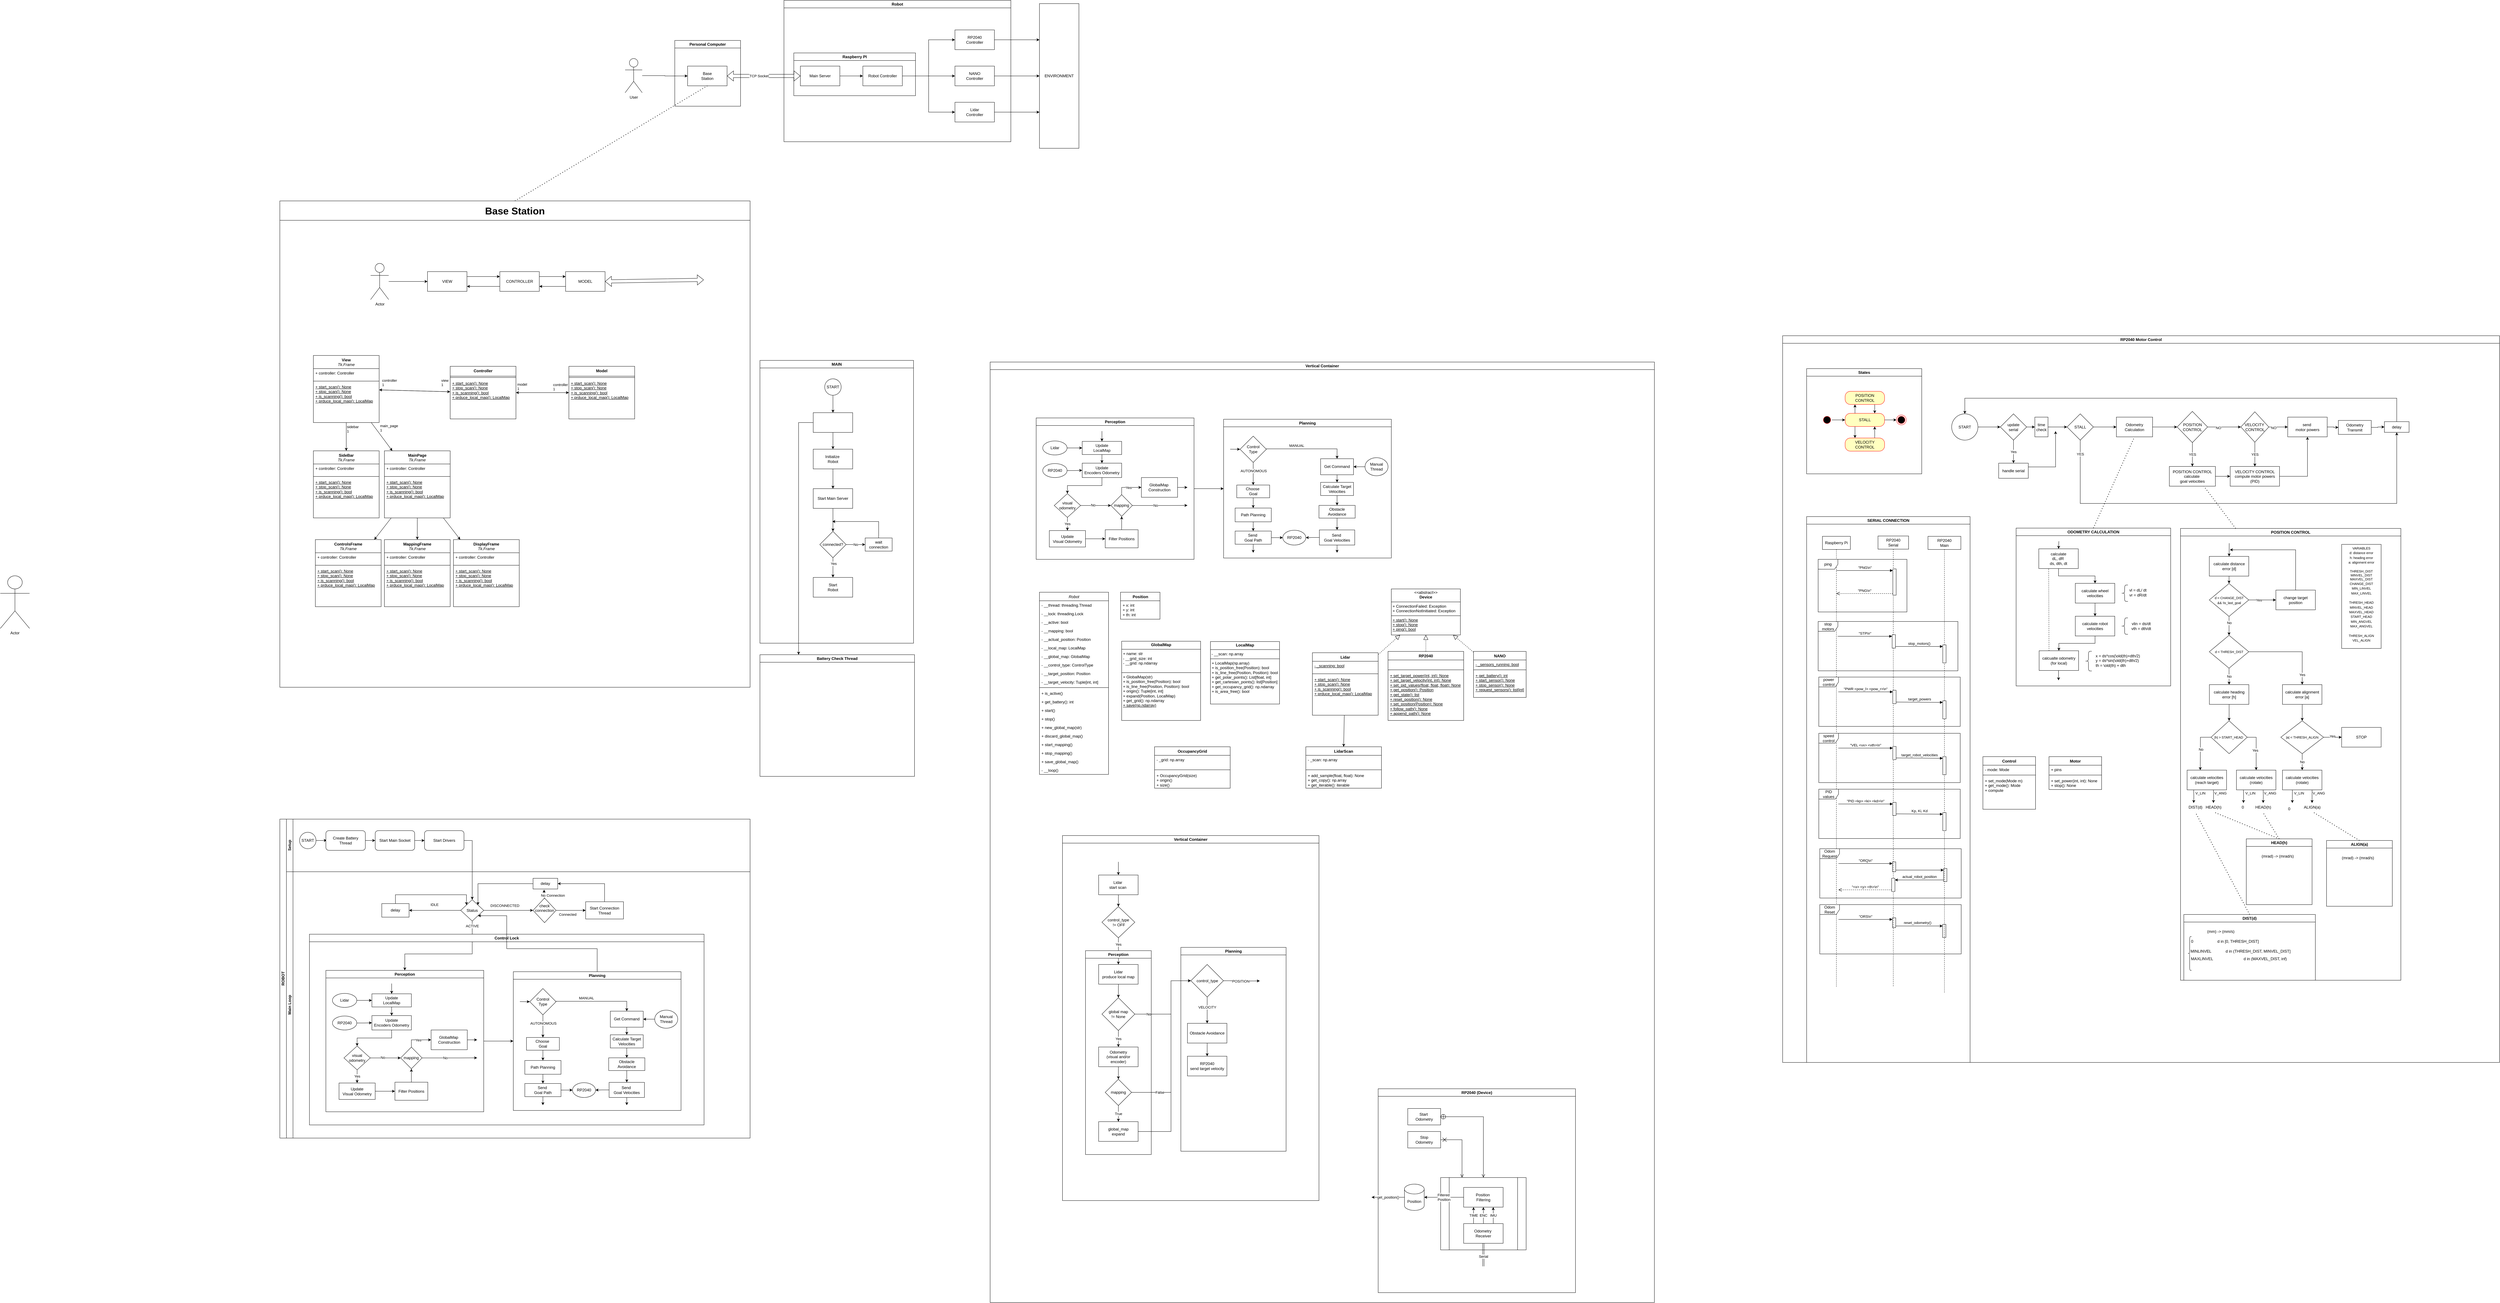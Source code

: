 <mxfile version="25.0.2">
  <diagram id="prtHgNgQTEPvFCAcTncT" name="Page-1">
    <mxGraphModel dx="4848" dy="1878" grid="1" gridSize="10" guides="1" tooltips="1" connect="1" arrows="1" fold="1" page="1" pageScale="1" pageWidth="827" pageHeight="1169" math="0" shadow="0">
      <root>
        <mxCell id="0" />
        <mxCell id="1" parent="0" />
        <mxCell id="dNxyNK7c78bLwvsdeMH5-19" value="ROBOT" style="swimlane;html=1;childLayout=stackLayout;resizeParent=1;resizeParentMax=0;horizontal=0;startSize=20;horizontalStack=0;" parent="1" vertex="1">
          <mxGeometry x="-2970" y="1550" width="1430" height="970" as="geometry" />
        </mxCell>
        <mxCell id="dNxyNK7c78bLwvsdeMH5-20" value="Setup" style="swimlane;html=1;startSize=20;horizontal=0;" parent="dNxyNK7c78bLwvsdeMH5-19" vertex="1">
          <mxGeometry x="20" width="1410" height="160" as="geometry" />
        </mxCell>
        <mxCell id="dNxyNK7c78bLwvsdeMH5-25" value="" style="edgeStyle=orthogonalEdgeStyle;rounded=0;orthogonalLoop=1;jettySize=auto;html=1;entryX=0.024;entryY=0.49;entryDx=0;entryDy=0;entryPerimeter=0;" parent="dNxyNK7c78bLwvsdeMH5-20" source="dNxyNK7c78bLwvsdeMH5-23" target="bPLx10p-G-JCQoLfZvdG-6" edge="1">
          <mxGeometry relative="1" as="geometry">
            <mxPoint x="130" y="70" as="targetPoint" />
            <Array as="points" />
          </mxGeometry>
        </mxCell>
        <mxCell id="dNxyNK7c78bLwvsdeMH5-23" value="START" style="ellipse;whiteSpace=wrap;html=1;" parent="dNxyNK7c78bLwvsdeMH5-20" vertex="1">
          <mxGeometry x="40" y="40" width="50" height="50" as="geometry" />
        </mxCell>
        <mxCell id="bPLx10p-G-JCQoLfZvdG-9" value="" style="edgeStyle=orthogonalEdgeStyle;rounded=0;orthogonalLoop=1;jettySize=auto;html=1;" parent="dNxyNK7c78bLwvsdeMH5-20" source="bPLx10p-G-JCQoLfZvdG-6" target="bPLx10p-G-JCQoLfZvdG-8" edge="1">
          <mxGeometry relative="1" as="geometry" />
        </mxCell>
        <mxCell id="bPLx10p-G-JCQoLfZvdG-6" value="Create Battery Thread" style="rounded=1;whiteSpace=wrap;html=1;" parent="dNxyNK7c78bLwvsdeMH5-20" vertex="1">
          <mxGeometry x="120" y="35" width="120" height="60" as="geometry" />
        </mxCell>
        <mxCell id="bPLx10p-G-JCQoLfZvdG-86" value="" style="edgeStyle=orthogonalEdgeStyle;rounded=0;orthogonalLoop=1;jettySize=auto;html=1;" parent="dNxyNK7c78bLwvsdeMH5-20" source="bPLx10p-G-JCQoLfZvdG-8" target="bPLx10p-G-JCQoLfZvdG-85" edge="1">
          <mxGeometry relative="1" as="geometry" />
        </mxCell>
        <mxCell id="bPLx10p-G-JCQoLfZvdG-8" value="Start Main Socket" style="rounded=1;whiteSpace=wrap;html=1;" parent="dNxyNK7c78bLwvsdeMH5-20" vertex="1">
          <mxGeometry x="270" y="35" width="120" height="60" as="geometry" />
        </mxCell>
        <mxCell id="bPLx10p-G-JCQoLfZvdG-85" value="Start Drivers" style="whiteSpace=wrap;html=1;rounded=1;" parent="dNxyNK7c78bLwvsdeMH5-20" vertex="1">
          <mxGeometry x="420" y="35" width="120" height="60" as="geometry" />
        </mxCell>
        <mxCell id="bPLx10p-G-JCQoLfZvdG-87" style="edgeStyle=orthogonalEdgeStyle;rounded=0;orthogonalLoop=1;jettySize=auto;html=1;exitX=1;exitY=0.5;exitDx=0;exitDy=0;entryX=0.5;entryY=0;entryDx=0;entryDy=0;" parent="dNxyNK7c78bLwvsdeMH5-19" source="bPLx10p-G-JCQoLfZvdG-85" target="dNxyNK7c78bLwvsdeMH5-28" edge="1">
          <mxGeometry relative="1" as="geometry" />
        </mxCell>
        <mxCell id="dNxyNK7c78bLwvsdeMH5-21" value="Main Loop" style="swimlane;html=1;startSize=20;horizontal=0;" parent="dNxyNK7c78bLwvsdeMH5-19" vertex="1">
          <mxGeometry x="20" y="160" width="1410" height="810" as="geometry" />
        </mxCell>
        <mxCell id="bPLx10p-G-JCQoLfZvdG-28" value="IDLE" style="edgeStyle=orthogonalEdgeStyle;rounded=0;orthogonalLoop=1;jettySize=auto;html=1;exitX=0;exitY=0.5;exitDx=0;exitDy=0;entryX=1;entryY=0.5;entryDx=0;entryDy=0;" parent="dNxyNK7c78bLwvsdeMH5-21" source="dNxyNK7c78bLwvsdeMH5-28" target="bPLx10p-G-JCQoLfZvdG-29" edge="1">
          <mxGeometry x="0.019" y="-17" relative="1" as="geometry">
            <mxPoint x="360" y="117.765" as="targetPoint" />
            <mxPoint as="offset" />
          </mxGeometry>
        </mxCell>
        <mxCell id="bPLx10p-G-JCQoLfZvdG-34" value="" style="edgeStyle=orthogonalEdgeStyle;rounded=0;orthogonalLoop=1;jettySize=auto;html=1;entryX=0.5;entryY=0;entryDx=0;entryDy=0;" parent="dNxyNK7c78bLwvsdeMH5-21" source="dNxyNK7c78bLwvsdeMH5-28" target="bPLx10p-G-JCQoLfZvdG-37" edge="1">
          <mxGeometry relative="1" as="geometry">
            <mxPoint x="565" y="232.5" as="targetPoint" />
            <Array as="points">
              <mxPoint x="565" y="250" />
              <mxPoint x="360" y="250" />
            </Array>
          </mxGeometry>
        </mxCell>
        <mxCell id="bPLx10p-G-JCQoLfZvdG-36" value="ACTIVE" style="edgeLabel;html=1;align=center;verticalAlign=middle;resizable=0;points=[];" parent="bPLx10p-G-JCQoLfZvdG-34" vertex="1" connectable="0">
          <mxGeometry x="-0.641" y="2" relative="1" as="geometry">
            <mxPoint x="-2" y="-49" as="offset" />
          </mxGeometry>
        </mxCell>
        <mxCell id="dNxyNK7c78bLwvsdeMH5-28" value="Status" style="rhombus;whiteSpace=wrap;html=1;fontFamily=Helvetica;fontSize=12;fontColor=#000000;align=center;" parent="dNxyNK7c78bLwvsdeMH5-21" vertex="1">
          <mxGeometry x="530" y="85" width="70" height="65" as="geometry" />
        </mxCell>
        <mxCell id="bPLx10p-G-JCQoLfZvdG-12" value="" style="edgeStyle=orthogonalEdgeStyle;rounded=0;orthogonalLoop=1;jettySize=auto;html=1;" parent="dNxyNK7c78bLwvsdeMH5-21" source="dNxyNK7c78bLwvsdeMH5-28" target="bPLx10p-G-JCQoLfZvdG-16" edge="1">
          <mxGeometry x="1" y="60" relative="1" as="geometry">
            <mxPoint x="700" y="117.5" as="targetPoint" />
            <mxPoint x="57" y="35" as="offset" />
          </mxGeometry>
        </mxCell>
        <mxCell id="bPLx10p-G-JCQoLfZvdG-14" value="DISCONNECTED" style="edgeLabel;html=1;align=center;verticalAlign=middle;resizable=0;points=[];" parent="bPLx10p-G-JCQoLfZvdG-12" vertex="1" connectable="0">
          <mxGeometry x="-0.153" y="2" relative="1" as="geometry">
            <mxPoint y="-13" as="offset" />
          </mxGeometry>
        </mxCell>
        <mxCell id="bPLx10p-G-JCQoLfZvdG-25" value="" style="edgeStyle=orthogonalEdgeStyle;rounded=0;orthogonalLoop=1;jettySize=auto;html=1;" parent="dNxyNK7c78bLwvsdeMH5-21" source="bPLx10p-G-JCQoLfZvdG-16" target="bPLx10p-G-JCQoLfZvdG-24" edge="1">
          <mxGeometry relative="1" as="geometry" />
        </mxCell>
        <mxCell id="bPLx10p-G-JCQoLfZvdG-26" value="Connected" style="edgeLabel;html=1;align=center;verticalAlign=middle;resizable=0;points=[];" parent="bPLx10p-G-JCQoLfZvdG-25" vertex="1" connectable="0">
          <mxGeometry x="-0.223" y="2" relative="1" as="geometry">
            <mxPoint y="14" as="offset" />
          </mxGeometry>
        </mxCell>
        <mxCell id="bPLx10p-G-JCQoLfZvdG-16" value="check connection&lt;div&gt;&lt;br&gt;&lt;/div&gt;" style="rhombus;whiteSpace=wrap;html=1;" parent="dNxyNK7c78bLwvsdeMH5-21" vertex="1">
          <mxGeometry x="750" y="80" width="70" height="75" as="geometry" />
        </mxCell>
        <mxCell id="bPLx10p-G-JCQoLfZvdG-32" style="edgeStyle=orthogonalEdgeStyle;rounded=0;orthogonalLoop=1;jettySize=auto;html=1;exitX=0;exitY=0.5;exitDx=0;exitDy=0;entryX=1;entryY=0;entryDx=0;entryDy=0;" parent="dNxyNK7c78bLwvsdeMH5-21" source="bPLx10p-G-JCQoLfZvdG-17" target="dNxyNK7c78bLwvsdeMH5-28" edge="1">
          <mxGeometry relative="1" as="geometry">
            <mxPoint x="700" y="70" as="targetPoint" />
          </mxGeometry>
        </mxCell>
        <mxCell id="bPLx10p-G-JCQoLfZvdG-17" value="delay" style="whiteSpace=wrap;html=1;" parent="dNxyNK7c78bLwvsdeMH5-21" vertex="1">
          <mxGeometry x="750" y="20" width="75" height="32.5" as="geometry" />
        </mxCell>
        <mxCell id="bPLx10p-G-JCQoLfZvdG-22" value="No Connection" style="edgeStyle=orthogonalEdgeStyle;rounded=0;orthogonalLoop=1;jettySize=auto;html=1;exitX=0.5;exitY=0;exitDx=0;exitDy=0;entryX=0.448;entryY=1.062;entryDx=0;entryDy=0;entryPerimeter=0;" parent="dNxyNK7c78bLwvsdeMH5-21" source="bPLx10p-G-JCQoLfZvdG-16" target="bPLx10p-G-JCQoLfZvdG-17" edge="1">
          <mxGeometry x="-0.325" y="-26" relative="1" as="geometry">
            <mxPoint as="offset" />
          </mxGeometry>
        </mxCell>
        <mxCell id="bPLx10p-G-JCQoLfZvdG-27" style="edgeStyle=orthogonalEdgeStyle;rounded=0;orthogonalLoop=1;jettySize=auto;html=1;exitX=0.5;exitY=0;exitDx=0;exitDy=0;entryX=1;entryY=0.5;entryDx=0;entryDy=0;" parent="dNxyNK7c78bLwvsdeMH5-21" source="bPLx10p-G-JCQoLfZvdG-24" target="bPLx10p-G-JCQoLfZvdG-17" edge="1">
          <mxGeometry relative="1" as="geometry" />
        </mxCell>
        <mxCell id="bPLx10p-G-JCQoLfZvdG-24" value="Start Connection Thread" style="whiteSpace=wrap;html=1;" parent="dNxyNK7c78bLwvsdeMH5-21" vertex="1">
          <mxGeometry x="910" y="91.25" width="115" height="52.5" as="geometry" />
        </mxCell>
        <mxCell id="bPLx10p-G-JCQoLfZvdG-30" style="edgeStyle=orthogonalEdgeStyle;rounded=0;orthogonalLoop=1;jettySize=auto;html=1;exitX=0.5;exitY=0;exitDx=0;exitDy=0;entryX=0;entryY=0;entryDx=0;entryDy=0;" parent="dNxyNK7c78bLwvsdeMH5-21" source="bPLx10p-G-JCQoLfZvdG-29" target="dNxyNK7c78bLwvsdeMH5-28" edge="1">
          <mxGeometry relative="1" as="geometry">
            <Array as="points">
              <mxPoint x="332" y="70" />
              <mxPoint x="548" y="70" />
            </Array>
          </mxGeometry>
        </mxCell>
        <mxCell id="bPLx10p-G-JCQoLfZvdG-29" value="delay" style="rounded=0;whiteSpace=wrap;html=1;" parent="dNxyNK7c78bLwvsdeMH5-21" vertex="1">
          <mxGeometry x="290" y="96.87" width="83" height="41.25" as="geometry" />
        </mxCell>
        <mxCell id="bPLx10p-G-JCQoLfZvdG-35" value="Control Lock" style="swimlane;whiteSpace=wrap;html=1;" parent="dNxyNK7c78bLwvsdeMH5-21" vertex="1">
          <mxGeometry x="70" y="190" width="1200" height="580" as="geometry" />
        </mxCell>
        <mxCell id="bPLx10p-G-JCQoLfZvdG-245" style="edgeStyle=orthogonalEdgeStyle;rounded=0;orthogonalLoop=1;jettySize=auto;html=1;exitX=1;exitY=0.5;exitDx=0;exitDy=0;entryX=0;entryY=0.5;entryDx=0;entryDy=0;" parent="bPLx10p-G-JCQoLfZvdG-35" source="bPLx10p-G-JCQoLfZvdG-37" target="bPLx10p-G-JCQoLfZvdG-58" edge="1">
          <mxGeometry relative="1" as="geometry" />
        </mxCell>
        <mxCell id="bPLx10p-G-JCQoLfZvdG-37" value="Perception" style="swimlane;whiteSpace=wrap;html=1;" parent="bPLx10p-G-JCQoLfZvdG-35" vertex="1">
          <mxGeometry x="50" y="110" width="480" height="430" as="geometry" />
        </mxCell>
        <mxCell id="bPLx10p-G-JCQoLfZvdG-42" style="edgeStyle=orthogonalEdgeStyle;rounded=0;orthogonalLoop=1;jettySize=auto;html=1;exitX=1;exitY=0.5;exitDx=0;exitDy=0;entryX=0;entryY=0.5;entryDx=0;entryDy=0;" parent="bPLx10p-G-JCQoLfZvdG-37" source="bPLx10p-G-JCQoLfZvdG-40" target="bPLx10p-G-JCQoLfZvdG-41" edge="1">
          <mxGeometry relative="1" as="geometry" />
        </mxCell>
        <mxCell id="bPLx10p-G-JCQoLfZvdG-40" value="Lidar" style="ellipse;whiteSpace=wrap;html=1;" parent="bPLx10p-G-JCQoLfZvdG-37" vertex="1">
          <mxGeometry x="19.98" y="70" width="74" height="42.5" as="geometry" />
        </mxCell>
        <mxCell id="bPLx10p-G-JCQoLfZvdG-47" style="edgeStyle=orthogonalEdgeStyle;rounded=0;orthogonalLoop=1;jettySize=auto;html=1;exitX=0.5;exitY=1;exitDx=0;exitDy=0;" parent="bPLx10p-G-JCQoLfZvdG-37" source="bPLx10p-G-JCQoLfZvdG-41" target="bPLx10p-G-JCQoLfZvdG-44" edge="1">
          <mxGeometry relative="1" as="geometry">
            <mxPoint x="195.428" y="128.75" as="targetPoint" />
          </mxGeometry>
        </mxCell>
        <mxCell id="bPLx10p-G-JCQoLfZvdG-41" value="&lt;div&gt;Update&lt;/div&gt;LocalMap" style="rounded=0;whiteSpace=wrap;html=1;" parent="bPLx10p-G-JCQoLfZvdG-37" vertex="1">
          <mxGeometry x="139.98" y="71.25" width="120" height="40" as="geometry" />
        </mxCell>
        <mxCell id="bPLx10p-G-JCQoLfZvdG-45" value="" style="edgeStyle=orthogonalEdgeStyle;rounded=0;orthogonalLoop=1;jettySize=auto;html=1;" parent="bPLx10p-G-JCQoLfZvdG-37" source="bPLx10p-G-JCQoLfZvdG-43" target="bPLx10p-G-JCQoLfZvdG-44" edge="1">
          <mxGeometry relative="1" as="geometry" />
        </mxCell>
        <mxCell id="bPLx10p-G-JCQoLfZvdG-43" value="RP2040" style="ellipse;whiteSpace=wrap;html=1;" parent="bPLx10p-G-JCQoLfZvdG-37" vertex="1">
          <mxGeometry x="19.98" y="138.75" width="74" height="42.5" as="geometry" />
        </mxCell>
        <mxCell id="bPLx10p-G-JCQoLfZvdG-49" style="edgeStyle=orthogonalEdgeStyle;rounded=0;orthogonalLoop=1;jettySize=auto;html=1;exitX=0.5;exitY=1;exitDx=0;exitDy=0;entryX=0.5;entryY=0;entryDx=0;entryDy=0;" parent="bPLx10p-G-JCQoLfZvdG-37" source="bPLx10p-G-JCQoLfZvdG-44" target="bPLx10p-G-JCQoLfZvdG-48" edge="1">
          <mxGeometry relative="1" as="geometry" />
        </mxCell>
        <mxCell id="bPLx10p-G-JCQoLfZvdG-44" value="Update&lt;div&gt;Encoders&amp;nbsp;&lt;span style=&quot;background-color: initial;&quot;&gt;Odometry&lt;/span&gt;&lt;/div&gt;" style="whiteSpace=wrap;html=1;" parent="bPLx10p-G-JCQoLfZvdG-37" vertex="1">
          <mxGeometry x="139.98" y="137.5" width="120" height="43.75" as="geometry" />
        </mxCell>
        <mxCell id="bPLx10p-G-JCQoLfZvdG-51" value="Yes" style="edgeStyle=orthogonalEdgeStyle;rounded=0;orthogonalLoop=1;jettySize=auto;html=1;" parent="bPLx10p-G-JCQoLfZvdG-37" source="bPLx10p-G-JCQoLfZvdG-48" target="bPLx10p-G-JCQoLfZvdG-50" edge="1">
          <mxGeometry relative="1" as="geometry">
            <Array as="points">
              <mxPoint x="94.98" y="322.5" />
              <mxPoint x="94.98" y="322.5" />
            </Array>
          </mxGeometry>
        </mxCell>
        <mxCell id="bPLx10p-G-JCQoLfZvdG-48" value="visual odometry" style="rhombus;whiteSpace=wrap;html=1;" parent="bPLx10p-G-JCQoLfZvdG-37" vertex="1">
          <mxGeometry x="54.98" y="230" width="80" height="72.5" as="geometry" />
        </mxCell>
        <mxCell id="bPLx10p-G-JCQoLfZvdG-232" style="edgeStyle=orthogonalEdgeStyle;rounded=0;orthogonalLoop=1;jettySize=auto;html=1;exitX=1;exitY=0.5;exitDx=0;exitDy=0;entryX=0;entryY=0.5;entryDx=0;entryDy=0;" parent="bPLx10p-G-JCQoLfZvdG-37" source="bPLx10p-G-JCQoLfZvdG-50" target="bPLx10p-G-JCQoLfZvdG-52" edge="1">
          <mxGeometry relative="1" as="geometry" />
        </mxCell>
        <mxCell id="bPLx10p-G-JCQoLfZvdG-50" value="Update&lt;div&gt;Visual Odometry&lt;/div&gt;" style="whiteSpace=wrap;html=1;" parent="bPLx10p-G-JCQoLfZvdG-37" vertex="1">
          <mxGeometry x="39.98" y="342.5" width="110" height="50" as="geometry" />
        </mxCell>
        <mxCell id="bPLx10p-G-JCQoLfZvdG-239" style="edgeStyle=orthogonalEdgeStyle;rounded=0;orthogonalLoop=1;jettySize=auto;html=1;exitX=0.5;exitY=0;exitDx=0;exitDy=0;" parent="bPLx10p-G-JCQoLfZvdG-37" source="bPLx10p-G-JCQoLfZvdG-52" target="bPLx10p-G-JCQoLfZvdG-230" edge="1">
          <mxGeometry relative="1" as="geometry" />
        </mxCell>
        <mxCell id="bPLx10p-G-JCQoLfZvdG-52" value="Filter Positions" style="whiteSpace=wrap;html=1;" parent="bPLx10p-G-JCQoLfZvdG-37" vertex="1">
          <mxGeometry x="209.98" y="340" width="100" height="55" as="geometry" />
        </mxCell>
        <mxCell id="bPLx10p-G-JCQoLfZvdG-242" style="edgeStyle=orthogonalEdgeStyle;rounded=0;orthogonalLoop=1;jettySize=auto;html=1;exitX=0.5;exitY=0;exitDx=0;exitDy=0;" parent="bPLx10p-G-JCQoLfZvdG-37" source="bPLx10p-G-JCQoLfZvdG-230" target="bPLx10p-G-JCQoLfZvdG-233" edge="1">
          <mxGeometry relative="1" as="geometry" />
        </mxCell>
        <mxCell id="bPLx10p-G-JCQoLfZvdG-243" value="Yes" style="edgeLabel;html=1;align=center;verticalAlign=middle;resizable=0;points=[];" parent="bPLx10p-G-JCQoLfZvdG-242" vertex="1" connectable="0">
          <mxGeometry x="0.049" relative="1" as="geometry">
            <mxPoint as="offset" />
          </mxGeometry>
        </mxCell>
        <mxCell id="bPLx10p-G-JCQoLfZvdG-247" style="edgeStyle=orthogonalEdgeStyle;rounded=0;orthogonalLoop=1;jettySize=auto;html=1;exitX=1;exitY=0.5;exitDx=0;exitDy=0;" parent="bPLx10p-G-JCQoLfZvdG-37" source="bPLx10p-G-JCQoLfZvdG-230" edge="1">
          <mxGeometry relative="1" as="geometry">
            <mxPoint x="459.98" y="266" as="targetPoint" />
          </mxGeometry>
        </mxCell>
        <mxCell id="bPLx10p-G-JCQoLfZvdG-248" value="No" style="edgeLabel;html=1;align=center;verticalAlign=middle;resizable=0;points=[];" parent="bPLx10p-G-JCQoLfZvdG-247" vertex="1" connectable="0">
          <mxGeometry x="-0.167" y="1" relative="1" as="geometry">
            <mxPoint as="offset" />
          </mxGeometry>
        </mxCell>
        <mxCell id="bPLx10p-G-JCQoLfZvdG-230" value="mapping" style="rhombus;whiteSpace=wrap;html=1;" parent="bPLx10p-G-JCQoLfZvdG-37" vertex="1">
          <mxGeometry x="227.48" y="233.25" width="65" height="66" as="geometry" />
        </mxCell>
        <mxCell id="bPLx10p-G-JCQoLfZvdG-55" value="" style="edgeStyle=orthogonalEdgeStyle;rounded=0;orthogonalLoop=1;jettySize=auto;html=1;entryX=0;entryY=0.5;entryDx=0;entryDy=0;" parent="bPLx10p-G-JCQoLfZvdG-37" source="bPLx10p-G-JCQoLfZvdG-48" target="bPLx10p-G-JCQoLfZvdG-230" edge="1">
          <mxGeometry relative="1" as="geometry">
            <mxPoint x="199.98" y="266.333" as="targetPoint" />
          </mxGeometry>
        </mxCell>
        <mxCell id="bPLx10p-G-JCQoLfZvdG-56" value="No" style="edgeLabel;html=1;align=center;verticalAlign=middle;resizable=0;points=[];" parent="bPLx10p-G-JCQoLfZvdG-55" vertex="1" connectable="0">
          <mxGeometry x="-0.183" y="2" relative="1" as="geometry">
            <mxPoint as="offset" />
          </mxGeometry>
        </mxCell>
        <mxCell id="bPLx10p-G-JCQoLfZvdG-246" style="edgeStyle=orthogonalEdgeStyle;rounded=0;orthogonalLoop=1;jettySize=auto;html=1;exitX=1;exitY=0.5;exitDx=0;exitDy=0;" parent="bPLx10p-G-JCQoLfZvdG-37" source="bPLx10p-G-JCQoLfZvdG-233" edge="1">
          <mxGeometry relative="1" as="geometry">
            <mxPoint x="459.98" y="211.444" as="targetPoint" />
          </mxGeometry>
        </mxCell>
        <mxCell id="bPLx10p-G-JCQoLfZvdG-233" value="GlobalMap&amp;nbsp;&lt;div&gt;Construction&lt;/div&gt;" style="whiteSpace=wrap;html=1;" parent="bPLx10p-G-JCQoLfZvdG-37" vertex="1">
          <mxGeometry x="319.98" y="181.25" width="110" height="60" as="geometry" />
        </mxCell>
        <mxCell id="bPLx10p-G-JCQoLfZvdG-58" value="Planning" style="swimlane;whiteSpace=wrap;html=1;" parent="bPLx10p-G-JCQoLfZvdG-35" vertex="1">
          <mxGeometry x="620" y="114" width="510" height="422" as="geometry" />
        </mxCell>
        <mxCell id="bPLx10p-G-JCQoLfZvdG-62" value="" style="edgeStyle=orthogonalEdgeStyle;rounded=0;orthogonalLoop=1;jettySize=auto;html=1;" parent="bPLx10p-G-JCQoLfZvdG-58" source="bPLx10p-G-JCQoLfZvdG-59" target="bPLx10p-G-JCQoLfZvdG-61" edge="1">
          <mxGeometry relative="1" as="geometry">
            <Array as="points">
              <mxPoint x="170" y="90" />
              <mxPoint x="170" y="90" />
            </Array>
          </mxGeometry>
        </mxCell>
        <mxCell id="bPLx10p-G-JCQoLfZvdG-63" value="MANUAL" style="edgeLabel;html=1;align=center;verticalAlign=middle;resizable=0;points=[];" parent="bPLx10p-G-JCQoLfZvdG-62" vertex="1" connectable="0">
          <mxGeometry x="-0.332" y="5" relative="1" as="geometry">
            <mxPoint x="11" y="-5" as="offset" />
          </mxGeometry>
        </mxCell>
        <mxCell id="bPLx10p-G-JCQoLfZvdG-71" value="" style="edgeStyle=orthogonalEdgeStyle;rounded=0;orthogonalLoop=1;jettySize=auto;html=1;" parent="bPLx10p-G-JCQoLfZvdG-58" source="bPLx10p-G-JCQoLfZvdG-59" target="bPLx10p-G-JCQoLfZvdG-70" edge="1">
          <mxGeometry relative="1" as="geometry" />
        </mxCell>
        <mxCell id="bPLx10p-G-JCQoLfZvdG-72" value="AUTONOMOUS" style="edgeLabel;html=1;align=center;verticalAlign=middle;resizable=0;points=[];" parent="bPLx10p-G-JCQoLfZvdG-71" vertex="1" connectable="0">
          <mxGeometry x="-0.271" y="1" relative="1" as="geometry">
            <mxPoint as="offset" />
          </mxGeometry>
        </mxCell>
        <mxCell id="bPLx10p-G-JCQoLfZvdG-59" value="Control&lt;div&gt;Type&lt;/div&gt;" style="rhombus;whiteSpace=wrap;html=1;" parent="bPLx10p-G-JCQoLfZvdG-58" vertex="1">
          <mxGeometry x="50" y="51.25" width="80" height="80" as="geometry" />
        </mxCell>
        <mxCell id="bPLx10p-G-JCQoLfZvdG-67" value="" style="edgeStyle=orthogonalEdgeStyle;rounded=0;orthogonalLoop=1;jettySize=auto;html=1;" parent="bPLx10p-G-JCQoLfZvdG-58" source="bPLx10p-G-JCQoLfZvdG-61" target="bPLx10p-G-JCQoLfZvdG-66" edge="1">
          <mxGeometry relative="1" as="geometry" />
        </mxCell>
        <mxCell id="bPLx10p-G-JCQoLfZvdG-61" value="Get Command" style="whiteSpace=wrap;html=1;" parent="bPLx10p-G-JCQoLfZvdG-58" vertex="1">
          <mxGeometry x="295" y="120" width="100" height="48.75" as="geometry" />
        </mxCell>
        <mxCell id="bPLx10p-G-JCQoLfZvdG-82" style="edgeStyle=orthogonalEdgeStyle;rounded=0;orthogonalLoop=1;jettySize=auto;html=1;exitX=0;exitY=0.5;exitDx=0;exitDy=0;entryX=1;entryY=0.5;entryDx=0;entryDy=0;" parent="bPLx10p-G-JCQoLfZvdG-58" source="bPLx10p-G-JCQoLfZvdG-64" target="bPLx10p-G-JCQoLfZvdG-61" edge="1">
          <mxGeometry relative="1" as="geometry" />
        </mxCell>
        <mxCell id="bPLx10p-G-JCQoLfZvdG-64" value="Manual&lt;div&gt;Thread&lt;/div&gt;" style="ellipse;whiteSpace=wrap;html=1;" parent="bPLx10p-G-JCQoLfZvdG-58" vertex="1">
          <mxGeometry x="430" y="116.87" width="70" height="55" as="geometry" />
        </mxCell>
        <mxCell id="bPLx10p-G-JCQoLfZvdG-69" value="" style="edgeStyle=orthogonalEdgeStyle;rounded=0;orthogonalLoop=1;jettySize=auto;html=1;" parent="bPLx10p-G-JCQoLfZvdG-58" source="bPLx10p-G-JCQoLfZvdG-66" target="bPLx10p-G-JCQoLfZvdG-68" edge="1">
          <mxGeometry relative="1" as="geometry" />
        </mxCell>
        <mxCell id="bPLx10p-G-JCQoLfZvdG-66" value="Calculate Target Velocities" style="whiteSpace=wrap;html=1;" parent="bPLx10p-G-JCQoLfZvdG-58" vertex="1">
          <mxGeometry x="295" y="191.88" width="100" height="40" as="geometry" />
        </mxCell>
        <mxCell id="bPLx10p-G-JCQoLfZvdG-80" value="" style="edgeStyle=orthogonalEdgeStyle;rounded=0;orthogonalLoop=1;jettySize=auto;html=1;" parent="bPLx10p-G-JCQoLfZvdG-58" source="bPLx10p-G-JCQoLfZvdG-68" target="bPLx10p-G-JCQoLfZvdG-79" edge="1">
          <mxGeometry relative="1" as="geometry" />
        </mxCell>
        <mxCell id="bPLx10p-G-JCQoLfZvdG-68" value="Obstacle&lt;div&gt;Avoidance&lt;/div&gt;" style="whiteSpace=wrap;html=1;" parent="bPLx10p-G-JCQoLfZvdG-58" vertex="1">
          <mxGeometry x="290" y="261.88" width="110" height="38.75" as="geometry" />
        </mxCell>
        <mxCell id="bPLx10p-G-JCQoLfZvdG-74" value="" style="edgeStyle=orthogonalEdgeStyle;rounded=0;orthogonalLoop=1;jettySize=auto;html=1;" parent="bPLx10p-G-JCQoLfZvdG-58" source="bPLx10p-G-JCQoLfZvdG-70" target="bPLx10p-G-JCQoLfZvdG-73" edge="1">
          <mxGeometry relative="1" as="geometry" />
        </mxCell>
        <mxCell id="bPLx10p-G-JCQoLfZvdG-70" value="Choose&amp;nbsp;&lt;div&gt;Goal&lt;/div&gt;" style="whiteSpace=wrap;html=1;" parent="bPLx10p-G-JCQoLfZvdG-58" vertex="1">
          <mxGeometry x="40" y="200" width="100" height="38.75" as="geometry" />
        </mxCell>
        <mxCell id="bPLx10p-G-JCQoLfZvdG-76" value="" style="edgeStyle=orthogonalEdgeStyle;rounded=0;orthogonalLoop=1;jettySize=auto;html=1;" parent="bPLx10p-G-JCQoLfZvdG-58" source="bPLx10p-G-JCQoLfZvdG-73" target="bPLx10p-G-JCQoLfZvdG-75" edge="1">
          <mxGeometry relative="1" as="geometry" />
        </mxCell>
        <mxCell id="bPLx10p-G-JCQoLfZvdG-73" value="Path Planning" style="whiteSpace=wrap;html=1;" parent="bPLx10p-G-JCQoLfZvdG-58" vertex="1">
          <mxGeometry x="35" y="270" width="110" height="41.88" as="geometry" />
        </mxCell>
        <mxCell id="bPLx10p-G-JCQoLfZvdG-78" value="" style="edgeStyle=orthogonalEdgeStyle;rounded=0;orthogonalLoop=1;jettySize=auto;html=1;" parent="bPLx10p-G-JCQoLfZvdG-58" source="bPLx10p-G-JCQoLfZvdG-75" target="bPLx10p-G-JCQoLfZvdG-77" edge="1">
          <mxGeometry relative="1" as="geometry" />
        </mxCell>
        <mxCell id="bPLx10p-G-JCQoLfZvdG-249" style="edgeStyle=orthogonalEdgeStyle;rounded=0;orthogonalLoop=1;jettySize=auto;html=1;exitX=0.5;exitY=1;exitDx=0;exitDy=0;" parent="bPLx10p-G-JCQoLfZvdG-58" source="bPLx10p-G-JCQoLfZvdG-75" edge="1">
          <mxGeometry relative="1" as="geometry">
            <mxPoint x="90" y="406" as="targetPoint" />
          </mxGeometry>
        </mxCell>
        <mxCell id="bPLx10p-G-JCQoLfZvdG-75" value="Send&amp;nbsp;&lt;div&gt;Goal&amp;nbsp;&lt;span style=&quot;background-color: initial;&quot;&gt;Path&lt;/span&gt;&lt;/div&gt;" style="whiteSpace=wrap;html=1;" parent="bPLx10p-G-JCQoLfZvdG-58" vertex="1">
          <mxGeometry x="35" y="340" width="110" height="40" as="geometry" />
        </mxCell>
        <mxCell id="bPLx10p-G-JCQoLfZvdG-77" value="RP2040" style="ellipse;whiteSpace=wrap;html=1;" parent="bPLx10p-G-JCQoLfZvdG-58" vertex="1">
          <mxGeometry x="180" y="337.5" width="70" height="45" as="geometry" />
        </mxCell>
        <mxCell id="bPLx10p-G-JCQoLfZvdG-81" style="edgeStyle=orthogonalEdgeStyle;rounded=0;orthogonalLoop=1;jettySize=auto;html=1;exitX=0;exitY=0.5;exitDx=0;exitDy=0;entryX=1;entryY=0.5;entryDx=0;entryDy=0;" parent="bPLx10p-G-JCQoLfZvdG-58" source="bPLx10p-G-JCQoLfZvdG-79" target="bPLx10p-G-JCQoLfZvdG-77" edge="1">
          <mxGeometry relative="1" as="geometry" />
        </mxCell>
        <mxCell id="bPLx10p-G-JCQoLfZvdG-250" style="edgeStyle=orthogonalEdgeStyle;rounded=0;orthogonalLoop=1;jettySize=auto;html=1;exitX=0.5;exitY=1;exitDx=0;exitDy=0;" parent="bPLx10p-G-JCQoLfZvdG-58" source="bPLx10p-G-JCQoLfZvdG-79" edge="1">
          <mxGeometry relative="1" as="geometry">
            <mxPoint x="345" y="406" as="targetPoint" />
          </mxGeometry>
        </mxCell>
        <mxCell id="bPLx10p-G-JCQoLfZvdG-79" value="Send&amp;nbsp;&lt;div&gt;Goal&amp;nbsp;&lt;span style=&quot;background-color: initial;&quot;&gt;Velocities&lt;/span&gt;&lt;/div&gt;" style="whiteSpace=wrap;html=1;" parent="bPLx10p-G-JCQoLfZvdG-58" vertex="1">
          <mxGeometry x="291.25" y="336.56" width="107.5" height="45.94" as="geometry" />
        </mxCell>
        <mxCell id="bPLx10p-G-JCQoLfZvdG-251" style="edgeStyle=orthogonalEdgeStyle;rounded=0;orthogonalLoop=1;jettySize=auto;html=1;exitX=0.5;exitY=0;exitDx=0;exitDy=0;entryX=1;entryY=1;entryDx=0;entryDy=0;" parent="dNxyNK7c78bLwvsdeMH5-21" source="bPLx10p-G-JCQoLfZvdG-58" target="dNxyNK7c78bLwvsdeMH5-28" edge="1">
          <mxGeometry relative="1" as="geometry">
            <Array as="points">
              <mxPoint x="945" y="234" />
              <mxPoint x="670" y="234" />
              <mxPoint x="670" y="134" />
            </Array>
          </mxGeometry>
        </mxCell>
        <mxCell id="bPLx10p-G-JCQoLfZvdG-252" value="" style="endArrow=classic;html=1;rounded=0;entryX=0;entryY=0.5;entryDx=0;entryDy=0;" parent="1" target="bPLx10p-G-JCQoLfZvdG-59" edge="1">
          <mxGeometry width="50" height="50" relative="1" as="geometry">
            <mxPoint x="-2240" y="2105" as="sourcePoint" />
            <mxPoint x="-2220" y="2120" as="targetPoint" />
          </mxGeometry>
        </mxCell>
        <mxCell id="bPLx10p-G-JCQoLfZvdG-253" value="" style="endArrow=classic;html=1;rounded=0;entryX=0.5;entryY=0;entryDx=0;entryDy=0;" parent="1" target="bPLx10p-G-JCQoLfZvdG-41" edge="1">
          <mxGeometry width="50" height="50" relative="1" as="geometry">
            <mxPoint x="-2630" y="2050" as="sourcePoint" />
            <mxPoint x="-2440" y="2130" as="targetPoint" />
          </mxGeometry>
        </mxCell>
        <mxCell id="zInfb6b2AreP_RbAwpDu-52" value="RP2040 Motor Control" style="swimlane;whiteSpace=wrap;html=1;align=center;" parent="1" vertex="1">
          <mxGeometry x="1600" y="80" width="2180" height="2210" as="geometry" />
        </mxCell>
        <mxCell id="zInfb6b2AreP_RbAwpDu-18" style="edgeStyle=orthogonalEdgeStyle;rounded=0;orthogonalLoop=1;jettySize=auto;html=1;exitX=0.5;exitY=0;exitDx=0;exitDy=0;entryX=0.5;entryY=0;entryDx=0;entryDy=0;" parent="zInfb6b2AreP_RbAwpDu-52" source="EQ5DNgI9fUtqt1XdbepB-101" target="EQ5DNgI9fUtqt1XdbepB-160" edge="1">
          <mxGeometry relative="1" as="geometry">
            <Array as="points">
              <mxPoint x="1868" y="190" />
              <mxPoint x="554" y="190" />
            </Array>
          </mxGeometry>
        </mxCell>
        <mxCell id="EQ5DNgI9fUtqt1XdbepB-101" value="delay" style="whiteSpace=wrap;html=1;" parent="zInfb6b2AreP_RbAwpDu-52" vertex="1">
          <mxGeometry x="1830" y="261.25" width="75" height="32.5" as="geometry" />
        </mxCell>
        <mxCell id="EQ5DNgI9fUtqt1XdbepB-172" style="edgeStyle=orthogonalEdgeStyle;rounded=0;orthogonalLoop=1;jettySize=auto;html=1;exitX=1;exitY=0.5;exitDx=0;exitDy=0;" parent="zInfb6b2AreP_RbAwpDu-52" source="EQ5DNgI9fUtqt1XdbepB-160" target="EQ5DNgI9fUtqt1XdbepB-161" edge="1">
          <mxGeometry relative="1" as="geometry" />
        </mxCell>
        <mxCell id="EQ5DNgI9fUtqt1XdbepB-160" value="START" style="ellipse;whiteSpace=wrap;html=1;aspect=fixed;" parent="zInfb6b2AreP_RbAwpDu-52" vertex="1">
          <mxGeometry x="514" y="237.5" width="80" height="80" as="geometry" />
        </mxCell>
        <mxCell id="EQ5DNgI9fUtqt1XdbepB-163" value="Yes" style="edgeStyle=orthogonalEdgeStyle;rounded=0;orthogonalLoop=1;jettySize=auto;html=1;entryX=0.5;entryY=0;entryDx=0;entryDy=0;" parent="zInfb6b2AreP_RbAwpDu-52" source="EQ5DNgI9fUtqt1XdbepB-161" target="EQ5DNgI9fUtqt1XdbepB-162" edge="1">
          <mxGeometry relative="1" as="geometry" />
        </mxCell>
        <mxCell id="2-0R5rKqLDD8VMWrb-p8-8" value="" style="edgeStyle=orthogonalEdgeStyle;rounded=0;orthogonalLoop=1;jettySize=auto;html=1;" edge="1" parent="zInfb6b2AreP_RbAwpDu-52" source="EQ5DNgI9fUtqt1XdbepB-161" target="2-0R5rKqLDD8VMWrb-p8-7">
          <mxGeometry relative="1" as="geometry" />
        </mxCell>
        <mxCell id="EQ5DNgI9fUtqt1XdbepB-161" value="update&lt;div&gt;serial&lt;/div&gt;" style="rhombus;whiteSpace=wrap;html=1;" parent="zInfb6b2AreP_RbAwpDu-52" vertex="1">
          <mxGeometry x="662" y="237.5" width="80" height="80" as="geometry" />
        </mxCell>
        <mxCell id="EQ5DNgI9fUtqt1XdbepB-162" value="handle serial" style="whiteSpace=wrap;html=1;" parent="zInfb6b2AreP_RbAwpDu-52" vertex="1">
          <mxGeometry x="657" y="387.5" width="90" height="46" as="geometry" />
        </mxCell>
        <mxCell id="2-0R5rKqLDD8VMWrb-p8-5" value="" style="edgeStyle=orthogonalEdgeStyle;rounded=0;orthogonalLoop=1;jettySize=auto;html=1;" edge="1" parent="zInfb6b2AreP_RbAwpDu-52" source="EQ5DNgI9fUtqt1XdbepB-164" target="EQ5DNgI9fUtqt1XdbepB-176">
          <mxGeometry relative="1" as="geometry" />
        </mxCell>
        <mxCell id="EQ5DNgI9fUtqt1XdbepB-164" value="Odometry Calculation" style="whiteSpace=wrap;html=1;" parent="zInfb6b2AreP_RbAwpDu-52" vertex="1">
          <mxGeometry x="1015" y="247.5" width="110" height="60" as="geometry" />
        </mxCell>
        <mxCell id="zInfb6b2AreP_RbAwpDu-16" style="edgeStyle=orthogonalEdgeStyle;rounded=0;orthogonalLoop=1;jettySize=auto;html=1;exitX=0.5;exitY=1;exitDx=0;exitDy=0;entryX=0.5;entryY=1;entryDx=0;entryDy=0;" parent="zInfb6b2AreP_RbAwpDu-52" source="EQ5DNgI9fUtqt1XdbepB-170" target="EQ5DNgI9fUtqt1XdbepB-101" edge="1">
          <mxGeometry relative="1" as="geometry">
            <Array as="points">
              <mxPoint x="905" y="510" />
              <mxPoint x="1868" y="510" />
            </Array>
          </mxGeometry>
        </mxCell>
        <mxCell id="VrPVZl_ShkL4HmvnZnxK-16" value="YES" style="edgeLabel;html=1;align=center;verticalAlign=middle;resizable=0;points=[];" parent="zInfb6b2AreP_RbAwpDu-16" vertex="1" connectable="0">
          <mxGeometry x="-0.938" relative="1" as="geometry">
            <mxPoint as="offset" />
          </mxGeometry>
        </mxCell>
        <mxCell id="2-0R5rKqLDD8VMWrb-p8-4" value="" style="edgeStyle=orthogonalEdgeStyle;rounded=0;orthogonalLoop=1;jettySize=auto;html=1;" edge="1" parent="zInfb6b2AreP_RbAwpDu-52" source="EQ5DNgI9fUtqt1XdbepB-170" target="EQ5DNgI9fUtqt1XdbepB-164">
          <mxGeometry relative="1" as="geometry" />
        </mxCell>
        <mxCell id="EQ5DNgI9fUtqt1XdbepB-170" value="STALL" style="rhombus;whiteSpace=wrap;html=1;" parent="zInfb6b2AreP_RbAwpDu-52" vertex="1">
          <mxGeometry x="865" y="237.5" width="80" height="80" as="geometry" />
        </mxCell>
        <mxCell id="zInfb6b2AreP_RbAwpDu-2" value="YES" style="edgeStyle=orthogonalEdgeStyle;rounded=0;orthogonalLoop=1;jettySize=auto;html=1;" parent="zInfb6b2AreP_RbAwpDu-52" source="EQ5DNgI9fUtqt1XdbepB-176" target="zInfb6b2AreP_RbAwpDu-1" edge="1">
          <mxGeometry relative="1" as="geometry" />
        </mxCell>
        <mxCell id="zInfb6b2AreP_RbAwpDu-4" value="" style="edgeStyle=orthogonalEdgeStyle;rounded=0;orthogonalLoop=1;jettySize=auto;html=1;" parent="zInfb6b2AreP_RbAwpDu-52" source="EQ5DNgI9fUtqt1XdbepB-176" target="zInfb6b2AreP_RbAwpDu-6" edge="1">
          <mxGeometry relative="1" as="geometry">
            <mxPoint x="1266" y="397.5" as="targetPoint" />
          </mxGeometry>
        </mxCell>
        <mxCell id="zInfb6b2AreP_RbAwpDu-5" value="NO" style="edgeLabel;html=1;align=center;verticalAlign=middle;resizable=0;points=[];" parent="zInfb6b2AreP_RbAwpDu-4" vertex="1" connectable="0">
          <mxGeometry x="-0.37" y="-2" relative="1" as="geometry">
            <mxPoint as="offset" />
          </mxGeometry>
        </mxCell>
        <mxCell id="EQ5DNgI9fUtqt1XdbepB-176" value="POSITION&lt;div&gt;CONTROL&lt;/div&gt;" style="rhombus;whiteSpace=wrap;html=1;" parent="zInfb6b2AreP_RbAwpDu-52" vertex="1">
          <mxGeometry x="1199.75" y="230" width="92.5" height="95" as="geometry" />
        </mxCell>
        <mxCell id="zInfb6b2AreP_RbAwpDu-9" style="edgeStyle=orthogonalEdgeStyle;rounded=0;orthogonalLoop=1;jettySize=auto;html=1;exitX=1;exitY=0.5;exitDx=0;exitDy=0;" parent="zInfb6b2AreP_RbAwpDu-52" source="zInfb6b2AreP_RbAwpDu-1" target="zInfb6b2AreP_RbAwpDu-7" edge="1">
          <mxGeometry relative="1" as="geometry" />
        </mxCell>
        <mxCell id="zInfb6b2AreP_RbAwpDu-1" value="&lt;div&gt;POSITION CONTROL&lt;/div&gt;calculate&amp;nbsp;&lt;div&gt;goal velocities&lt;/div&gt;" style="whiteSpace=wrap;html=1;" parent="zInfb6b2AreP_RbAwpDu-52" vertex="1">
          <mxGeometry x="1176" y="397.5" width="140" height="60" as="geometry" />
        </mxCell>
        <mxCell id="zInfb6b2AreP_RbAwpDu-8" value="YES" style="edgeStyle=orthogonalEdgeStyle;rounded=0;orthogonalLoop=1;jettySize=auto;html=1;" parent="zInfb6b2AreP_RbAwpDu-52" source="zInfb6b2AreP_RbAwpDu-6" target="zInfb6b2AreP_RbAwpDu-7" edge="1">
          <mxGeometry relative="1" as="geometry" />
        </mxCell>
        <mxCell id="zInfb6b2AreP_RbAwpDu-11" value="" style="edgeStyle=orthogonalEdgeStyle;rounded=0;orthogonalLoop=1;jettySize=auto;html=1;" parent="zInfb6b2AreP_RbAwpDu-52" source="zInfb6b2AreP_RbAwpDu-6" target="zInfb6b2AreP_RbAwpDu-10" edge="1">
          <mxGeometry relative="1" as="geometry" />
        </mxCell>
        <mxCell id="zInfb6b2AreP_RbAwpDu-12" value="NO" style="edgeLabel;html=1;align=center;verticalAlign=middle;resizable=0;points=[];" parent="zInfb6b2AreP_RbAwpDu-11" vertex="1" connectable="0">
          <mxGeometry x="-0.493" y="-1" relative="1" as="geometry">
            <mxPoint y="1" as="offset" />
          </mxGeometry>
        </mxCell>
        <mxCell id="zInfb6b2AreP_RbAwpDu-6" value="VELOCITY&amp;nbsp;&lt;div&gt;CONTROL&lt;/div&gt;" style="rhombus;whiteSpace=wrap;html=1;" parent="zInfb6b2AreP_RbAwpDu-52" vertex="1">
          <mxGeometry x="1393.5" y="231.25" width="85" height="92.5" as="geometry" />
        </mxCell>
        <mxCell id="zInfb6b2AreP_RbAwpDu-13" style="edgeStyle=orthogonalEdgeStyle;rounded=0;orthogonalLoop=1;jettySize=auto;html=1;exitX=1;exitY=0.5;exitDx=0;exitDy=0;" parent="zInfb6b2AreP_RbAwpDu-52" source="zInfb6b2AreP_RbAwpDu-7" target="zInfb6b2AreP_RbAwpDu-10" edge="1">
          <mxGeometry relative="1" as="geometry" />
        </mxCell>
        <mxCell id="zInfb6b2AreP_RbAwpDu-7" value="&lt;div&gt;VELOCITY CONTROL&lt;/div&gt;compute motor powers (PID)" style="whiteSpace=wrap;html=1;" parent="zInfb6b2AreP_RbAwpDu-52" vertex="1">
          <mxGeometry x="1361" y="397.5" width="150" height="60" as="geometry" />
        </mxCell>
        <mxCell id="2-0R5rKqLDD8VMWrb-p8-11" value="" style="edgeStyle=orthogonalEdgeStyle;rounded=0;orthogonalLoop=1;jettySize=auto;html=1;" edge="1" parent="zInfb6b2AreP_RbAwpDu-52" source="zInfb6b2AreP_RbAwpDu-10" target="2-0R5rKqLDD8VMWrb-p8-10">
          <mxGeometry relative="1" as="geometry" />
        </mxCell>
        <mxCell id="zInfb6b2AreP_RbAwpDu-10" value="send&amp;nbsp;&lt;div&gt;motor powers&lt;/div&gt;" style="whiteSpace=wrap;html=1;" parent="zInfb6b2AreP_RbAwpDu-52" vertex="1">
          <mxGeometry x="1536" y="247.5" width="120" height="60" as="geometry" />
        </mxCell>
        <mxCell id="zInfb6b2AreP_RbAwpDu-14" style="edgeStyle=orthogonalEdgeStyle;rounded=0;orthogonalLoop=1;jettySize=auto;html=1;exitX=1;exitY=0.25;exitDx=0;exitDy=0;" parent="zInfb6b2AreP_RbAwpDu-52" source="EQ5DNgI9fUtqt1XdbepB-162" edge="1">
          <mxGeometry relative="1" as="geometry">
            <mxPoint x="830" y="290" as="targetPoint" />
            <Array as="points">
              <mxPoint x="830" y="399" />
              <mxPoint x="830" y="290" />
            </Array>
          </mxGeometry>
        </mxCell>
        <mxCell id="zInfb6b2AreP_RbAwpDu-53" value="POSITION CONTROL" style="swimlane;whiteSpace=wrap;html=1;" parent="zInfb6b2AreP_RbAwpDu-52" vertex="1">
          <mxGeometry x="1210" y="586" width="670" height="1374" as="geometry" />
        </mxCell>
        <mxCell id="i3htzXnqFi3pY8WgLuIC-69" value="DIST(d)" style="text;html=1;align=center;verticalAlign=middle;resizable=0;points=[];autosize=1;strokeColor=none;fillColor=none;" parent="zInfb6b2AreP_RbAwpDu-53" vertex="1">
          <mxGeometry x="10" y="833" width="70" height="30" as="geometry" />
        </mxCell>
        <mxCell id="i3htzXnqFi3pY8WgLuIC-3" style="edgeStyle=orthogonalEdgeStyle;rounded=0;orthogonalLoop=1;jettySize=auto;html=1;exitX=0.5;exitY=1;exitDx=0;exitDy=0;entryX=0.5;entryY=0;entryDx=0;entryDy=0;" parent="zInfb6b2AreP_RbAwpDu-53" source="zInfb6b2AreP_RbAwpDu-57" target="i3htzXnqFi3pY8WgLuIC-1" edge="1">
          <mxGeometry relative="1" as="geometry" />
        </mxCell>
        <mxCell id="zInfb6b2AreP_RbAwpDu-57" value="calculate distance error [d]" style="rounded=0;whiteSpace=wrap;html=1;" parent="zInfb6b2AreP_RbAwpDu-53" vertex="1">
          <mxGeometry x="87.5" y="85" width="120" height="60" as="geometry" />
        </mxCell>
        <mxCell id="zInfb6b2AreP_RbAwpDu-58" value="" style="endArrow=classic;html=1;rounded=0;" parent="zInfb6b2AreP_RbAwpDu-53" target="zInfb6b2AreP_RbAwpDu-57" edge="1">
          <mxGeometry width="50" height="50" relative="1" as="geometry">
            <mxPoint x="148" y="45" as="sourcePoint" />
            <mxPoint x="185" y="26" as="targetPoint" />
          </mxGeometry>
        </mxCell>
        <mxCell id="i3htzXnqFi3pY8WgLuIC-4" style="edgeStyle=orthogonalEdgeStyle;rounded=0;orthogonalLoop=1;jettySize=auto;html=1;exitX=1;exitY=0.5;exitDx=0;exitDy=0;" parent="zInfb6b2AreP_RbAwpDu-53" source="i3htzXnqFi3pY8WgLuIC-1" target="i3htzXnqFi3pY8WgLuIC-6" edge="1">
          <mxGeometry relative="1" as="geometry">
            <mxPoint x="280" y="213.4" as="targetPoint" />
          </mxGeometry>
        </mxCell>
        <mxCell id="i3htzXnqFi3pY8WgLuIC-5" value="Yes" style="edgeLabel;html=1;align=center;verticalAlign=middle;resizable=0;points=[];" parent="i3htzXnqFi3pY8WgLuIC-4" vertex="1" connectable="0">
          <mxGeometry x="-0.265" relative="1" as="geometry">
            <mxPoint as="offset" />
          </mxGeometry>
        </mxCell>
        <mxCell id="i3htzXnqFi3pY8WgLuIC-34" value="" style="edgeStyle=orthogonalEdgeStyle;rounded=0;orthogonalLoop=1;jettySize=auto;html=1;" parent="zInfb6b2AreP_RbAwpDu-53" source="i3htzXnqFi3pY8WgLuIC-1" target="i3htzXnqFi3pY8WgLuIC-33" edge="1">
          <mxGeometry relative="1" as="geometry" />
        </mxCell>
        <mxCell id="i3htzXnqFi3pY8WgLuIC-38" value="No" style="edgeLabel;html=1;align=center;verticalAlign=middle;resizable=0;points=[];" parent="i3htzXnqFi3pY8WgLuIC-34" vertex="1" connectable="0">
          <mxGeometry x="-0.338" relative="1" as="geometry">
            <mxPoint as="offset" />
          </mxGeometry>
        </mxCell>
        <mxCell id="i3htzXnqFi3pY8WgLuIC-1" value="&lt;font style=&quot;font-size: 10px;&quot;&gt;&lt;font style=&quot;&quot;&gt;d &amp;lt;&amp;nbsp;&lt;/font&gt;&lt;span style=&quot;background-color: initial;&quot;&gt;CHANGE_DIST&lt;/span&gt;&lt;/font&gt;&lt;div&gt;&lt;div&gt;&lt;div&gt;&lt;/div&gt;&lt;/div&gt;&lt;/div&gt;&lt;div&gt;&lt;font style=&quot;font-size: 10px;&quot;&gt;&lt;span style=&quot;background-color: initial;&quot;&gt;&amp;amp;&amp;amp; !is_last_goal&lt;/span&gt;&lt;/font&gt;&lt;/div&gt;" style="rhombus;whiteSpace=wrap;html=1;" parent="zInfb6b2AreP_RbAwpDu-53" vertex="1">
          <mxGeometry x="87.5" y="167.5" width="120" height="100" as="geometry" />
        </mxCell>
        <mxCell id="i3htzXnqFi3pY8WgLuIC-32" style="edgeStyle=orthogonalEdgeStyle;rounded=0;orthogonalLoop=1;jettySize=auto;html=1;exitX=0.5;exitY=0;exitDx=0;exitDy=0;" parent="zInfb6b2AreP_RbAwpDu-53" source="i3htzXnqFi3pY8WgLuIC-6" edge="1">
          <mxGeometry relative="1" as="geometry">
            <mxPoint x="150" y="65" as="targetPoint" />
            <Array as="points">
              <mxPoint x="350" y="65" />
            </Array>
          </mxGeometry>
        </mxCell>
        <mxCell id="i3htzXnqFi3pY8WgLuIC-6" value="change target position" style="rounded=0;whiteSpace=wrap;html=1;" parent="zInfb6b2AreP_RbAwpDu-53" vertex="1">
          <mxGeometry x="290" y="187.5" width="120" height="60" as="geometry" />
        </mxCell>
        <mxCell id="i3htzXnqFi3pY8WgLuIC-9" value="&lt;div&gt;&lt;span style=&quot;font-size: 10px;&quot;&gt;VARIABLES&lt;/span&gt;&lt;/div&gt;&lt;div&gt;&lt;font style=&quot;font-size: 10px;&quot;&gt;d: distance error&lt;/font&gt;&lt;/div&gt;&lt;div&gt;&lt;font style=&quot;font-size: 10px;&quot;&gt;h: heading error&lt;/font&gt;&lt;/div&gt;&lt;div&gt;&lt;font style=&quot;font-size: 10px;&quot;&gt;a: alignment error&lt;/font&gt;&lt;/div&gt;&lt;div&gt;&lt;font style=&quot;font-size: 10px;&quot;&gt;&lt;br&gt;&lt;/font&gt;&lt;/div&gt;&lt;font style=&quot;font-size: 10px;&quot;&gt;&lt;div&gt;&lt;font style=&quot;font-size: 10px;&quot;&gt;THRESH_DIST&lt;/font&gt;&lt;/div&gt;&lt;div&gt;&lt;font style=&quot;font-size: 10px;&quot;&gt;MINVEL_DIST&lt;/font&gt;&lt;/div&gt;&lt;div&gt;&lt;font style=&quot;font-size: 10px;&quot;&gt;MAXVEL_DIST&lt;/font&gt;&lt;/div&gt;CHANGE_DIST&lt;/font&gt;&lt;div&gt;&lt;span style=&quot;font-size: 10px;&quot;&gt;MIN_LINVEL&lt;/span&gt;&lt;/div&gt;&lt;div&gt;&lt;span style=&quot;font-size: 10px;&quot;&gt;MAX_LINVEL&lt;/span&gt;&lt;/div&gt;&lt;div&gt;&lt;span style=&quot;font-size: 10px;&quot;&gt;&lt;br&gt;&lt;/span&gt;&lt;/div&gt;&lt;div&gt;&lt;span style=&quot;font-size: 10px;&quot;&gt;THRESH_HEAD&lt;/span&gt;&lt;/div&gt;&lt;div&gt;&lt;span style=&quot;font-size: 10px;&quot;&gt;MINVEL_HEAD&lt;/span&gt;&lt;/div&gt;&lt;div&gt;&lt;span style=&quot;font-size: 10px;&quot;&gt;MAXVEL_HEAD&lt;/span&gt;&lt;/div&gt;&lt;div&gt;&lt;span style=&quot;font-size: 10px;&quot;&gt;START_HEAD&lt;/span&gt;&lt;/div&gt;&lt;div&gt;&lt;span style=&quot;font-size: 10px;&quot;&gt;MIN_ANGVEL&lt;/span&gt;&lt;/div&gt;&lt;div&gt;&lt;span style=&quot;font-size: 10px;&quot;&gt;MAX_ANGVEL&lt;/span&gt;&lt;/div&gt;&lt;div&gt;&lt;span style=&quot;font-size: 10px;&quot;&gt;&lt;br&gt;&lt;/span&gt;&lt;div&gt;&lt;font style=&quot;font-size: 10px;&quot;&gt;THRESH_ALIGN&lt;/font&gt;&lt;/div&gt;&lt;/div&gt;&lt;div&gt;&lt;font style=&quot;font-size: 10px;&quot;&gt;VEL_ALIGN&lt;/font&gt;&lt;/div&gt;&lt;div&gt;&lt;font style=&quot;font-size: 10px;&quot;&gt;&lt;br&gt;&lt;/font&gt;&lt;/div&gt;" style="whiteSpace=wrap;html=1;" parent="zInfb6b2AreP_RbAwpDu-53" vertex="1">
          <mxGeometry x="490" y="48.5" width="120" height="316.5" as="geometry" />
        </mxCell>
        <mxCell id="i3htzXnqFi3pY8WgLuIC-17" value="" style="edgeStyle=orthogonalEdgeStyle;rounded=0;orthogonalLoop=1;jettySize=auto;html=1;" parent="zInfb6b2AreP_RbAwpDu-53" source="i3htzXnqFi3pY8WgLuIC-13" target="i3htzXnqFi3pY8WgLuIC-16" edge="1">
          <mxGeometry relative="1" as="geometry" />
        </mxCell>
        <mxCell id="i3htzXnqFi3pY8WgLuIC-13" value="calculate heading error [h]" style="rounded=0;whiteSpace=wrap;html=1;" parent="zInfb6b2AreP_RbAwpDu-53" vertex="1">
          <mxGeometry x="87.75" y="475" width="120" height="60" as="geometry" />
        </mxCell>
        <mxCell id="i3htzXnqFi3pY8WgLuIC-54" style="edgeStyle=orthogonalEdgeStyle;rounded=0;orthogonalLoop=1;jettySize=auto;html=1;exitX=1;exitY=0.5;exitDx=0;exitDy=0;" parent="zInfb6b2AreP_RbAwpDu-53" source="i3htzXnqFi3pY8WgLuIC-16" target="i3htzXnqFi3pY8WgLuIC-58" edge="1">
          <mxGeometry relative="1" as="geometry">
            <mxPoint x="230.0" y="735.0" as="targetPoint" />
          </mxGeometry>
        </mxCell>
        <mxCell id="i3htzXnqFi3pY8WgLuIC-56" value="Yes" style="edgeLabel;html=1;align=center;verticalAlign=middle;resizable=0;points=[];" parent="i3htzXnqFi3pY8WgLuIC-54" vertex="1" connectable="0">
          <mxGeometry x="0.042" y="-3" relative="1" as="geometry">
            <mxPoint as="offset" />
          </mxGeometry>
        </mxCell>
        <mxCell id="i3htzXnqFi3pY8WgLuIC-55" style="edgeStyle=orthogonalEdgeStyle;rounded=0;orthogonalLoop=1;jettySize=auto;html=1;exitX=0;exitY=0.5;exitDx=0;exitDy=0;" parent="zInfb6b2AreP_RbAwpDu-53" source="i3htzXnqFi3pY8WgLuIC-16" edge="1">
          <mxGeometry relative="1" as="geometry">
            <mxPoint x="60" y="735" as="targetPoint" />
          </mxGeometry>
        </mxCell>
        <mxCell id="i3htzXnqFi3pY8WgLuIC-57" value="No" style="edgeLabel;html=1;align=center;verticalAlign=middle;resizable=0;points=[];" parent="i3htzXnqFi3pY8WgLuIC-55" vertex="1" connectable="0">
          <mxGeometry x="0.035" y="1" relative="1" as="geometry">
            <mxPoint as="offset" />
          </mxGeometry>
        </mxCell>
        <mxCell id="i3htzXnqFi3pY8WgLuIC-16" value="&lt;font style=&quot;font-size: 10px;&quot;&gt;|h| &amp;gt; START_HEAD&amp;nbsp;&lt;/font&gt;" style="rhombus;whiteSpace=wrap;html=1;rounded=0;" parent="zInfb6b2AreP_RbAwpDu-53" vertex="1">
          <mxGeometry x="92.75" y="585" width="110" height="100" as="geometry" />
        </mxCell>
        <mxCell id="i3htzXnqFi3pY8WgLuIC-36" value="Yes" style="edgeStyle=orthogonalEdgeStyle;rounded=0;orthogonalLoop=1;jettySize=auto;html=1;" parent="zInfb6b2AreP_RbAwpDu-53" source="i3htzXnqFi3pY8WgLuIC-33" target="i3htzXnqFi3pY8WgLuIC-35" edge="1">
          <mxGeometry x="0.771" relative="1" as="geometry">
            <mxPoint as="offset" />
          </mxGeometry>
        </mxCell>
        <mxCell id="i3htzXnqFi3pY8WgLuIC-37" value="No" style="edgeStyle=orthogonalEdgeStyle;rounded=0;orthogonalLoop=1;jettySize=auto;html=1;exitX=0.5;exitY=1;exitDx=0;exitDy=0;entryX=0.5;entryY=0;entryDx=0;entryDy=0;" parent="zInfb6b2AreP_RbAwpDu-53" source="i3htzXnqFi3pY8WgLuIC-33" target="i3htzXnqFi3pY8WgLuIC-13" edge="1">
          <mxGeometry relative="1" as="geometry" />
        </mxCell>
        <mxCell id="i3htzXnqFi3pY8WgLuIC-33" value="&lt;span style=&quot;font-size: 10px;&quot;&gt;d &amp;lt; THRESH_DIST&lt;/span&gt;" style="rhombus;whiteSpace=wrap;html=1;" parent="zInfb6b2AreP_RbAwpDu-53" vertex="1">
          <mxGeometry x="87.5" y="325" width="120" height="100" as="geometry" />
        </mxCell>
        <mxCell id="i3htzXnqFi3pY8WgLuIC-40" value="" style="edgeStyle=orthogonalEdgeStyle;rounded=0;orthogonalLoop=1;jettySize=auto;html=1;" parent="zInfb6b2AreP_RbAwpDu-53" source="i3htzXnqFi3pY8WgLuIC-35" target="i3htzXnqFi3pY8WgLuIC-39" edge="1">
          <mxGeometry relative="1" as="geometry" />
        </mxCell>
        <mxCell id="i3htzXnqFi3pY8WgLuIC-35" value="calculate alignment error [a]" style="whiteSpace=wrap;html=1;" parent="zInfb6b2AreP_RbAwpDu-53" vertex="1">
          <mxGeometry x="310" y="475" width="120" height="60" as="geometry" />
        </mxCell>
        <mxCell id="i3htzXnqFi3pY8WgLuIC-45" style="edgeStyle=orthogonalEdgeStyle;rounded=0;orthogonalLoop=1;jettySize=auto;html=1;exitX=1;exitY=0.5;exitDx=0;exitDy=0;entryX=0;entryY=0.5;entryDx=0;entryDy=0;" parent="zInfb6b2AreP_RbAwpDu-53" source="i3htzXnqFi3pY8WgLuIC-39" target="i3htzXnqFi3pY8WgLuIC-41" edge="1">
          <mxGeometry relative="1" as="geometry" />
        </mxCell>
        <mxCell id="i3htzXnqFi3pY8WgLuIC-46" value="Yes" style="edgeLabel;html=1;align=center;verticalAlign=middle;resizable=0;points=[];" parent="i3htzXnqFi3pY8WgLuIC-45" vertex="1" connectable="0">
          <mxGeometry x="-0.039" y="3" relative="1" as="geometry">
            <mxPoint as="offset" />
          </mxGeometry>
        </mxCell>
        <mxCell id="i3htzXnqFi3pY8WgLuIC-48" value="No" style="edgeStyle=orthogonalEdgeStyle;rounded=0;orthogonalLoop=1;jettySize=auto;html=1;" parent="zInfb6b2AreP_RbAwpDu-53" source="i3htzXnqFi3pY8WgLuIC-39" target="i3htzXnqFi3pY8WgLuIC-47" edge="1">
          <mxGeometry relative="1" as="geometry" />
        </mxCell>
        <mxCell id="i3htzXnqFi3pY8WgLuIC-39" value="&lt;font style=&quot;font-size: 10px;&quot;&gt;|a| &amp;lt;&amp;nbsp;&lt;/font&gt;&lt;span style=&quot;font-size: 10px; background-color: initial;&quot;&gt;THRESH_ALIGN&lt;/span&gt;" style="rhombus;whiteSpace=wrap;html=1;" parent="zInfb6b2AreP_RbAwpDu-53" vertex="1">
          <mxGeometry x="305" y="585" width="130" height="100" as="geometry" />
        </mxCell>
        <mxCell id="i3htzXnqFi3pY8WgLuIC-41" value="STOP" style="whiteSpace=wrap;html=1;" parent="zInfb6b2AreP_RbAwpDu-53" vertex="1">
          <mxGeometry x="490" y="605" width="120" height="60" as="geometry" />
        </mxCell>
        <mxCell id="i3htzXnqFi3pY8WgLuIC-49" value="V_LIN" style="edgeStyle=orthogonalEdgeStyle;rounded=0;orthogonalLoop=1;jettySize=auto;html=1;exitX=0.25;exitY=1;exitDx=0;exitDy=0;" parent="zInfb6b2AreP_RbAwpDu-53" source="i3htzXnqFi3pY8WgLuIC-47" edge="1">
          <mxGeometry x="-0.504" y="20" relative="1" as="geometry">
            <mxPoint x="340" y="835" as="targetPoint" />
            <mxPoint as="offset" />
          </mxGeometry>
        </mxCell>
        <mxCell id="i3htzXnqFi3pY8WgLuIC-50" style="edgeStyle=orthogonalEdgeStyle;rounded=0;orthogonalLoop=1;jettySize=auto;html=1;exitX=0.75;exitY=1;exitDx=0;exitDy=0;" parent="zInfb6b2AreP_RbAwpDu-53" source="i3htzXnqFi3pY8WgLuIC-47" edge="1">
          <mxGeometry relative="1" as="geometry">
            <mxPoint x="400" y="835" as="targetPoint" />
          </mxGeometry>
        </mxCell>
        <mxCell id="i3htzXnqFi3pY8WgLuIC-51" value="V_ANG" style="edgeLabel;html=1;align=center;verticalAlign=middle;resizable=0;points=[];" parent="i3htzXnqFi3pY8WgLuIC-50" vertex="1" connectable="0">
          <mxGeometry x="-0.132" y="1" relative="1" as="geometry">
            <mxPoint x="19" y="-8" as="offset" />
          </mxGeometry>
        </mxCell>
        <mxCell id="i3htzXnqFi3pY8WgLuIC-47" value="calculate velocities&lt;div&gt;(rotate)&lt;/div&gt;" style="whiteSpace=wrap;html=1;" parent="zInfb6b2AreP_RbAwpDu-53" vertex="1">
          <mxGeometry x="310" y="735" width="120" height="60" as="geometry" />
        </mxCell>
        <mxCell id="i3htzXnqFi3pY8WgLuIC-53" value="ALIGN(a)" style="text;html=1;align=center;verticalAlign=middle;resizable=0;points=[];autosize=1;strokeColor=none;fillColor=none;" parent="zInfb6b2AreP_RbAwpDu-53" vertex="1">
          <mxGeometry x="365" y="833" width="70" height="30" as="geometry" />
        </mxCell>
        <mxCell id="i3htzXnqFi3pY8WgLuIC-58" value="calculate velocities&lt;div&gt;(rotate)&lt;/div&gt;" style="whiteSpace=wrap;html=1;" parent="zInfb6b2AreP_RbAwpDu-53" vertex="1">
          <mxGeometry x="170" y="735" width="120" height="60" as="geometry" />
        </mxCell>
        <mxCell id="i3htzXnqFi3pY8WgLuIC-59" value="V_LIN" style="edgeStyle=orthogonalEdgeStyle;rounded=0;orthogonalLoop=1;jettySize=auto;html=1;exitX=0.25;exitY=1;exitDx=0;exitDy=0;" parent="zInfb6b2AreP_RbAwpDu-53" edge="1">
          <mxGeometry x="-0.504" y="20" relative="1" as="geometry">
            <mxPoint x="191.25" y="835" as="targetPoint" />
            <mxPoint x="191.25" y="795" as="sourcePoint" />
            <mxPoint as="offset" />
          </mxGeometry>
        </mxCell>
        <mxCell id="i3htzXnqFi3pY8WgLuIC-60" style="edgeStyle=orthogonalEdgeStyle;rounded=0;orthogonalLoop=1;jettySize=auto;html=1;exitX=0.75;exitY=1;exitDx=0;exitDy=0;" parent="zInfb6b2AreP_RbAwpDu-53" edge="1">
          <mxGeometry relative="1" as="geometry">
            <mxPoint x="251.25" y="835" as="targetPoint" />
            <mxPoint x="251.25" y="795" as="sourcePoint" />
          </mxGeometry>
        </mxCell>
        <mxCell id="i3htzXnqFi3pY8WgLuIC-61" value="V_ANG" style="edgeLabel;html=1;align=center;verticalAlign=middle;resizable=0;points=[];" parent="i3htzXnqFi3pY8WgLuIC-60" vertex="1" connectable="0">
          <mxGeometry x="-0.132" y="1" relative="1" as="geometry">
            <mxPoint x="19" y="-8" as="offset" />
          </mxGeometry>
        </mxCell>
        <mxCell id="i3htzXnqFi3pY8WgLuIC-62" value="HEAD(h)" style="text;html=1;align=center;verticalAlign=middle;resizable=0;points=[];autosize=1;strokeColor=none;fillColor=none;" parent="zInfb6b2AreP_RbAwpDu-53" vertex="1">
          <mxGeometry x="216.25" y="833" width="70" height="30" as="geometry" />
        </mxCell>
        <mxCell id="i3htzXnqFi3pY8WgLuIC-63" value="0" style="text;html=1;align=center;verticalAlign=middle;resizable=0;points=[];autosize=1;strokeColor=none;fillColor=none;" parent="zInfb6b2AreP_RbAwpDu-53" vertex="1">
          <mxGeometry x="173.75" y="833" width="30" height="30" as="geometry" />
        </mxCell>
        <mxCell id="i3htzXnqFi3pY8WgLuIC-64" value="calculate velocities&lt;div&gt;(reach target)&lt;/div&gt;" style="whiteSpace=wrap;html=1;" parent="zInfb6b2AreP_RbAwpDu-53" vertex="1">
          <mxGeometry x="20" y="735" width="120" height="60" as="geometry" />
        </mxCell>
        <mxCell id="i3htzXnqFi3pY8WgLuIC-65" value="V_LIN" style="edgeStyle=orthogonalEdgeStyle;rounded=0;orthogonalLoop=1;jettySize=auto;html=1;exitX=0.25;exitY=1;exitDx=0;exitDy=0;" parent="zInfb6b2AreP_RbAwpDu-53" edge="1">
          <mxGeometry x="-0.504" y="20" relative="1" as="geometry">
            <mxPoint x="40" y="835" as="targetPoint" />
            <mxPoint x="40" y="795" as="sourcePoint" />
            <mxPoint as="offset" />
          </mxGeometry>
        </mxCell>
        <mxCell id="i3htzXnqFi3pY8WgLuIC-66" style="edgeStyle=orthogonalEdgeStyle;rounded=0;orthogonalLoop=1;jettySize=auto;html=1;exitX=0.75;exitY=1;exitDx=0;exitDy=0;" parent="zInfb6b2AreP_RbAwpDu-53" edge="1">
          <mxGeometry relative="1" as="geometry">
            <mxPoint x="100" y="835" as="targetPoint" />
            <mxPoint x="100" y="795" as="sourcePoint" />
          </mxGeometry>
        </mxCell>
        <mxCell id="i3htzXnqFi3pY8WgLuIC-67" value="V_ANG" style="edgeLabel;html=1;align=center;verticalAlign=middle;resizable=0;points=[];" parent="i3htzXnqFi3pY8WgLuIC-66" vertex="1" connectable="0">
          <mxGeometry x="-0.132" y="1" relative="1" as="geometry">
            <mxPoint x="19" y="-8" as="offset" />
          </mxGeometry>
        </mxCell>
        <mxCell id="i3htzXnqFi3pY8WgLuIC-68" value="HEAD(h)" style="text;html=1;align=center;verticalAlign=middle;resizable=0;points=[];autosize=1;strokeColor=none;fillColor=none;" parent="zInfb6b2AreP_RbAwpDu-53" vertex="1">
          <mxGeometry x="65" y="833" width="70" height="30" as="geometry" />
        </mxCell>
        <mxCell id="i3htzXnqFi3pY8WgLuIC-52" value="0" style="text;html=1;align=center;verticalAlign=middle;resizable=0;points=[];autosize=1;strokeColor=none;fillColor=none;" parent="zInfb6b2AreP_RbAwpDu-53" vertex="1">
          <mxGeometry x="315" y="838" width="30" height="30" as="geometry" />
        </mxCell>
        <mxCell id="i3htzXnqFi3pY8WgLuIC-70" value="DIST(d)" style="swimlane;whiteSpace=wrap;html=1;" parent="zInfb6b2AreP_RbAwpDu-53" vertex="1">
          <mxGeometry x="10" y="1174" width="400" height="200" as="geometry" />
        </mxCell>
        <mxCell id="i3htzXnqFi3pY8WgLuIC-80" value="" style="shape=curlyBracket;whiteSpace=wrap;html=1;rounded=1;labelPosition=left;verticalLabelPosition=middle;align=right;verticalAlign=middle;" parent="i3htzXnqFi3pY8WgLuIC-70" vertex="1">
          <mxGeometry x="12.25" y="67" width="11" height="103" as="geometry" />
        </mxCell>
        <mxCell id="i3htzXnqFi3pY8WgLuIC-81" value="0&lt;span style=&quot;white-space: pre;&quot;&gt;&#x9;&lt;span style=&quot;white-space: pre;&quot;&gt;&#x9;&lt;/span&gt;&lt;span style=&quot;white-space: pre;&quot;&gt;&#x9;&lt;/span&gt;d &lt;/span&gt;in [0, THRESH_DIST]&amp;nbsp;&amp;nbsp;" style="text;html=1;align=left;verticalAlign=middle;resizable=0;points=[];autosize=1;strokeColor=none;fillColor=none;" parent="i3htzXnqFi3pY8WgLuIC-70" vertex="1">
          <mxGeometry x="20" y="67" width="240" height="30" as="geometry" />
        </mxCell>
        <mxCell id="i3htzXnqFi3pY8WgLuIC-82" value="MINLINVEL&lt;span style=&quot;white-space: pre;&quot;&gt;&#x9;&lt;/span&gt;&lt;span style=&quot;white-space: pre;&quot;&gt;&#x9;&lt;/span&gt;&lt;span style=&quot;white-space-collapse: preserve;&quot;&gt;d in (THRESH_DIST, MINVEL_DIST]&lt;/span&gt;" style="text;html=1;align=center;verticalAlign=middle;resizable=0;points=[];autosize=1;strokeColor=none;fillColor=none;" parent="i3htzXnqFi3pY8WgLuIC-70" vertex="1">
          <mxGeometry x="7.25" y="97" width="330" height="30" as="geometry" />
        </mxCell>
        <mxCell id="i3htzXnqFi3pY8WgLuIC-71" value="(mm) -&amp;gt; (mm/s)" style="text;html=1;align=center;verticalAlign=middle;resizable=0;points=[];autosize=1;strokeColor=none;fillColor=none;" parent="i3htzXnqFi3pY8WgLuIC-70" vertex="1">
          <mxGeometry x="57.25" y="37" width="110" height="30" as="geometry" />
        </mxCell>
        <mxCell id="i3htzXnqFi3pY8WgLuIC-83" value="MAXLINVEL&lt;span style=&quot;white-space: pre;&quot;&gt;&#x9;&lt;/span&gt;&lt;span style=&quot;white-space: pre;&quot;&gt;&#x9;&lt;span style=&quot;white-space: pre;&quot;&gt;&#x9;&lt;/span&gt;&lt;span style=&quot;white-space: pre;&quot;&gt;&#x9;&lt;/span&gt;&lt;/span&gt;&lt;span style=&quot;white-space-collapse: preserve;&quot;&gt;d in (MAXVEL_DIST, inf)&lt;/span&gt;" style="text;html=1;align=center;verticalAlign=middle;resizable=0;points=[];autosize=1;strokeColor=none;fillColor=none;" parent="i3htzXnqFi3pY8WgLuIC-70" vertex="1">
          <mxGeometry x="12.25" y="120" width="310" height="30" as="geometry" />
        </mxCell>
        <mxCell id="i3htzXnqFi3pY8WgLuIC-72" value="HEAD(h)" style="swimlane;whiteSpace=wrap;html=1;" parent="zInfb6b2AreP_RbAwpDu-53" vertex="1">
          <mxGeometry x="200" y="944" width="200" height="200" as="geometry" />
        </mxCell>
        <mxCell id="i3htzXnqFi3pY8WgLuIC-73" value="(mrad) -&amp;gt; (mrad/s)" style="text;html=1;align=center;verticalAlign=middle;resizable=0;points=[];autosize=1;strokeColor=none;fillColor=none;" parent="i3htzXnqFi3pY8WgLuIC-72" vertex="1">
          <mxGeometry x="35" y="38" width="120" height="30" as="geometry" />
        </mxCell>
        <mxCell id="i3htzXnqFi3pY8WgLuIC-74" value="ALIGN(a)" style="swimlane;whiteSpace=wrap;html=1;" parent="zInfb6b2AreP_RbAwpDu-53" vertex="1">
          <mxGeometry x="444" y="949" width="200" height="200" as="geometry" />
        </mxCell>
        <mxCell id="i3htzXnqFi3pY8WgLuIC-75" value="(mrad) -&amp;gt; (mrad/s)" style="text;html=1;align=center;verticalAlign=middle;resizable=0;points=[];autosize=1;strokeColor=none;fillColor=none;" parent="i3htzXnqFi3pY8WgLuIC-74" vertex="1">
          <mxGeometry x="35" y="38" width="120" height="30" as="geometry" />
        </mxCell>
        <mxCell id="i3htzXnqFi3pY8WgLuIC-76" value="" style="endArrow=none;dashed=1;html=1;dashPattern=1 3;strokeWidth=2;rounded=0;entryX=0.5;entryY=0.997;entryDx=0;entryDy=0;entryPerimeter=0;exitX=0.5;exitY=0;exitDx=0;exitDy=0;" parent="zInfb6b2AreP_RbAwpDu-53" source="i3htzXnqFi3pY8WgLuIC-70" target="i3htzXnqFi3pY8WgLuIC-69" edge="1">
          <mxGeometry width="50" height="50" relative="1" as="geometry">
            <mxPoint x="40" y="944" as="sourcePoint" />
            <mxPoint x="90" y="894" as="targetPoint" />
          </mxGeometry>
        </mxCell>
        <mxCell id="i3htzXnqFi3pY8WgLuIC-77" value="" style="endArrow=none;dashed=1;html=1;dashPattern=1 3;strokeWidth=2;rounded=0;exitX=0.5;exitY=0;exitDx=0;exitDy=0;entryX=0.505;entryY=0.972;entryDx=0;entryDy=0;entryPerimeter=0;" parent="zInfb6b2AreP_RbAwpDu-53" source="i3htzXnqFi3pY8WgLuIC-72" target="i3htzXnqFi3pY8WgLuIC-68" edge="1">
          <mxGeometry width="50" height="50" relative="1" as="geometry">
            <mxPoint x="160.5" y="949" as="sourcePoint" />
            <mxPoint x="87.5" y="862" as="targetPoint" />
          </mxGeometry>
        </mxCell>
        <mxCell id="i3htzXnqFi3pY8WgLuIC-78" value="" style="endArrow=none;dashed=1;html=1;dashPattern=1 3;strokeWidth=2;rounded=0;exitX=0.5;exitY=0;exitDx=0;exitDy=0;entryX=0.499;entryY=1.049;entryDx=0;entryDy=0;entryPerimeter=0;" parent="zInfb6b2AreP_RbAwpDu-53" source="i3htzXnqFi3pY8WgLuIC-72" target="i3htzXnqFi3pY8WgLuIC-62" edge="1">
          <mxGeometry width="50" height="50" relative="1" as="geometry">
            <mxPoint x="344" y="959" as="sourcePoint" />
            <mxPoint x="110" y="872" as="targetPoint" />
          </mxGeometry>
        </mxCell>
        <mxCell id="i3htzXnqFi3pY8WgLuIC-79" value="" style="endArrow=none;dashed=1;html=1;dashPattern=1 3;strokeWidth=2;rounded=0;entryX=0.516;entryY=0.946;entryDx=0;entryDy=0;entryPerimeter=0;exitX=0.5;exitY=0;exitDx=0;exitDy=0;" parent="zInfb6b2AreP_RbAwpDu-53" source="i3htzXnqFi3pY8WgLuIC-74" target="i3htzXnqFi3pY8WgLuIC-53" edge="1">
          <mxGeometry width="50" height="50" relative="1" as="geometry">
            <mxPoint x="290" y="984" as="sourcePoint" />
            <mxPoint x="340" y="934" as="targetPoint" />
          </mxGeometry>
        </mxCell>
        <mxCell id="zInfb6b2AreP_RbAwpDu-55" value="" style="endArrow=none;dashed=1;html=1;dashPattern=1 3;strokeWidth=2;rounded=0;exitX=0.25;exitY=0;exitDx=0;exitDy=0;entryX=0.75;entryY=1;entryDx=0;entryDy=0;" parent="zInfb6b2AreP_RbAwpDu-52" source="zInfb6b2AreP_RbAwpDu-53" target="zInfb6b2AreP_RbAwpDu-1" edge="1">
          <mxGeometry width="50" height="50" relative="1" as="geometry">
            <mxPoint x="551" y="765" as="sourcePoint" />
            <mxPoint x="641" y="475" as="targetPoint" />
          </mxGeometry>
        </mxCell>
        <mxCell id="zInfb6b2AreP_RbAwpDu-88" value="ODOMETRY CALCULATION" style="swimlane;whiteSpace=wrap;html=1;" parent="zInfb6b2AreP_RbAwpDu-52" vertex="1">
          <mxGeometry x="710" y="585" width="470" height="480" as="geometry" />
        </mxCell>
        <mxCell id="zInfb6b2AreP_RbAwpDu-116" value="" style="edgeStyle=orthogonalEdgeStyle;rounded=0;orthogonalLoop=1;jettySize=auto;html=1;" parent="zInfb6b2AreP_RbAwpDu-88" source="zInfb6b2AreP_RbAwpDu-114" target="zInfb6b2AreP_RbAwpDu-115" edge="1">
          <mxGeometry relative="1" as="geometry" />
        </mxCell>
        <mxCell id="zInfb6b2AreP_RbAwpDu-114" value="calculate&lt;div&gt;dL, dR&amp;nbsp;&lt;div&gt;&lt;span style=&quot;background-color: initial;&quot;&gt;ds, dth, dt&lt;/span&gt;&lt;/div&gt;&lt;/div&gt;" style="rounded=0;whiteSpace=wrap;html=1;" parent="zInfb6b2AreP_RbAwpDu-88" vertex="1">
          <mxGeometry x="69" y="63" width="120" height="60" as="geometry" />
        </mxCell>
        <mxCell id="zInfb6b2AreP_RbAwpDu-118" value="" style="edgeStyle=orthogonalEdgeStyle;rounded=0;orthogonalLoop=1;jettySize=auto;html=1;" parent="zInfb6b2AreP_RbAwpDu-88" source="zInfb6b2AreP_RbAwpDu-115" target="zInfb6b2AreP_RbAwpDu-117" edge="1">
          <mxGeometry relative="1" as="geometry" />
        </mxCell>
        <mxCell id="zInfb6b2AreP_RbAwpDu-115" value="calculate wheel velocities" style="whiteSpace=wrap;html=1;rounded=0;" parent="zInfb6b2AreP_RbAwpDu-88" vertex="1">
          <mxGeometry x="180" y="168" width="120" height="60" as="geometry" />
        </mxCell>
        <mxCell id="zInfb6b2AreP_RbAwpDu-120" value="" style="edgeStyle=orthogonalEdgeStyle;rounded=0;orthogonalLoop=1;jettySize=auto;html=1;" parent="zInfb6b2AreP_RbAwpDu-88" source="zInfb6b2AreP_RbAwpDu-117" target="zInfb6b2AreP_RbAwpDu-119" edge="1">
          <mxGeometry relative="1" as="geometry" />
        </mxCell>
        <mxCell id="zInfb6b2AreP_RbAwpDu-117" value="calculate robot velocities" style="whiteSpace=wrap;html=1;rounded=0;" parent="zInfb6b2AreP_RbAwpDu-88" vertex="1">
          <mxGeometry x="180" y="268" width="120" height="60" as="geometry" />
        </mxCell>
        <mxCell id="zInfb6b2AreP_RbAwpDu-130" style="edgeStyle=orthogonalEdgeStyle;rounded=0;orthogonalLoop=1;jettySize=auto;html=1;exitX=0.5;exitY=1;exitDx=0;exitDy=0;" parent="zInfb6b2AreP_RbAwpDu-88" source="zInfb6b2AreP_RbAwpDu-119" edge="1">
          <mxGeometry relative="1" as="geometry">
            <mxPoint x="129" y="463" as="targetPoint" />
          </mxGeometry>
        </mxCell>
        <mxCell id="zInfb6b2AreP_RbAwpDu-119" value="calcualte odometry&lt;div&gt;(for local)&lt;/div&gt;" style="whiteSpace=wrap;html=1;rounded=0;" parent="zInfb6b2AreP_RbAwpDu-88" vertex="1">
          <mxGeometry x="70" y="373" width="120" height="60" as="geometry" />
        </mxCell>
        <mxCell id="zInfb6b2AreP_RbAwpDu-123" value="" style="shape=curlyBracket;whiteSpace=wrap;html=1;rounded=1;labelPosition=left;verticalLabelPosition=middle;align=right;verticalAlign=middle;" parent="zInfb6b2AreP_RbAwpDu-88" vertex="1">
          <mxGeometry x="320" y="273" width="20" height="50" as="geometry" />
        </mxCell>
        <mxCell id="zInfb6b2AreP_RbAwpDu-124" value="" style="shape=curlyBracket;whiteSpace=wrap;html=1;rounded=1;labelPosition=left;verticalLabelPosition=middle;align=right;verticalAlign=middle;" parent="zInfb6b2AreP_RbAwpDu-88" vertex="1">
          <mxGeometry x="210" y="374.5" width="20" height="60" as="geometry" />
        </mxCell>
        <mxCell id="zInfb6b2AreP_RbAwpDu-125" value="&lt;div style=&quot;&quot;&gt;&lt;span style=&quot;background-color: initial;&quot;&gt;x = ds*cos(\old(th)+dth/2)&lt;/span&gt;&lt;/div&gt;&lt;div&gt;y = ds*sin(\old(th)+dth/2)&lt;/div&gt;&lt;div&gt;th = \old(th) + dth&lt;br&gt;&lt;div&gt;&lt;br&gt;&lt;/div&gt;&lt;/div&gt;" style="text;html=1;align=left;verticalAlign=middle;resizable=0;points=[];autosize=1;strokeColor=none;fillColor=none;" parent="zInfb6b2AreP_RbAwpDu-88" vertex="1">
          <mxGeometry x="240" y="374.5" width="160" height="70" as="geometry" />
        </mxCell>
        <mxCell id="zInfb6b2AreP_RbAwpDu-126" value="" style="endArrow=none;dashed=1;html=1;rounded=0;entryX=0.25;entryY=1;entryDx=0;entryDy=0;exitX=0.25;exitY=0;exitDx=0;exitDy=0;" parent="zInfb6b2AreP_RbAwpDu-88" source="zInfb6b2AreP_RbAwpDu-119" target="zInfb6b2AreP_RbAwpDu-114" edge="1">
          <mxGeometry width="50" height="50" relative="1" as="geometry">
            <mxPoint x="30" y="213" as="sourcePoint" />
            <mxPoint x="40" y="143" as="targetPoint" />
          </mxGeometry>
        </mxCell>
        <mxCell id="zInfb6b2AreP_RbAwpDu-122" value="" style="shape=curlyBracket;whiteSpace=wrap;html=1;rounded=1;labelPosition=left;verticalLabelPosition=middle;align=right;verticalAlign=middle;" parent="zInfb6b2AreP_RbAwpDu-88" vertex="1">
          <mxGeometry x="320" y="173" width="20" height="50" as="geometry" />
        </mxCell>
        <mxCell id="zInfb6b2AreP_RbAwpDu-127" value="vl = dL/ dt&lt;div&gt;vr = dR/dt&lt;/div&gt;" style="text;html=1;align=center;verticalAlign=middle;resizable=0;points=[];autosize=1;strokeColor=none;fillColor=none;" parent="zInfb6b2AreP_RbAwpDu-88" vertex="1">
          <mxGeometry x="330" y="176" width="80" height="40" as="geometry" />
        </mxCell>
        <mxCell id="zInfb6b2AreP_RbAwpDu-128" value="vlin = ds/dt&lt;div&gt;vth = dth/dt&lt;/div&gt;" style="text;html=1;align=center;verticalAlign=middle;resizable=0;points=[];autosize=1;strokeColor=none;fillColor=none;" parent="zInfb6b2AreP_RbAwpDu-88" vertex="1">
          <mxGeometry x="340" y="278" width="80" height="40" as="geometry" />
        </mxCell>
        <mxCell id="zInfb6b2AreP_RbAwpDu-131" value="" style="endArrow=classic;html=1;rounded=0;entryX=0.5;entryY=0;entryDx=0;entryDy=0;" parent="zInfb6b2AreP_RbAwpDu-88" target="zInfb6b2AreP_RbAwpDu-114" edge="1">
          <mxGeometry width="50" height="50" relative="1" as="geometry">
            <mxPoint x="130" y="40" as="sourcePoint" />
            <mxPoint x="90" y="63" as="targetPoint" />
          </mxGeometry>
        </mxCell>
        <mxCell id="zInfb6b2AreP_RbAwpDu-129" value="" style="endArrow=none;dashed=1;html=1;dashPattern=1 3;strokeWidth=2;rounded=0;exitX=0.5;exitY=0;exitDx=0;exitDy=0;entryX=0.5;entryY=1;entryDx=0;entryDy=0;" parent="zInfb6b2AreP_RbAwpDu-52" source="zInfb6b2AreP_RbAwpDu-88" target="EQ5DNgI9fUtqt1XdbepB-164" edge="1">
          <mxGeometry width="50" height="50" relative="1" as="geometry">
            <mxPoint x="551" y="525" as="sourcePoint" />
            <mxPoint x="601" y="475" as="targetPoint" />
          </mxGeometry>
        </mxCell>
        <mxCell id="zInfb6b2AreP_RbAwpDu-132" value="SERIAL CONNECTION" style="swimlane;whiteSpace=wrap;html=1;" parent="zInfb6b2AreP_RbAwpDu-52" vertex="1">
          <mxGeometry x="73" y="550" width="497" height="1660" as="geometry" />
        </mxCell>
        <mxCell id="zInfb6b2AreP_RbAwpDu-133" value="Raspberry Pi" style="shape=umlLifeline;perimeter=lifelinePerimeter;whiteSpace=wrap;html=1;container=1;dropTarget=0;collapsible=0;recursiveResize=0;outlineConnect=0;portConstraint=eastwest;newEdgeStyle={&quot;curved&quot;:0,&quot;rounded&quot;:0};" parent="zInfb6b2AreP_RbAwpDu-132" vertex="1">
          <mxGeometry x="48" y="60" width="85" height="1370" as="geometry" />
        </mxCell>
        <mxCell id="VrPVZl_ShkL4HmvnZnxK-76" value="Odom&lt;div&gt;Request&lt;/div&gt;" style="shape=umlFrame;whiteSpace=wrap;html=1;pointerEvents=0;" parent="zInfb6b2AreP_RbAwpDu-133" vertex="1">
          <mxGeometry x="-8" y="950" width="430" height="150" as="geometry" />
        </mxCell>
        <mxCell id="VrPVZl_ShkL4HmvnZnxK-77" value="&quot;ORQ\n&quot;" style="html=1;verticalAlign=bottom;endArrow=block;curved=0;rounded=0;entryX=0;entryY=0;entryDx=0;entryDy=5;entryPerimeter=0;" parent="zInfb6b2AreP_RbAwpDu-133" target="VrPVZl_ShkL4HmvnZnxK-79" edge="1">
          <mxGeometry relative="1" as="geometry">
            <mxPoint x="48.824" y="995" as="sourcePoint" />
            <mxPoint x="191.5" y="1000" as="targetPoint" />
          </mxGeometry>
        </mxCell>
        <mxCell id="VrPVZl_ShkL4HmvnZnxK-79" value="" style="html=1;points=[[0,0,0,0,5],[0,1,0,0,-5],[1,0,0,0,5],[1,1,0,0,-5]];perimeter=orthogonalPerimeter;outlineConnect=0;targetShapes=umlLifeline;portConstraint=eastwest;newEdgeStyle={&quot;curved&quot;:0,&quot;rounded&quot;:0};" parent="zInfb6b2AreP_RbAwpDu-133" vertex="1">
          <mxGeometry x="213" y="990" width="10" height="30" as="geometry" />
        </mxCell>
        <mxCell id="VrPVZl_ShkL4HmvnZnxK-80" value="" style="html=1;points=[[0,0,0,0,5],[0,1,0,0,-5],[1,0,0,0,5],[1,1,0,0,-5]];perimeter=orthogonalPerimeter;outlineConnect=0;targetShapes=umlLifeline;portConstraint=eastwest;newEdgeStyle={&quot;curved&quot;:0,&quot;rounded&quot;:0};" parent="zInfb6b2AreP_RbAwpDu-133" vertex="1">
          <mxGeometry x="368.5" y="1010" width="10" height="40" as="geometry" />
        </mxCell>
        <mxCell id="VrPVZl_ShkL4HmvnZnxK-81" style="edgeStyle=orthogonalEdgeStyle;rounded=0;orthogonalLoop=1;jettySize=auto;html=1;curved=0;exitX=1;exitY=1;exitDx=0;exitDy=-5;exitPerimeter=0;entryX=0;entryY=0;entryDx=0;entryDy=5;entryPerimeter=0;" parent="zInfb6b2AreP_RbAwpDu-133" source="VrPVZl_ShkL4HmvnZnxK-79" target="VrPVZl_ShkL4HmvnZnxK-80" edge="1">
          <mxGeometry relative="1" as="geometry" />
        </mxCell>
        <mxCell id="VrPVZl_ShkL4HmvnZnxK-82" value="actual_robot_position" style="edgeLabel;html=1;align=center;verticalAlign=middle;resizable=0;points=[];" parent="VrPVZl_ShkL4HmvnZnxK-81" vertex="1" connectable="0">
          <mxGeometry x="-0.156" y="2" relative="1" as="geometry">
            <mxPoint x="10" y="22" as="offset" />
          </mxGeometry>
        </mxCell>
        <mxCell id="VrPVZl_ShkL4HmvnZnxK-85" value="&quot;&amp;lt;x&amp;gt; &amp;lt;y&amp;gt; &amp;lt;th&amp;gt;\n&quot;" style="html=1;verticalAlign=bottom;endArrow=open;dashed=1;endSize=8;curved=0;rounded=0;exitX=0;exitY=1;exitDx=0;exitDy=-5;exitPerimeter=0;" parent="zInfb6b2AreP_RbAwpDu-133" source="VrPVZl_ShkL4HmvnZnxK-83" edge="1">
          <mxGeometry relative="1" as="geometry">
            <mxPoint x="131.5" y="1054" as="sourcePoint" />
            <mxPoint x="48.824" y="1075" as="targetPoint" />
          </mxGeometry>
        </mxCell>
        <mxCell id="VrPVZl_ShkL4HmvnZnxK-86" value="Odom&lt;div&gt;Reset&lt;/div&gt;" style="shape=umlFrame;whiteSpace=wrap;html=1;pointerEvents=0;" parent="zInfb6b2AreP_RbAwpDu-133" vertex="1">
          <mxGeometry x="-8" y="1120" width="430" height="150" as="geometry" />
        </mxCell>
        <mxCell id="VrPVZl_ShkL4HmvnZnxK-87" value="&quot;ORS\n&quot;" style="html=1;verticalAlign=bottom;endArrow=block;curved=0;rounded=0;entryX=0;entryY=0;entryDx=0;entryDy=5;entryPerimeter=0;" parent="zInfb6b2AreP_RbAwpDu-133" target="VrPVZl_ShkL4HmvnZnxK-88" edge="1">
          <mxGeometry relative="1" as="geometry">
            <mxPoint x="48.824" y="1165" as="sourcePoint" />
            <mxPoint x="191.5" y="1170" as="targetPoint" />
          </mxGeometry>
        </mxCell>
        <mxCell id="VrPVZl_ShkL4HmvnZnxK-88" value="" style="html=1;points=[[0,0,0,0,5],[0,1,0,0,-5],[1,0,0,0,5],[1,1,0,0,-5]];perimeter=orthogonalPerimeter;outlineConnect=0;targetShapes=umlLifeline;portConstraint=eastwest;newEdgeStyle={&quot;curved&quot;:0,&quot;rounded&quot;:0};" parent="zInfb6b2AreP_RbAwpDu-133" vertex="1">
          <mxGeometry x="213" y="1160" width="10" height="30" as="geometry" />
        </mxCell>
        <mxCell id="VrPVZl_ShkL4HmvnZnxK-89" value="" style="html=1;points=[[0,0,0,0,5],[0,1,0,0,-5],[1,0,0,0,5],[1,1,0,0,-5]];perimeter=orthogonalPerimeter;outlineConnect=0;targetShapes=umlLifeline;portConstraint=eastwest;newEdgeStyle={&quot;curved&quot;:0,&quot;rounded&quot;:0};" parent="zInfb6b2AreP_RbAwpDu-133" vertex="1">
          <mxGeometry x="365.5" y="1180" width="10" height="40" as="geometry" />
        </mxCell>
        <mxCell id="VrPVZl_ShkL4HmvnZnxK-90" style="edgeStyle=orthogonalEdgeStyle;rounded=0;orthogonalLoop=1;jettySize=auto;html=1;curved=0;exitX=1;exitY=1;exitDx=0;exitDy=-5;exitPerimeter=0;entryX=0;entryY=0;entryDx=0;entryDy=5;entryPerimeter=0;" parent="zInfb6b2AreP_RbAwpDu-133" source="VrPVZl_ShkL4HmvnZnxK-88" target="VrPVZl_ShkL4HmvnZnxK-89" edge="1">
          <mxGeometry relative="1" as="geometry">
            <mxPoint x="225" y="1190" as="sourcePoint" />
            <mxPoint x="359" y="1190" as="targetPoint" />
          </mxGeometry>
        </mxCell>
        <mxCell id="VrPVZl_ShkL4HmvnZnxK-95" value="reset_odometry()" style="edgeLabel;html=1;align=center;verticalAlign=middle;resizable=0;points=[];" parent="VrPVZl_ShkL4HmvnZnxK-90" vertex="1" connectable="0">
          <mxGeometry x="-0.465" relative="1" as="geometry">
            <mxPoint x="28" y="-10" as="offset" />
          </mxGeometry>
        </mxCell>
        <mxCell id="zInfb6b2AreP_RbAwpDu-134" value="RP2040&lt;div&gt;Serial&lt;/div&gt;" style="shape=umlLifeline;perimeter=lifelinePerimeter;whiteSpace=wrap;html=1;container=1;dropTarget=0;collapsible=0;recursiveResize=0;outlineConnect=0;portConstraint=eastwest;newEdgeStyle={&quot;curved&quot;:0,&quot;rounded&quot;:0};" parent="zInfb6b2AreP_RbAwpDu-132" vertex="1">
          <mxGeometry x="217" y="59" width="93" height="1370" as="geometry" />
        </mxCell>
        <mxCell id="zInfb6b2AreP_RbAwpDu-136" value="" style="html=1;points=[[0,0,0,0,5],[0,1,0,0,-5],[1,0,0,0,5],[1,1,0,0,-5]];perimeter=orthogonalPerimeter;outlineConnect=0;targetShapes=umlLifeline;portConstraint=eastwest;newEdgeStyle={&quot;curved&quot;:0,&quot;rounded&quot;:0};" parent="zInfb6b2AreP_RbAwpDu-134" vertex="1">
          <mxGeometry x="45.17" y="100" width="10" height="80" as="geometry" />
        </mxCell>
        <mxCell id="VrPVZl_ShkL4HmvnZnxK-27" value="&quot;VEL &amp;lt;vx&amp;gt; &amp;lt;vth&amp;gt;\n&quot;" style="html=1;verticalAlign=bottom;endArrow=block;curved=0;rounded=0;entryX=0;entryY=0;entryDx=0;entryDy=5;" parent="zInfb6b2AreP_RbAwpDu-134" target="VrPVZl_ShkL4HmvnZnxK-29" edge="1">
          <mxGeometry relative="1" as="geometry">
            <mxPoint x="-120.676" y="645" as="sourcePoint" />
          </mxGeometry>
        </mxCell>
        <mxCell id="VrPVZl_ShkL4HmvnZnxK-28" value="speed control" style="shape=umlFrame;whiteSpace=wrap;html=1;pointerEvents=0;" parent="zInfb6b2AreP_RbAwpDu-134" vertex="1">
          <mxGeometry x="-180" y="600" width="430" height="150" as="geometry" />
        </mxCell>
        <mxCell id="VrPVZl_ShkL4HmvnZnxK-29" value="" style="html=1;points=[[0,0,0,0,5],[0,1,0,0,-5],[1,0,0,0,5],[1,1,0,0,-5]];perimeter=orthogonalPerimeter;outlineConnect=0;targetShapes=umlLifeline;portConstraint=eastwest;newEdgeStyle={&quot;curved&quot;:0,&quot;rounded&quot;:0};" parent="zInfb6b2AreP_RbAwpDu-134" vertex="1">
          <mxGeometry x="45" y="640" width="10" height="40" as="geometry" />
        </mxCell>
        <mxCell id="VrPVZl_ShkL4HmvnZnxK-4" value="&quot;PWR &amp;lt;pow_l&amp;gt; &amp;lt;pow_r&amp;gt;\n&quot;" style="html=1;verticalAlign=bottom;endArrow=block;curved=0;rounded=0;entryX=0;entryY=0;entryDx=0;entryDy=5;" parent="zInfb6b2AreP_RbAwpDu-134" target="VrPVZl_ShkL4HmvnZnxK-6" edge="1">
          <mxGeometry relative="1" as="geometry">
            <mxPoint x="-120.676" y="474" as="sourcePoint" />
          </mxGeometry>
        </mxCell>
        <mxCell id="VrPVZl_ShkL4HmvnZnxK-5" value="power control" style="shape=umlFrame;whiteSpace=wrap;html=1;pointerEvents=0;" parent="zInfb6b2AreP_RbAwpDu-134" vertex="1">
          <mxGeometry x="-180" y="429" width="430" height="150" as="geometry" />
        </mxCell>
        <mxCell id="VrPVZl_ShkL4HmvnZnxK-6" value="" style="html=1;points=[[0,0,0,0,5],[0,1,0,0,-5],[1,0,0,0,5],[1,1,0,0,-5]];perimeter=orthogonalPerimeter;outlineConnect=0;targetShapes=umlLifeline;portConstraint=eastwest;newEdgeStyle={&quot;curved&quot;:0,&quot;rounded&quot;:0};" parent="zInfb6b2AreP_RbAwpDu-134" vertex="1">
          <mxGeometry x="45" y="469" width="10" height="41" as="geometry" />
        </mxCell>
        <mxCell id="VrPVZl_ShkL4HmvnZnxK-38" value="&quot;PID &amp;lt;kp&amp;gt; &amp;lt;ki&amp;gt; &amp;lt;kd&amp;gt;\n&quot;" style="html=1;verticalAlign=bottom;endArrow=block;curved=0;rounded=0;entryX=0;entryY=0;entryDx=0;entryDy=5;" parent="zInfb6b2AreP_RbAwpDu-134" target="VrPVZl_ShkL4HmvnZnxK-40" edge="1">
          <mxGeometry relative="1" as="geometry">
            <mxPoint x="-120.676" y="815" as="sourcePoint" />
          </mxGeometry>
        </mxCell>
        <mxCell id="VrPVZl_ShkL4HmvnZnxK-39" value="PID&lt;div&gt;values&lt;/div&gt;" style="shape=umlFrame;whiteSpace=wrap;html=1;pointerEvents=0;" parent="zInfb6b2AreP_RbAwpDu-134" vertex="1">
          <mxGeometry x="-180" y="770" width="430" height="150" as="geometry" />
        </mxCell>
        <mxCell id="VrPVZl_ShkL4HmvnZnxK-40" value="" style="html=1;points=[[0,0,0,0,5],[0,1,0,0,-5],[1,0,0,0,5],[1,1,0,0,-5]];perimeter=orthogonalPerimeter;outlineConnect=0;targetShapes=umlLifeline;portConstraint=eastwest;newEdgeStyle={&quot;curved&quot;:0,&quot;rounded&quot;:0};" parent="zInfb6b2AreP_RbAwpDu-134" vertex="1">
          <mxGeometry x="45" y="810" width="10" height="40" as="geometry" />
        </mxCell>
        <mxCell id="VrPVZl_ShkL4HmvnZnxK-83" value="" style="html=1;points=[[0,0,0,0,5],[0,1,0,0,-5],[1,0,0,0,5],[1,1,0,0,-5]];perimeter=orthogonalPerimeter;outlineConnect=0;targetShapes=umlLifeline;portConstraint=eastwest;newEdgeStyle={&quot;curved&quot;:0,&quot;rounded&quot;:0};" parent="zInfb6b2AreP_RbAwpDu-134" vertex="1">
          <mxGeometry x="41.5" y="1041" width="10" height="40" as="geometry" />
        </mxCell>
        <mxCell id="zInfb6b2AreP_RbAwpDu-135" value="ping" style="shape=umlFrame;whiteSpace=wrap;html=1;pointerEvents=0;" parent="zInfb6b2AreP_RbAwpDu-132" vertex="1">
          <mxGeometry x="35" y="130" width="270" height="160" as="geometry" />
        </mxCell>
        <mxCell id="zInfb6b2AreP_RbAwpDu-137" value="&quot;PNG\n&quot;" style="html=1;verticalAlign=bottom;endArrow=block;curved=0;rounded=0;entryX=0;entryY=0;entryDx=0;entryDy=5;" parent="zInfb6b2AreP_RbAwpDu-132" source="zInfb6b2AreP_RbAwpDu-133" target="zInfb6b2AreP_RbAwpDu-136" edge="1">
          <mxGeometry x="0.002" relative="1" as="geometry">
            <mxPoint x="190.003" y="165" as="sourcePoint" />
            <mxPoint as="offset" />
          </mxGeometry>
        </mxCell>
        <mxCell id="zInfb6b2AreP_RbAwpDu-138" value="&quot;PNG\n&quot;" style="html=1;verticalAlign=bottom;endArrow=open;dashed=1;endSize=8;curved=0;rounded=0;exitX=0;exitY=1;exitDx=0;exitDy=-5;" parent="zInfb6b2AreP_RbAwpDu-132" source="zInfb6b2AreP_RbAwpDu-136" target="zInfb6b2AreP_RbAwpDu-133" edge="1">
          <mxGeometry x="0.002" relative="1" as="geometry">
            <mxPoint x="215.17" y="235" as="targetPoint" />
            <mxPoint as="offset" />
          </mxGeometry>
        </mxCell>
        <mxCell id="zInfb6b2AreP_RbAwpDu-139" value="stop&lt;div&gt;motors&lt;/div&gt;" style="shape=umlFrame;whiteSpace=wrap;html=1;pointerEvents=0;" parent="zInfb6b2AreP_RbAwpDu-132" vertex="1">
          <mxGeometry x="35" y="319" width="425" height="150" as="geometry" />
        </mxCell>
        <mxCell id="zInfb6b2AreP_RbAwpDu-140" value="" style="html=1;points=[[0,0,0,0,5],[0,1,0,0,-5],[1,0,0,0,5],[1,1,0,0,-5]];perimeter=orthogonalPerimeter;outlineConnect=0;targetShapes=umlLifeline;portConstraint=eastwest;newEdgeStyle={&quot;curved&quot;:0,&quot;rounded&quot;:0};" parent="zInfb6b2AreP_RbAwpDu-132" vertex="1">
          <mxGeometry x="260" y="359" width="10" height="41" as="geometry" />
        </mxCell>
        <mxCell id="zInfb6b2AreP_RbAwpDu-141" value="&quot;STP\n&quot;" style="html=1;verticalAlign=bottom;endArrow=block;curved=0;rounded=0;entryX=0;entryY=0;entryDx=0;entryDy=5;" parent="zInfb6b2AreP_RbAwpDu-132" target="zInfb6b2AreP_RbAwpDu-140" edge="1">
          <mxGeometry relative="1" as="geometry">
            <mxPoint x="94.324" y="364" as="sourcePoint" />
          </mxGeometry>
        </mxCell>
        <mxCell id="VrPVZl_ShkL4HmvnZnxK-52" value="RP2040&lt;div&gt;Main&lt;/div&gt;" style="shape=umlLifeline;perimeter=lifelinePerimeter;whiteSpace=wrap;html=1;container=1;dropTarget=0;collapsible=0;recursiveResize=0;outlineConnect=0;portConstraint=eastwest;newEdgeStyle={&quot;curved&quot;:0,&quot;rounded&quot;:0};" parent="zInfb6b2AreP_RbAwpDu-132" vertex="1">
          <mxGeometry x="369" y="60" width="100" height="1390" as="geometry" />
        </mxCell>
        <mxCell id="VrPVZl_ShkL4HmvnZnxK-63" value="" style="html=1;points=[[0,0,0,0,5],[0,1,0,0,-5],[1,0,0,0,5],[1,1,0,0,-5]];perimeter=orthogonalPerimeter;outlineConnect=0;targetShapes=umlLifeline;portConstraint=eastwest;newEdgeStyle={&quot;curved&quot;:0,&quot;rounded&quot;:0};" parent="VrPVZl_ShkL4HmvnZnxK-52" vertex="1">
          <mxGeometry x="45" y="330" width="10" height="55" as="geometry" />
        </mxCell>
        <mxCell id="VrPVZl_ShkL4HmvnZnxK-65" value="" style="html=1;points=[[0,0,0,0,5],[0,1,0,0,-5],[1,0,0,0,5],[1,1,0,0,-5]];perimeter=orthogonalPerimeter;outlineConnect=0;targetShapes=umlLifeline;portConstraint=eastwest;newEdgeStyle={&quot;curved&quot;:0,&quot;rounded&quot;:0};" parent="VrPVZl_ShkL4HmvnZnxK-52" vertex="1">
          <mxGeometry x="45" y="500" width="10" height="55" as="geometry" />
        </mxCell>
        <mxCell id="VrPVZl_ShkL4HmvnZnxK-68" value="" style="html=1;points=[[0,0,0,0,5],[0,1,0,0,-5],[1,0,0,0,5],[1,1,0,0,-5]];perimeter=orthogonalPerimeter;outlineConnect=0;targetShapes=umlLifeline;portConstraint=eastwest;newEdgeStyle={&quot;curved&quot;:0,&quot;rounded&quot;:0};" parent="VrPVZl_ShkL4HmvnZnxK-52" vertex="1">
          <mxGeometry x="45" y="670" width="10" height="55" as="geometry" />
        </mxCell>
        <mxCell id="VrPVZl_ShkL4HmvnZnxK-69" value="" style="html=1;points=[[0,0,0,0,5],[0,1,0,0,-5],[1,0,0,0,5],[1,1,0,0,-5]];perimeter=orthogonalPerimeter;outlineConnect=0;targetShapes=umlLifeline;portConstraint=eastwest;newEdgeStyle={&quot;curved&quot;:0,&quot;rounded&quot;:0};" parent="VrPVZl_ShkL4HmvnZnxK-52" vertex="1">
          <mxGeometry x="45" y="840" width="10" height="55" as="geometry" />
        </mxCell>
        <mxCell id="VrPVZl_ShkL4HmvnZnxK-64" value="stop_motors()" style="html=1;verticalAlign=bottom;endArrow=block;curved=0;rounded=0;entryX=0;entryY=0;entryDx=0;entryDy=5;entryPerimeter=0;exitX=1;exitY=1;exitDx=0;exitDy=-5;exitPerimeter=0;" parent="zInfb6b2AreP_RbAwpDu-132" source="zInfb6b2AreP_RbAwpDu-140" target="VrPVZl_ShkL4HmvnZnxK-63" edge="1">
          <mxGeometry relative="1" as="geometry">
            <mxPoint x="270.004" y="370" as="sourcePoint" />
            <mxPoint x="417" y="370" as="targetPoint" />
          </mxGeometry>
        </mxCell>
        <mxCell id="VrPVZl_ShkL4HmvnZnxK-66" value="target_powers" style="html=1;verticalAlign=bottom;endArrow=block;curved=0;rounded=0;entryX=0;entryY=0;entryDx=0;entryDy=5;entryPerimeter=0;exitX=1;exitY=1;exitDx=0;exitDy=-5;exitPerimeter=0;" parent="zInfb6b2AreP_RbAwpDu-132" source="VrPVZl_ShkL4HmvnZnxK-6" target="VrPVZl_ShkL4HmvnZnxK-65" edge="1">
          <mxGeometry relative="1" as="geometry">
            <mxPoint x="280" y="560" as="sourcePoint" />
            <mxPoint x="424" y="560" as="targetPoint" />
          </mxGeometry>
        </mxCell>
        <mxCell id="VrPVZl_ShkL4HmvnZnxK-67" value="target_robot_velocities" style="html=1;verticalAlign=bottom;endArrow=block;curved=0;rounded=0;exitX=1;exitY=1;exitDx=0;exitDy=-5;exitPerimeter=0;entryX=0;entryY=0;entryDx=0;entryDy=5;entryPerimeter=0;" parent="zInfb6b2AreP_RbAwpDu-132" source="VrPVZl_ShkL4HmvnZnxK-29" target="VrPVZl_ShkL4HmvnZnxK-68" edge="1">
          <mxGeometry relative="1" as="geometry">
            <mxPoint x="282" y="740" as="sourcePoint" />
            <mxPoint x="397" y="740" as="targetPoint" />
          </mxGeometry>
        </mxCell>
        <mxCell id="VrPVZl_ShkL4HmvnZnxK-70" value="Kp, Ki, Kd" style="html=1;verticalAlign=bottom;endArrow=block;curved=0;rounded=0;exitX=1;exitY=1;exitDx=0;exitDy=-5;exitPerimeter=0;entryX=0;entryY=0;entryDx=0;entryDy=5;entryPerimeter=0;" parent="zInfb6b2AreP_RbAwpDu-132" source="VrPVZl_ShkL4HmvnZnxK-40" target="VrPVZl_ShkL4HmvnZnxK-69" edge="1">
          <mxGeometry relative="1" as="geometry">
            <mxPoint x="287" y="910" as="sourcePoint" />
            <mxPoint x="429" y="910" as="targetPoint" />
          </mxGeometry>
        </mxCell>
        <mxCell id="VrPVZl_ShkL4HmvnZnxK-84" style="edgeStyle=orthogonalEdgeStyle;rounded=0;orthogonalLoop=1;jettySize=auto;html=1;curved=0;exitX=0;exitY=1;exitDx=0;exitDy=-5;exitPerimeter=0;entryX=1;entryY=0;entryDx=0;entryDy=5;entryPerimeter=0;" parent="zInfb6b2AreP_RbAwpDu-132" source="VrPVZl_ShkL4HmvnZnxK-80" target="VrPVZl_ShkL4HmvnZnxK-83" edge="1">
          <mxGeometry relative="1" as="geometry" />
        </mxCell>
        <mxCell id="VrPVZl_ShkL4HmvnZnxK-26" value="States" style="swimlane;whiteSpace=wrap;html=1;" parent="zInfb6b2AreP_RbAwpDu-52" vertex="1">
          <mxGeometry x="73" y="100" width="350" height="320" as="geometry" />
        </mxCell>
        <mxCell id="VrPVZl_ShkL4HmvnZnxK-23" style="edgeStyle=orthogonalEdgeStyle;rounded=0;orthogonalLoop=1;jettySize=auto;html=1;exitX=1;exitY=0.5;exitDx=0;exitDy=0;entryX=0;entryY=0.5;entryDx=0;entryDy=0;" parent="VrPVZl_ShkL4HmvnZnxK-26" source="VrPVZl_ShkL4HmvnZnxK-9" target="VrPVZl_ShkL4HmvnZnxK-11" edge="1">
          <mxGeometry relative="1" as="geometry">
            <mxPoint x="75" y="155" as="sourcePoint" />
          </mxGeometry>
        </mxCell>
        <mxCell id="VrPVZl_ShkL4HmvnZnxK-9" value="" style="ellipse;html=1;shape=startState;fillColor=#000000;strokeColor=#ff0000;" parent="VrPVZl_ShkL4HmvnZnxK-26" vertex="1">
          <mxGeometry x="47" y="141" width="30" height="30" as="geometry" />
        </mxCell>
        <mxCell id="VrPVZl_ShkL4HmvnZnxK-20" style="edgeStyle=orthogonalEdgeStyle;rounded=0;orthogonalLoop=1;jettySize=auto;html=1;exitX=0.25;exitY=0;exitDx=0;exitDy=0;entryX=0.25;entryY=1;entryDx=0;entryDy=0;" parent="VrPVZl_ShkL4HmvnZnxK-26" source="VrPVZl_ShkL4HmvnZnxK-11" target="VrPVZl_ShkL4HmvnZnxK-15" edge="1">
          <mxGeometry relative="1" as="geometry" />
        </mxCell>
        <mxCell id="VrPVZl_ShkL4HmvnZnxK-21" style="edgeStyle=orthogonalEdgeStyle;rounded=0;orthogonalLoop=1;jettySize=auto;html=1;exitX=0.25;exitY=1;exitDx=0;exitDy=0;entryX=0.25;entryY=0;entryDx=0;entryDy=0;" parent="VrPVZl_ShkL4HmvnZnxK-26" source="VrPVZl_ShkL4HmvnZnxK-11" target="VrPVZl_ShkL4HmvnZnxK-17" edge="1">
          <mxGeometry relative="1" as="geometry" />
        </mxCell>
        <mxCell id="VrPVZl_ShkL4HmvnZnxK-25" style="edgeStyle=orthogonalEdgeStyle;rounded=0;orthogonalLoop=1;jettySize=auto;html=1;exitX=1;exitY=0.5;exitDx=0;exitDy=0;entryX=0;entryY=0.5;entryDx=0;entryDy=0;" parent="VrPVZl_ShkL4HmvnZnxK-26" source="VrPVZl_ShkL4HmvnZnxK-11" target="VrPVZl_ShkL4HmvnZnxK-24" edge="1">
          <mxGeometry relative="1" as="geometry" />
        </mxCell>
        <mxCell id="VrPVZl_ShkL4HmvnZnxK-11" value="STALL" style="rounded=1;whiteSpace=wrap;html=1;arcSize=40;fontColor=#000000;fillColor=#ffffc0;strokeColor=#ff0000;" parent="VrPVZl_ShkL4HmvnZnxK-26" vertex="1">
          <mxGeometry x="117" y="136" width="120" height="40" as="geometry" />
        </mxCell>
        <mxCell id="VrPVZl_ShkL4HmvnZnxK-19" style="edgeStyle=orthogonalEdgeStyle;rounded=0;orthogonalLoop=1;jettySize=auto;html=1;exitX=0.75;exitY=1;exitDx=0;exitDy=0;entryX=0.75;entryY=0;entryDx=0;entryDy=0;" parent="VrPVZl_ShkL4HmvnZnxK-26" source="VrPVZl_ShkL4HmvnZnxK-15" target="VrPVZl_ShkL4HmvnZnxK-11" edge="1">
          <mxGeometry relative="1" as="geometry" />
        </mxCell>
        <mxCell id="VrPVZl_ShkL4HmvnZnxK-15" value="POSITION&lt;div&gt;CONTROL&lt;/div&gt;" style="rounded=1;whiteSpace=wrap;html=1;arcSize=40;fontColor=#000000;fillColor=#ffffc0;strokeColor=#ff0000;" parent="VrPVZl_ShkL4HmvnZnxK-26" vertex="1">
          <mxGeometry x="117" y="69" width="120" height="40" as="geometry" />
        </mxCell>
        <mxCell id="VrPVZl_ShkL4HmvnZnxK-22" style="edgeStyle=orthogonalEdgeStyle;rounded=0;orthogonalLoop=1;jettySize=auto;html=1;exitX=0.75;exitY=0;exitDx=0;exitDy=0;entryX=0.75;entryY=1;entryDx=0;entryDy=0;" parent="VrPVZl_ShkL4HmvnZnxK-26" source="VrPVZl_ShkL4HmvnZnxK-17" target="VrPVZl_ShkL4HmvnZnxK-11" edge="1">
          <mxGeometry relative="1" as="geometry" />
        </mxCell>
        <mxCell id="VrPVZl_ShkL4HmvnZnxK-17" value="VELOCITY&lt;div&gt;CONTROL&lt;/div&gt;" style="rounded=1;whiteSpace=wrap;html=1;arcSize=40;fontColor=#000000;fillColor=#ffffc0;strokeColor=#ff0000;" parent="VrPVZl_ShkL4HmvnZnxK-26" vertex="1">
          <mxGeometry x="117" y="211" width="120" height="40" as="geometry" />
        </mxCell>
        <mxCell id="VrPVZl_ShkL4HmvnZnxK-24" value="" style="ellipse;html=1;shape=endState;fillColor=#000000;strokeColor=#ff0000;" parent="VrPVZl_ShkL4HmvnZnxK-26" vertex="1">
          <mxGeometry x="273" y="141" width="30" height="30" as="geometry" />
        </mxCell>
        <mxCell id="VrPVZl_ShkL4HmvnZnxK-30" value="Control" style="swimlane;fontStyle=1;align=center;verticalAlign=top;childLayout=stackLayout;horizontal=1;startSize=26;horizontalStack=0;resizeParent=1;resizeParentMax=0;resizeLast=0;collapsible=1;marginBottom=0;whiteSpace=wrap;html=1;" parent="zInfb6b2AreP_RbAwpDu-52" vertex="1">
          <mxGeometry x="609" y="1280" width="160" height="160" as="geometry" />
        </mxCell>
        <mxCell id="VrPVZl_ShkL4HmvnZnxK-31" value="- mode: Mode" style="text;strokeColor=none;fillColor=none;align=left;verticalAlign=top;spacingLeft=4;spacingRight=4;overflow=hidden;rotatable=0;points=[[0,0.5],[1,0.5]];portConstraint=eastwest;whiteSpace=wrap;html=1;" parent="VrPVZl_ShkL4HmvnZnxK-30" vertex="1">
          <mxGeometry y="26" width="160" height="26" as="geometry" />
        </mxCell>
        <mxCell id="VrPVZl_ShkL4HmvnZnxK-32" value="" style="line;strokeWidth=1;fillColor=none;align=left;verticalAlign=middle;spacingTop=-1;spacingLeft=3;spacingRight=3;rotatable=0;labelPosition=right;points=[];portConstraint=eastwest;strokeColor=inherit;" parent="VrPVZl_ShkL4HmvnZnxK-30" vertex="1">
          <mxGeometry y="52" width="160" height="8" as="geometry" />
        </mxCell>
        <mxCell id="VrPVZl_ShkL4HmvnZnxK-33" value="+ set_mode(Mode m)&lt;div&gt;+ get_mode(): Mode&lt;/div&gt;&lt;div&gt;+ compute&lt;/div&gt;" style="text;strokeColor=none;fillColor=none;align=left;verticalAlign=top;spacingLeft=4;spacingRight=4;overflow=hidden;rotatable=0;points=[[0,0.5],[1,0.5]];portConstraint=eastwest;whiteSpace=wrap;html=1;" parent="VrPVZl_ShkL4HmvnZnxK-30" vertex="1">
          <mxGeometry y="60" width="160" height="100" as="geometry" />
        </mxCell>
        <mxCell id="VrPVZl_ShkL4HmvnZnxK-34" value="Motor" style="swimlane;fontStyle=1;align=center;verticalAlign=top;childLayout=stackLayout;horizontal=1;startSize=26;horizontalStack=0;resizeParent=1;resizeParentMax=0;resizeLast=0;collapsible=1;marginBottom=0;whiteSpace=wrap;html=1;" parent="zInfb6b2AreP_RbAwpDu-52" vertex="1">
          <mxGeometry x="810" y="1280" width="160" height="100" as="geometry" />
        </mxCell>
        <mxCell id="VrPVZl_ShkL4HmvnZnxK-35" value="+ pins" style="text;strokeColor=none;fillColor=none;align=left;verticalAlign=top;spacingLeft=4;spacingRight=4;overflow=hidden;rotatable=0;points=[[0,0.5],[1,0.5]];portConstraint=eastwest;whiteSpace=wrap;html=1;" parent="VrPVZl_ShkL4HmvnZnxK-34" vertex="1">
          <mxGeometry y="26" width="160" height="26" as="geometry" />
        </mxCell>
        <mxCell id="VrPVZl_ShkL4HmvnZnxK-36" value="" style="line;strokeWidth=1;fillColor=none;align=left;verticalAlign=middle;spacingTop=-1;spacingLeft=3;spacingRight=3;rotatable=0;labelPosition=right;points=[];portConstraint=eastwest;strokeColor=inherit;" parent="VrPVZl_ShkL4HmvnZnxK-34" vertex="1">
          <mxGeometry y="52" width="160" height="8" as="geometry" />
        </mxCell>
        <mxCell id="VrPVZl_ShkL4HmvnZnxK-37" value="+ set_power(int, int): None&lt;div&gt;+ stop(): None&lt;/div&gt;" style="text;strokeColor=none;fillColor=none;align=left;verticalAlign=top;spacingLeft=4;spacingRight=4;overflow=hidden;rotatable=0;points=[[0,0.5],[1,0.5]];portConstraint=eastwest;whiteSpace=wrap;html=1;" parent="VrPVZl_ShkL4HmvnZnxK-34" vertex="1">
          <mxGeometry y="60" width="160" height="40" as="geometry" />
        </mxCell>
        <mxCell id="2-0R5rKqLDD8VMWrb-p8-9" value="" style="edgeStyle=orthogonalEdgeStyle;rounded=0;orthogonalLoop=1;jettySize=auto;html=1;" edge="1" parent="zInfb6b2AreP_RbAwpDu-52" source="2-0R5rKqLDD8VMWrb-p8-7" target="EQ5DNgI9fUtqt1XdbepB-170">
          <mxGeometry relative="1" as="geometry" />
        </mxCell>
        <mxCell id="2-0R5rKqLDD8VMWrb-p8-7" value="time check" style="whiteSpace=wrap;html=1;" vertex="1" parent="zInfb6b2AreP_RbAwpDu-52">
          <mxGeometry x="767" y="247.5" width="40" height="60" as="geometry" />
        </mxCell>
        <mxCell id="2-0R5rKqLDD8VMWrb-p8-12" value="" style="edgeStyle=orthogonalEdgeStyle;rounded=0;orthogonalLoop=1;jettySize=auto;html=1;" edge="1" parent="zInfb6b2AreP_RbAwpDu-52" source="2-0R5rKqLDD8VMWrb-p8-10" target="EQ5DNgI9fUtqt1XdbepB-101">
          <mxGeometry relative="1" as="geometry" />
        </mxCell>
        <mxCell id="2-0R5rKqLDD8VMWrb-p8-10" value="Odometry&lt;div&gt;Transmit&lt;/div&gt;" style="whiteSpace=wrap;html=1;" vertex="1" parent="zInfb6b2AreP_RbAwpDu-52">
          <mxGeometry x="1690" y="257.5" width="100" height="42.5" as="geometry" />
        </mxCell>
        <mxCell id="549II-Vr9psmhtNxYfHP-1" value="MAIN" style="swimlane;whiteSpace=wrap;html=1;" parent="1" vertex="1">
          <mxGeometry x="-1510" y="155" width="467" height="860" as="geometry" />
        </mxCell>
        <mxCell id="549II-Vr9psmhtNxYfHP-5" value="" style="edgeStyle=orthogonalEdgeStyle;rounded=0;orthogonalLoop=1;jettySize=auto;html=1;" parent="549II-Vr9psmhtNxYfHP-1" source="549II-Vr9psmhtNxYfHP-3" target="olEC9aqXZOQ6-Kt_2fbG-103" edge="1">
          <mxGeometry relative="1" as="geometry">
            <mxPoint x="222" y="160" as="targetPoint" />
          </mxGeometry>
        </mxCell>
        <mxCell id="549II-Vr9psmhtNxYfHP-3" value="START" style="ellipse;whiteSpace=wrap;html=1;" parent="549II-Vr9psmhtNxYfHP-1" vertex="1">
          <mxGeometry x="197" y="56" width="50" height="50" as="geometry" />
        </mxCell>
        <mxCell id="549II-Vr9psmhtNxYfHP-10" style="edgeStyle=orthogonalEdgeStyle;rounded=0;orthogonalLoop=1;jettySize=auto;html=1;" parent="549II-Vr9psmhtNxYfHP-1" source="olEC9aqXZOQ6-Kt_2fbG-103" target="549II-Vr9psmhtNxYfHP-9" edge="1">
          <mxGeometry relative="1" as="geometry">
            <mxPoint x="222" y="220" as="sourcePoint" />
          </mxGeometry>
        </mxCell>
        <mxCell id="549II-Vr9psmhtNxYfHP-12" value="" style="edgeStyle=orthogonalEdgeStyle;rounded=0;orthogonalLoop=1;jettySize=auto;html=1;" parent="549II-Vr9psmhtNxYfHP-1" source="549II-Vr9psmhtNxYfHP-9" target="549II-Vr9psmhtNxYfHP-11" edge="1">
          <mxGeometry relative="1" as="geometry" />
        </mxCell>
        <mxCell id="549II-Vr9psmhtNxYfHP-9" value="Initialize&amp;nbsp;&lt;div&gt;Robot&lt;/div&gt;" style="rounded=0;whiteSpace=wrap;html=1;" parent="549II-Vr9psmhtNxYfHP-1" vertex="1">
          <mxGeometry x="162" y="270" width="120" height="60" as="geometry" />
        </mxCell>
        <mxCell id="549II-Vr9psmhtNxYfHP-14" value="" style="edgeStyle=orthogonalEdgeStyle;rounded=0;orthogonalLoop=1;jettySize=auto;html=1;" parent="549II-Vr9psmhtNxYfHP-1" source="549II-Vr9psmhtNxYfHP-11" target="549II-Vr9psmhtNxYfHP-13" edge="1">
          <mxGeometry relative="1" as="geometry" />
        </mxCell>
        <mxCell id="549II-Vr9psmhtNxYfHP-11" value="Start Main Server" style="whiteSpace=wrap;html=1;rounded=0;" parent="549II-Vr9psmhtNxYfHP-1" vertex="1">
          <mxGeometry x="162" y="390" width="120" height="60" as="geometry" />
        </mxCell>
        <mxCell id="549II-Vr9psmhtNxYfHP-16" value="No" style="edgeStyle=orthogonalEdgeStyle;rounded=0;orthogonalLoop=1;jettySize=auto;html=1;" parent="549II-Vr9psmhtNxYfHP-1" source="549II-Vr9psmhtNxYfHP-13" target="549II-Vr9psmhtNxYfHP-15" edge="1">
          <mxGeometry relative="1" as="geometry" />
        </mxCell>
        <mxCell id="549II-Vr9psmhtNxYfHP-19" value="" style="edgeStyle=orthogonalEdgeStyle;rounded=0;orthogonalLoop=1;jettySize=auto;html=1;" parent="549II-Vr9psmhtNxYfHP-1" source="549II-Vr9psmhtNxYfHP-13" target="549II-Vr9psmhtNxYfHP-18" edge="1">
          <mxGeometry relative="1" as="geometry" />
        </mxCell>
        <mxCell id="549II-Vr9psmhtNxYfHP-20" value="Yes" style="edgeLabel;html=1;align=center;verticalAlign=middle;resizable=0;points=[];" parent="549II-Vr9psmhtNxYfHP-19" vertex="1" connectable="0">
          <mxGeometry x="-0.415" y="2" relative="1" as="geometry">
            <mxPoint as="offset" />
          </mxGeometry>
        </mxCell>
        <mxCell id="549II-Vr9psmhtNxYfHP-13" value="connected?" style="rhombus;whiteSpace=wrap;html=1;rounded=0;" parent="549II-Vr9psmhtNxYfHP-1" vertex="1">
          <mxGeometry x="182" y="520" width="80" height="80" as="geometry" />
        </mxCell>
        <mxCell id="549II-Vr9psmhtNxYfHP-17" style="edgeStyle=orthogonalEdgeStyle;rounded=0;orthogonalLoop=1;jettySize=auto;html=1;exitX=0.5;exitY=0;exitDx=0;exitDy=0;" parent="549II-Vr9psmhtNxYfHP-1" source="549II-Vr9psmhtNxYfHP-15" edge="1">
          <mxGeometry relative="1" as="geometry">
            <mxPoint x="220" y="490" as="targetPoint" />
            <Array as="points">
              <mxPoint x="361" y="490" />
            </Array>
          </mxGeometry>
        </mxCell>
        <mxCell id="549II-Vr9psmhtNxYfHP-15" value="wait connection" style="whiteSpace=wrap;html=1;rounded=0;" parent="549II-Vr9psmhtNxYfHP-1" vertex="1">
          <mxGeometry x="320" y="540" width="82" height="40" as="geometry" />
        </mxCell>
        <mxCell id="549II-Vr9psmhtNxYfHP-18" value="Start&lt;div&gt;Robot&lt;/div&gt;" style="whiteSpace=wrap;html=1;rounded=0;" parent="549II-Vr9psmhtNxYfHP-1" vertex="1">
          <mxGeometry x="162" y="660" width="120" height="60" as="geometry" />
        </mxCell>
        <mxCell id="olEC9aqXZOQ6-Kt_2fbG-103" value="" style="rounded=0;whiteSpace=wrap;html=1;" parent="549II-Vr9psmhtNxYfHP-1" vertex="1">
          <mxGeometry x="162" y="159" width="120" height="60" as="geometry" />
        </mxCell>
        <mxCell id="549II-Vr9psmhtNxYfHP-31" value="Vertical Container" style="swimlane;whiteSpace=wrap;html=1;" parent="1" vertex="1">
          <mxGeometry x="-810" y="160" width="2020" height="2860" as="geometry" />
        </mxCell>
        <mxCell id="549II-Vr9psmhtNxYfHP-32" style="edgeStyle=orthogonalEdgeStyle;rounded=0;orthogonalLoop=1;jettySize=auto;html=1;exitX=1;exitY=0.5;exitDx=0;exitDy=0;entryX=0;entryY=0.5;entryDx=0;entryDy=0;" parent="549II-Vr9psmhtNxYfHP-31" source="549II-Vr9psmhtNxYfHP-33" target="549II-Vr9psmhtNxYfHP-57" edge="1">
          <mxGeometry relative="1" as="geometry" />
        </mxCell>
        <mxCell id="549II-Vr9psmhtNxYfHP-33" value="Perception" style="swimlane;whiteSpace=wrap;html=1;" parent="549II-Vr9psmhtNxYfHP-31" vertex="1">
          <mxGeometry x="140" y="170" width="480" height="430" as="geometry" />
        </mxCell>
        <mxCell id="549II-Vr9psmhtNxYfHP-34" style="edgeStyle=orthogonalEdgeStyle;rounded=0;orthogonalLoop=1;jettySize=auto;html=1;exitX=1;exitY=0.5;exitDx=0;exitDy=0;entryX=0;entryY=0.5;entryDx=0;entryDy=0;" parent="549II-Vr9psmhtNxYfHP-33" source="549II-Vr9psmhtNxYfHP-35" target="549II-Vr9psmhtNxYfHP-37" edge="1">
          <mxGeometry relative="1" as="geometry" />
        </mxCell>
        <mxCell id="549II-Vr9psmhtNxYfHP-35" value="Lidar" style="ellipse;whiteSpace=wrap;html=1;" parent="549II-Vr9psmhtNxYfHP-33" vertex="1">
          <mxGeometry x="19.98" y="70" width="74" height="42.5" as="geometry" />
        </mxCell>
        <mxCell id="549II-Vr9psmhtNxYfHP-36" style="edgeStyle=orthogonalEdgeStyle;rounded=0;orthogonalLoop=1;jettySize=auto;html=1;exitX=0.5;exitY=1;exitDx=0;exitDy=0;" parent="549II-Vr9psmhtNxYfHP-33" source="549II-Vr9psmhtNxYfHP-37" target="549II-Vr9psmhtNxYfHP-41" edge="1">
          <mxGeometry relative="1" as="geometry">
            <mxPoint x="195.428" y="128.75" as="targetPoint" />
          </mxGeometry>
        </mxCell>
        <mxCell id="549II-Vr9psmhtNxYfHP-37" value="&lt;div&gt;Update&lt;/div&gt;LocalMap" style="rounded=0;whiteSpace=wrap;html=1;" parent="549II-Vr9psmhtNxYfHP-33" vertex="1">
          <mxGeometry x="139.98" y="71.25" width="120" height="40" as="geometry" />
        </mxCell>
        <mxCell id="549II-Vr9psmhtNxYfHP-38" value="" style="edgeStyle=orthogonalEdgeStyle;rounded=0;orthogonalLoop=1;jettySize=auto;html=1;" parent="549II-Vr9psmhtNxYfHP-33" source="549II-Vr9psmhtNxYfHP-39" target="549II-Vr9psmhtNxYfHP-41" edge="1">
          <mxGeometry relative="1" as="geometry" />
        </mxCell>
        <mxCell id="549II-Vr9psmhtNxYfHP-39" value="RP2040" style="ellipse;whiteSpace=wrap;html=1;" parent="549II-Vr9psmhtNxYfHP-33" vertex="1">
          <mxGeometry x="19.98" y="138.75" width="74" height="42.5" as="geometry" />
        </mxCell>
        <mxCell id="549II-Vr9psmhtNxYfHP-40" style="edgeStyle=orthogonalEdgeStyle;rounded=0;orthogonalLoop=1;jettySize=auto;html=1;exitX=0.5;exitY=1;exitDx=0;exitDy=0;entryX=0.5;entryY=0;entryDx=0;entryDy=0;" parent="549II-Vr9psmhtNxYfHP-33" source="549II-Vr9psmhtNxYfHP-41" target="549II-Vr9psmhtNxYfHP-43" edge="1">
          <mxGeometry relative="1" as="geometry" />
        </mxCell>
        <mxCell id="549II-Vr9psmhtNxYfHP-41" value="Update&lt;div&gt;Encoders&amp;nbsp;&lt;span style=&quot;background-color: initial;&quot;&gt;Odometry&lt;/span&gt;&lt;/div&gt;" style="whiteSpace=wrap;html=1;" parent="549II-Vr9psmhtNxYfHP-33" vertex="1">
          <mxGeometry x="139.98" y="137.5" width="120" height="43.75" as="geometry" />
        </mxCell>
        <mxCell id="549II-Vr9psmhtNxYfHP-42" value="Yes" style="edgeStyle=orthogonalEdgeStyle;rounded=0;orthogonalLoop=1;jettySize=auto;html=1;" parent="549II-Vr9psmhtNxYfHP-33" source="549II-Vr9psmhtNxYfHP-43" target="549II-Vr9psmhtNxYfHP-45" edge="1">
          <mxGeometry relative="1" as="geometry">
            <Array as="points">
              <mxPoint x="94.98" y="322.5" />
              <mxPoint x="94.98" y="322.5" />
            </Array>
          </mxGeometry>
        </mxCell>
        <mxCell id="549II-Vr9psmhtNxYfHP-43" value="visual odometry" style="rhombus;whiteSpace=wrap;html=1;" parent="549II-Vr9psmhtNxYfHP-33" vertex="1">
          <mxGeometry x="54.98" y="230" width="80" height="72.5" as="geometry" />
        </mxCell>
        <mxCell id="549II-Vr9psmhtNxYfHP-44" style="edgeStyle=orthogonalEdgeStyle;rounded=0;orthogonalLoop=1;jettySize=auto;html=1;exitX=1;exitY=0.5;exitDx=0;exitDy=0;entryX=0;entryY=0.5;entryDx=0;entryDy=0;" parent="549II-Vr9psmhtNxYfHP-33" source="549II-Vr9psmhtNxYfHP-45" target="549II-Vr9psmhtNxYfHP-47" edge="1">
          <mxGeometry relative="1" as="geometry" />
        </mxCell>
        <mxCell id="549II-Vr9psmhtNxYfHP-45" value="Update&lt;div&gt;Visual Odometry&lt;/div&gt;" style="whiteSpace=wrap;html=1;" parent="549II-Vr9psmhtNxYfHP-33" vertex="1">
          <mxGeometry x="39.98" y="342.5" width="110" height="50" as="geometry" />
        </mxCell>
        <mxCell id="549II-Vr9psmhtNxYfHP-46" style="edgeStyle=orthogonalEdgeStyle;rounded=0;orthogonalLoop=1;jettySize=auto;html=1;exitX=0.5;exitY=0;exitDx=0;exitDy=0;" parent="549II-Vr9psmhtNxYfHP-33" source="549II-Vr9psmhtNxYfHP-47" target="549II-Vr9psmhtNxYfHP-52" edge="1">
          <mxGeometry relative="1" as="geometry" />
        </mxCell>
        <mxCell id="549II-Vr9psmhtNxYfHP-47" value="Filter Positions" style="whiteSpace=wrap;html=1;" parent="549II-Vr9psmhtNxYfHP-33" vertex="1">
          <mxGeometry x="209.98" y="340" width="100" height="55" as="geometry" />
        </mxCell>
        <mxCell id="549II-Vr9psmhtNxYfHP-48" style="edgeStyle=orthogonalEdgeStyle;rounded=0;orthogonalLoop=1;jettySize=auto;html=1;exitX=0.5;exitY=0;exitDx=0;exitDy=0;" parent="549II-Vr9psmhtNxYfHP-33" source="549II-Vr9psmhtNxYfHP-52" target="549II-Vr9psmhtNxYfHP-56" edge="1">
          <mxGeometry relative="1" as="geometry" />
        </mxCell>
        <mxCell id="549II-Vr9psmhtNxYfHP-49" value="Yes" style="edgeLabel;html=1;align=center;verticalAlign=middle;resizable=0;points=[];" parent="549II-Vr9psmhtNxYfHP-48" vertex="1" connectable="0">
          <mxGeometry x="0.049" relative="1" as="geometry">
            <mxPoint as="offset" />
          </mxGeometry>
        </mxCell>
        <mxCell id="549II-Vr9psmhtNxYfHP-50" style="edgeStyle=orthogonalEdgeStyle;rounded=0;orthogonalLoop=1;jettySize=auto;html=1;exitX=1;exitY=0.5;exitDx=0;exitDy=0;" parent="549II-Vr9psmhtNxYfHP-33" source="549II-Vr9psmhtNxYfHP-52" edge="1">
          <mxGeometry relative="1" as="geometry">
            <mxPoint x="459.98" y="266" as="targetPoint" />
          </mxGeometry>
        </mxCell>
        <mxCell id="549II-Vr9psmhtNxYfHP-51" value="No" style="edgeLabel;html=1;align=center;verticalAlign=middle;resizable=0;points=[];" parent="549II-Vr9psmhtNxYfHP-50" vertex="1" connectable="0">
          <mxGeometry x="-0.167" y="1" relative="1" as="geometry">
            <mxPoint as="offset" />
          </mxGeometry>
        </mxCell>
        <mxCell id="549II-Vr9psmhtNxYfHP-52" value="mapping" style="rhombus;whiteSpace=wrap;html=1;" parent="549II-Vr9psmhtNxYfHP-33" vertex="1">
          <mxGeometry x="227.48" y="233.25" width="65" height="66" as="geometry" />
        </mxCell>
        <mxCell id="549II-Vr9psmhtNxYfHP-53" value="" style="edgeStyle=orthogonalEdgeStyle;rounded=0;orthogonalLoop=1;jettySize=auto;html=1;entryX=0;entryY=0.5;entryDx=0;entryDy=0;" parent="549II-Vr9psmhtNxYfHP-33" source="549II-Vr9psmhtNxYfHP-43" target="549II-Vr9psmhtNxYfHP-52" edge="1">
          <mxGeometry relative="1" as="geometry">
            <mxPoint x="199.98" y="266.333" as="targetPoint" />
          </mxGeometry>
        </mxCell>
        <mxCell id="549II-Vr9psmhtNxYfHP-54" value="No" style="edgeLabel;html=1;align=center;verticalAlign=middle;resizable=0;points=[];" parent="549II-Vr9psmhtNxYfHP-53" vertex="1" connectable="0">
          <mxGeometry x="-0.183" y="2" relative="1" as="geometry">
            <mxPoint as="offset" />
          </mxGeometry>
        </mxCell>
        <mxCell id="549II-Vr9psmhtNxYfHP-55" style="edgeStyle=orthogonalEdgeStyle;rounded=0;orthogonalLoop=1;jettySize=auto;html=1;exitX=1;exitY=0.5;exitDx=0;exitDy=0;" parent="549II-Vr9psmhtNxYfHP-33" source="549II-Vr9psmhtNxYfHP-56" edge="1">
          <mxGeometry relative="1" as="geometry">
            <mxPoint x="459.98" y="211.444" as="targetPoint" />
          </mxGeometry>
        </mxCell>
        <mxCell id="549II-Vr9psmhtNxYfHP-56" value="GlobalMap&amp;nbsp;&lt;div&gt;Construction&lt;/div&gt;" style="whiteSpace=wrap;html=1;" parent="549II-Vr9psmhtNxYfHP-33" vertex="1">
          <mxGeometry x="319.98" y="181.25" width="110" height="60" as="geometry" />
        </mxCell>
        <mxCell id="549II-Vr9psmhtNxYfHP-57" value="Planning" style="swimlane;whiteSpace=wrap;html=1;" parent="549II-Vr9psmhtNxYfHP-31" vertex="1">
          <mxGeometry x="710" y="174" width="510" height="422" as="geometry" />
        </mxCell>
        <mxCell id="549II-Vr9psmhtNxYfHP-58" value="" style="edgeStyle=orthogonalEdgeStyle;rounded=0;orthogonalLoop=1;jettySize=auto;html=1;" parent="549II-Vr9psmhtNxYfHP-57" source="549II-Vr9psmhtNxYfHP-62" target="549II-Vr9psmhtNxYfHP-64" edge="1">
          <mxGeometry relative="1" as="geometry">
            <Array as="points">
              <mxPoint x="170" y="90" />
              <mxPoint x="170" y="90" />
            </Array>
          </mxGeometry>
        </mxCell>
        <mxCell id="549II-Vr9psmhtNxYfHP-59" value="MANUAL" style="edgeLabel;html=1;align=center;verticalAlign=middle;resizable=0;points=[];" parent="549II-Vr9psmhtNxYfHP-58" vertex="1" connectable="0">
          <mxGeometry x="-0.332" y="5" relative="1" as="geometry">
            <mxPoint x="11" y="-5" as="offset" />
          </mxGeometry>
        </mxCell>
        <mxCell id="549II-Vr9psmhtNxYfHP-60" value="" style="edgeStyle=orthogonalEdgeStyle;rounded=0;orthogonalLoop=1;jettySize=auto;html=1;" parent="549II-Vr9psmhtNxYfHP-57" source="549II-Vr9psmhtNxYfHP-62" target="549II-Vr9psmhtNxYfHP-72" edge="1">
          <mxGeometry relative="1" as="geometry" />
        </mxCell>
        <mxCell id="549II-Vr9psmhtNxYfHP-61" value="AUTONOMOUS" style="edgeLabel;html=1;align=center;verticalAlign=middle;resizable=0;points=[];" parent="549II-Vr9psmhtNxYfHP-60" vertex="1" connectable="0">
          <mxGeometry x="-0.271" y="1" relative="1" as="geometry">
            <mxPoint as="offset" />
          </mxGeometry>
        </mxCell>
        <mxCell id="549II-Vr9psmhtNxYfHP-62" value="Control&lt;div&gt;Type&lt;/div&gt;" style="rhombus;whiteSpace=wrap;html=1;" parent="549II-Vr9psmhtNxYfHP-57" vertex="1">
          <mxGeometry x="50" y="51.25" width="80" height="80" as="geometry" />
        </mxCell>
        <mxCell id="549II-Vr9psmhtNxYfHP-63" value="" style="edgeStyle=orthogonalEdgeStyle;rounded=0;orthogonalLoop=1;jettySize=auto;html=1;" parent="549II-Vr9psmhtNxYfHP-57" source="549II-Vr9psmhtNxYfHP-64" target="549II-Vr9psmhtNxYfHP-68" edge="1">
          <mxGeometry relative="1" as="geometry" />
        </mxCell>
        <mxCell id="549II-Vr9psmhtNxYfHP-64" value="Get Command" style="whiteSpace=wrap;html=1;" parent="549II-Vr9psmhtNxYfHP-57" vertex="1">
          <mxGeometry x="295" y="120" width="100" height="48.75" as="geometry" />
        </mxCell>
        <mxCell id="549II-Vr9psmhtNxYfHP-65" style="edgeStyle=orthogonalEdgeStyle;rounded=0;orthogonalLoop=1;jettySize=auto;html=1;exitX=0;exitY=0.5;exitDx=0;exitDy=0;entryX=1;entryY=0.5;entryDx=0;entryDy=0;" parent="549II-Vr9psmhtNxYfHP-57" source="549II-Vr9psmhtNxYfHP-66" target="549II-Vr9psmhtNxYfHP-64" edge="1">
          <mxGeometry relative="1" as="geometry" />
        </mxCell>
        <mxCell id="549II-Vr9psmhtNxYfHP-66" value="Manual&lt;div&gt;Thread&lt;/div&gt;" style="ellipse;whiteSpace=wrap;html=1;" parent="549II-Vr9psmhtNxYfHP-57" vertex="1">
          <mxGeometry x="430" y="116.87" width="70" height="55" as="geometry" />
        </mxCell>
        <mxCell id="549II-Vr9psmhtNxYfHP-67" value="" style="edgeStyle=orthogonalEdgeStyle;rounded=0;orthogonalLoop=1;jettySize=auto;html=1;" parent="549II-Vr9psmhtNxYfHP-57" source="549II-Vr9psmhtNxYfHP-68" target="549II-Vr9psmhtNxYfHP-70" edge="1">
          <mxGeometry relative="1" as="geometry" />
        </mxCell>
        <mxCell id="549II-Vr9psmhtNxYfHP-68" value="Calculate Target Velocities" style="whiteSpace=wrap;html=1;" parent="549II-Vr9psmhtNxYfHP-57" vertex="1">
          <mxGeometry x="295" y="191.88" width="100" height="40" as="geometry" />
        </mxCell>
        <mxCell id="549II-Vr9psmhtNxYfHP-69" value="" style="edgeStyle=orthogonalEdgeStyle;rounded=0;orthogonalLoop=1;jettySize=auto;html=1;" parent="549II-Vr9psmhtNxYfHP-57" source="549II-Vr9psmhtNxYfHP-70" target="549II-Vr9psmhtNxYfHP-81" edge="1">
          <mxGeometry relative="1" as="geometry" />
        </mxCell>
        <mxCell id="549II-Vr9psmhtNxYfHP-70" value="Obstacle&lt;div&gt;Avoidance&lt;/div&gt;" style="whiteSpace=wrap;html=1;" parent="549II-Vr9psmhtNxYfHP-57" vertex="1">
          <mxGeometry x="290" y="261.88" width="110" height="38.75" as="geometry" />
        </mxCell>
        <mxCell id="549II-Vr9psmhtNxYfHP-71" value="" style="edgeStyle=orthogonalEdgeStyle;rounded=0;orthogonalLoop=1;jettySize=auto;html=1;" parent="549II-Vr9psmhtNxYfHP-57" source="549II-Vr9psmhtNxYfHP-72" target="549II-Vr9psmhtNxYfHP-74" edge="1">
          <mxGeometry relative="1" as="geometry" />
        </mxCell>
        <mxCell id="549II-Vr9psmhtNxYfHP-72" value="Choose&amp;nbsp;&lt;div&gt;Goal&lt;/div&gt;" style="whiteSpace=wrap;html=1;" parent="549II-Vr9psmhtNxYfHP-57" vertex="1">
          <mxGeometry x="40" y="200" width="100" height="38.75" as="geometry" />
        </mxCell>
        <mxCell id="549II-Vr9psmhtNxYfHP-73" value="" style="edgeStyle=orthogonalEdgeStyle;rounded=0;orthogonalLoop=1;jettySize=auto;html=1;" parent="549II-Vr9psmhtNxYfHP-57" source="549II-Vr9psmhtNxYfHP-74" target="549II-Vr9psmhtNxYfHP-77" edge="1">
          <mxGeometry relative="1" as="geometry" />
        </mxCell>
        <mxCell id="549II-Vr9psmhtNxYfHP-74" value="Path Planning" style="whiteSpace=wrap;html=1;" parent="549II-Vr9psmhtNxYfHP-57" vertex="1">
          <mxGeometry x="35" y="270" width="110" height="41.88" as="geometry" />
        </mxCell>
        <mxCell id="549II-Vr9psmhtNxYfHP-75" value="" style="edgeStyle=orthogonalEdgeStyle;rounded=0;orthogonalLoop=1;jettySize=auto;html=1;" parent="549II-Vr9psmhtNxYfHP-57" source="549II-Vr9psmhtNxYfHP-77" target="549II-Vr9psmhtNxYfHP-78" edge="1">
          <mxGeometry relative="1" as="geometry" />
        </mxCell>
        <mxCell id="549II-Vr9psmhtNxYfHP-76" style="edgeStyle=orthogonalEdgeStyle;rounded=0;orthogonalLoop=1;jettySize=auto;html=1;exitX=0.5;exitY=1;exitDx=0;exitDy=0;" parent="549II-Vr9psmhtNxYfHP-57" source="549II-Vr9psmhtNxYfHP-77" edge="1">
          <mxGeometry relative="1" as="geometry">
            <mxPoint x="90" y="406" as="targetPoint" />
          </mxGeometry>
        </mxCell>
        <mxCell id="549II-Vr9psmhtNxYfHP-77" value="Send&amp;nbsp;&lt;div&gt;Goal&amp;nbsp;&lt;span style=&quot;background-color: initial;&quot;&gt;Path&lt;/span&gt;&lt;/div&gt;" style="whiteSpace=wrap;html=1;" parent="549II-Vr9psmhtNxYfHP-57" vertex="1">
          <mxGeometry x="35" y="340" width="110" height="40" as="geometry" />
        </mxCell>
        <mxCell id="549II-Vr9psmhtNxYfHP-78" value="RP2040" style="ellipse;whiteSpace=wrap;html=1;" parent="549II-Vr9psmhtNxYfHP-57" vertex="1">
          <mxGeometry x="180" y="337.5" width="70" height="45" as="geometry" />
        </mxCell>
        <mxCell id="549II-Vr9psmhtNxYfHP-79" style="edgeStyle=orthogonalEdgeStyle;rounded=0;orthogonalLoop=1;jettySize=auto;html=1;exitX=0;exitY=0.5;exitDx=0;exitDy=0;entryX=1;entryY=0.5;entryDx=0;entryDy=0;" parent="549II-Vr9psmhtNxYfHP-57" source="549II-Vr9psmhtNxYfHP-81" target="549II-Vr9psmhtNxYfHP-78" edge="1">
          <mxGeometry relative="1" as="geometry" />
        </mxCell>
        <mxCell id="549II-Vr9psmhtNxYfHP-80" style="edgeStyle=orthogonalEdgeStyle;rounded=0;orthogonalLoop=1;jettySize=auto;html=1;exitX=0.5;exitY=1;exitDx=0;exitDy=0;" parent="549II-Vr9psmhtNxYfHP-57" source="549II-Vr9psmhtNxYfHP-81" edge="1">
          <mxGeometry relative="1" as="geometry">
            <mxPoint x="345" y="406" as="targetPoint" />
          </mxGeometry>
        </mxCell>
        <mxCell id="549II-Vr9psmhtNxYfHP-81" value="Send&amp;nbsp;&lt;div&gt;Goal&amp;nbsp;&lt;span style=&quot;background-color: initial;&quot;&gt;Velocities&lt;/span&gt;&lt;/div&gt;" style="whiteSpace=wrap;html=1;" parent="549II-Vr9psmhtNxYfHP-57" vertex="1">
          <mxGeometry x="291.25" y="336.56" width="107.5" height="45.94" as="geometry" />
        </mxCell>
        <mxCell id="549II-Vr9psmhtNxYfHP-82" value="" style="endArrow=classic;html=1;rounded=0;entryX=0;entryY=0.5;entryDx=0;entryDy=0;" parent="549II-Vr9psmhtNxYfHP-31" target="549II-Vr9psmhtNxYfHP-62" edge="1">
          <mxGeometry width="50" height="50" relative="1" as="geometry">
            <mxPoint x="730" y="265" as="sourcePoint" />
            <mxPoint x="750" y="280" as="targetPoint" />
          </mxGeometry>
        </mxCell>
        <mxCell id="549II-Vr9psmhtNxYfHP-83" value="" style="endArrow=classic;html=1;rounded=0;entryX=0.5;entryY=0;entryDx=0;entryDy=0;" parent="549II-Vr9psmhtNxYfHP-31" target="549II-Vr9psmhtNxYfHP-37" edge="1">
          <mxGeometry width="50" height="50" relative="1" as="geometry">
            <mxPoint x="340" y="210" as="sourcePoint" />
            <mxPoint x="530" y="290" as="targetPoint" />
          </mxGeometry>
        </mxCell>
        <mxCell id="549II-Vr9psmhtNxYfHP-22" value="Robot" style="swimlane;fontStyle=2;align=center;verticalAlign=top;childLayout=stackLayout;horizontal=1;startSize=26;horizontalStack=0;resizeParent=1;resizeLast=0;collapsible=1;marginBottom=0;rounded=0;shadow=0;strokeWidth=1;" parent="549II-Vr9psmhtNxYfHP-31" vertex="1">
          <mxGeometry x="150" y="700" width="210" height="554" as="geometry">
            <mxRectangle x="230" y="140" width="160" height="26" as="alternateBounds" />
          </mxGeometry>
        </mxCell>
        <mxCell id="549II-Vr9psmhtNxYfHP-23" value="- __thread: threading.Thread" style="text;align=left;verticalAlign=top;spacingLeft=4;spacingRight=4;overflow=hidden;rotatable=0;points=[[0,0.5],[1,0.5]];portConstraint=eastwest;fontStyle=0" parent="549II-Vr9psmhtNxYfHP-22" vertex="1">
          <mxGeometry y="26" width="210" height="26" as="geometry" />
        </mxCell>
        <mxCell id="549II-Vr9psmhtNxYfHP-91" value="- __lock: threading.Lock" style="text;align=left;verticalAlign=top;spacingLeft=4;spacingRight=4;overflow=hidden;rotatable=0;points=[[0,0.5],[1,0.5]];portConstraint=eastwest;rounded=0;shadow=0;html=0;" parent="549II-Vr9psmhtNxYfHP-22" vertex="1">
          <mxGeometry y="52" width="210" height="26" as="geometry" />
        </mxCell>
        <mxCell id="549II-Vr9psmhtNxYfHP-24" value="- __active: bool" style="text;align=left;verticalAlign=top;spacingLeft=4;spacingRight=4;overflow=hidden;rotatable=0;points=[[0,0.5],[1,0.5]];portConstraint=eastwest;rounded=0;shadow=0;html=0;" parent="549II-Vr9psmhtNxYfHP-22" vertex="1">
          <mxGeometry y="78" width="210" height="26" as="geometry" />
        </mxCell>
        <mxCell id="549II-Vr9psmhtNxYfHP-92" value="- __mapping: bool" style="text;align=left;verticalAlign=top;spacingLeft=4;spacingRight=4;overflow=hidden;rotatable=0;points=[[0,0.5],[1,0.5]];portConstraint=eastwest;rounded=0;shadow=0;html=0;" parent="549II-Vr9psmhtNxYfHP-22" vertex="1">
          <mxGeometry y="104" width="210" height="26" as="geometry" />
        </mxCell>
        <mxCell id="549II-Vr9psmhtNxYfHP-93" value="- __actual_position: Position" style="text;align=left;verticalAlign=top;spacingLeft=4;spacingRight=4;overflow=hidden;rotatable=0;points=[[0,0.5],[1,0.5]];portConstraint=eastwest;rounded=0;shadow=0;html=0;" parent="549II-Vr9psmhtNxYfHP-22" vertex="1">
          <mxGeometry y="130" width="210" height="26" as="geometry" />
        </mxCell>
        <mxCell id="549II-Vr9psmhtNxYfHP-94" value="- __local_map: LocalMap" style="text;align=left;verticalAlign=top;spacingLeft=4;spacingRight=4;overflow=hidden;rotatable=0;points=[[0,0.5],[1,0.5]];portConstraint=eastwest;rounded=0;shadow=0;html=0;" parent="549II-Vr9psmhtNxYfHP-22" vertex="1">
          <mxGeometry y="156" width="210" height="26" as="geometry" />
        </mxCell>
        <mxCell id="549II-Vr9psmhtNxYfHP-97" value="- __global_map: GlobalMap" style="text;align=left;verticalAlign=top;spacingLeft=4;spacingRight=4;overflow=hidden;rotatable=0;points=[[0,0.5],[1,0.5]];portConstraint=eastwest;rounded=0;shadow=0;html=0;" parent="549II-Vr9psmhtNxYfHP-22" vertex="1">
          <mxGeometry y="182" width="210" height="26" as="geometry" />
        </mxCell>
        <mxCell id="549II-Vr9psmhtNxYfHP-95" value="- __control_type: ControlType" style="text;align=left;verticalAlign=top;spacingLeft=4;spacingRight=4;overflow=hidden;rotatable=0;points=[[0,0.5],[1,0.5]];portConstraint=eastwest;rounded=0;shadow=0;html=0;" parent="549II-Vr9psmhtNxYfHP-22" vertex="1">
          <mxGeometry y="208" width="210" height="26" as="geometry" />
        </mxCell>
        <mxCell id="549II-Vr9psmhtNxYfHP-96" value="- __target_position: Position" style="text;align=left;verticalAlign=top;spacingLeft=4;spacingRight=4;overflow=hidden;rotatable=0;points=[[0,0.5],[1,0.5]];portConstraint=eastwest;rounded=0;shadow=0;html=0;" parent="549II-Vr9psmhtNxYfHP-22" vertex="1">
          <mxGeometry y="234" width="210" height="26" as="geometry" />
        </mxCell>
        <mxCell id="549II-Vr9psmhtNxYfHP-98" value="- __target_velocity: Tuple[int, int]" style="text;align=left;verticalAlign=top;spacingLeft=4;spacingRight=4;overflow=hidden;rotatable=0;points=[[0,0.5],[1,0.5]];portConstraint=eastwest;rounded=0;shadow=0;html=0;" parent="549II-Vr9psmhtNxYfHP-22" vertex="1">
          <mxGeometry y="260" width="210" height="26" as="geometry" />
        </mxCell>
        <mxCell id="549II-Vr9psmhtNxYfHP-25" value="" style="line;html=1;strokeWidth=1;align=left;verticalAlign=middle;spacingTop=-1;spacingLeft=3;spacingRight=3;rotatable=0;labelPosition=right;points=[];portConstraint=eastwest;" parent="549II-Vr9psmhtNxYfHP-22" vertex="1">
          <mxGeometry y="286" width="210" height="8" as="geometry" />
        </mxCell>
        <mxCell id="549II-Vr9psmhtNxYfHP-26" value="+ is_active()" style="text;align=left;verticalAlign=top;spacingLeft=4;spacingRight=4;overflow=hidden;rotatable=0;points=[[0,0.5],[1,0.5]];portConstraint=eastwest;" parent="549II-Vr9psmhtNxYfHP-22" vertex="1">
          <mxGeometry y="294" width="210" height="26" as="geometry" />
        </mxCell>
        <mxCell id="549II-Vr9psmhtNxYfHP-90" value="+ get_battery(): int" style="text;align=left;verticalAlign=top;spacingLeft=4;spacingRight=4;overflow=hidden;rotatable=0;points=[[0,0.5],[1,0.5]];portConstraint=eastwest;" parent="549II-Vr9psmhtNxYfHP-22" vertex="1">
          <mxGeometry y="320" width="210" height="26" as="geometry" />
        </mxCell>
        <mxCell id="549II-Vr9psmhtNxYfHP-86" value="+ start()" style="text;align=left;verticalAlign=top;spacingLeft=4;spacingRight=4;overflow=hidden;rotatable=0;points=[[0,0.5],[1,0.5]];portConstraint=eastwest;" parent="549II-Vr9psmhtNxYfHP-22" vertex="1">
          <mxGeometry y="346" width="210" height="26" as="geometry" />
        </mxCell>
        <mxCell id="549II-Vr9psmhtNxYfHP-87" value="+ stop()" style="text;align=left;verticalAlign=top;spacingLeft=4;spacingRight=4;overflow=hidden;rotatable=0;points=[[0,0.5],[1,0.5]];portConstraint=eastwest;" parent="549II-Vr9psmhtNxYfHP-22" vertex="1">
          <mxGeometry y="372" width="210" height="26" as="geometry" />
        </mxCell>
        <mxCell id="549II-Vr9psmhtNxYfHP-152" value="+ new_global_map(str)" style="text;align=left;verticalAlign=top;spacingLeft=4;spacingRight=4;overflow=hidden;rotatable=0;points=[[0,0.5],[1,0.5]];portConstraint=eastwest;" parent="549II-Vr9psmhtNxYfHP-22" vertex="1">
          <mxGeometry y="398" width="210" height="26" as="geometry" />
        </mxCell>
        <mxCell id="549II-Vr9psmhtNxYfHP-154" value="+ discard_global_map()" style="text;align=left;verticalAlign=top;spacingLeft=4;spacingRight=4;overflow=hidden;rotatable=0;points=[[0,0.5],[1,0.5]];portConstraint=eastwest;" parent="549II-Vr9psmhtNxYfHP-22" vertex="1">
          <mxGeometry y="424" width="210" height="26" as="geometry" />
        </mxCell>
        <mxCell id="549II-Vr9psmhtNxYfHP-88" value="+ start_mapping()" style="text;align=left;verticalAlign=top;spacingLeft=4;spacingRight=4;overflow=hidden;rotatable=0;points=[[0,0.5],[1,0.5]];portConstraint=eastwest;" parent="549II-Vr9psmhtNxYfHP-22" vertex="1">
          <mxGeometry y="450" width="210" height="26" as="geometry" />
        </mxCell>
        <mxCell id="549II-Vr9psmhtNxYfHP-89" value="+ stop_mapping()" style="text;align=left;verticalAlign=top;spacingLeft=4;spacingRight=4;overflow=hidden;rotatable=0;points=[[0,0.5],[1,0.5]];portConstraint=eastwest;" parent="549II-Vr9psmhtNxYfHP-22" vertex="1">
          <mxGeometry y="476" width="210" height="26" as="geometry" />
        </mxCell>
        <mxCell id="549II-Vr9psmhtNxYfHP-155" value="+ save_global_map()" style="text;align=left;verticalAlign=top;spacingLeft=4;spacingRight=4;overflow=hidden;rotatable=0;points=[[0,0.5],[1,0.5]];portConstraint=eastwest;" parent="549II-Vr9psmhtNxYfHP-22" vertex="1">
          <mxGeometry y="502" width="210" height="26" as="geometry" />
        </mxCell>
        <mxCell id="549II-Vr9psmhtNxYfHP-153" value="- __loop()" style="text;align=left;verticalAlign=top;spacingLeft=4;spacingRight=4;overflow=hidden;rotatable=0;points=[[0,0.5],[1,0.5]];portConstraint=eastwest;" parent="549II-Vr9psmhtNxYfHP-22" vertex="1">
          <mxGeometry y="528" width="210" height="26" as="geometry" />
        </mxCell>
        <mxCell id="549II-Vr9psmhtNxYfHP-99" value="Position" style="swimlane;fontStyle=1;align=center;verticalAlign=top;childLayout=stackLayout;horizontal=1;startSize=26;horizontalStack=0;resizeParent=1;resizeParentMax=0;resizeLast=0;collapsible=1;marginBottom=0;whiteSpace=wrap;html=1;" parent="549II-Vr9psmhtNxYfHP-31" vertex="1">
          <mxGeometry x="396.5" y="700" width="120" height="82" as="geometry" />
        </mxCell>
        <mxCell id="549II-Vr9psmhtNxYfHP-101" value="+ x: int&lt;div&gt;+ y: int&lt;/div&gt;&lt;div&gt;+ th: int&lt;/div&gt;" style="text;strokeColor=none;fillColor=none;align=left;verticalAlign=top;spacingLeft=4;spacingRight=4;overflow=hidden;rotatable=0;points=[[0,0.5],[1,0.5]];portConstraint=eastwest;whiteSpace=wrap;html=1;" parent="549II-Vr9psmhtNxYfHP-99" vertex="1">
          <mxGeometry y="26" width="120" height="56" as="geometry" />
        </mxCell>
        <mxCell id="549II-Vr9psmhtNxYfHP-104" value="&lt;p style=&quot;margin:0px;margin-top:4px;text-align:center;&quot;&gt;&lt;b style=&quot;background-color: initial;&quot;&gt;LocalMap&lt;/b&gt;&lt;br&gt;&lt;/p&gt;&lt;hr size=&quot;1&quot; style=&quot;border-style:solid;&quot;&gt;&amp;nbsp;- __scan: np.array&lt;br&gt;&lt;hr style=&quot;border-style: solid;&quot; size=&quot;1&quot;&gt;&lt;p style=&quot;margin: 0px 0px 0px 4px;&quot;&gt;+ LocalMap(np.array)&lt;/p&gt;&lt;p style=&quot;margin: 0px 0px 0px 4px;&quot;&gt;+ is_position_free(Position): bool&lt;br&gt;+ is_line_free(Position, Position): bool&lt;/p&gt;&lt;p style=&quot;margin:0px;margin-left:4px;&quot;&gt;&lt;span style=&quot;background-color: initial;&quot;&gt;+ get_polar_points(): List[float, int]&lt;/span&gt;&lt;br&gt;&lt;/p&gt;&lt;p style=&quot;margin:0px;margin-left:4px;&quot;&gt;&lt;span style=&quot;background-color: initial;&quot;&gt;+ get_cartesian_points():&amp;nbsp;&lt;/span&gt;&lt;span style=&quot;background-color: initial;&quot;&gt;list[Position]&lt;/span&gt;&lt;/p&gt;&lt;p style=&quot;margin:0px;margin-left:4px;&quot;&gt;&lt;span style=&quot;background-color: initial;&quot;&gt;+ get_occupancy_grid(): np.ndarray&lt;/span&gt;&lt;/p&gt;&lt;p style=&quot;margin:0px;margin-left:4px;&quot;&gt;+ is_area_free(): bool&lt;span style=&quot;background-color: initial;&quot;&gt;&amp;nbsp;&lt;/span&gt;&lt;/p&gt;&lt;p style=&quot;margin:0px;margin-left:4px;&quot;&gt;&lt;br&gt;&lt;/p&gt;" style="verticalAlign=top;align=left;overflow=fill;html=1;whiteSpace=wrap;" parent="549II-Vr9psmhtNxYfHP-31" vertex="1">
          <mxGeometry x="670" y="850" width="210" height="190" as="geometry" />
        </mxCell>
        <mxCell id="549II-Vr9psmhtNxYfHP-111" value="&lt;div&gt;OccupancyGrid&lt;/div&gt;" style="swimlane;fontStyle=1;align=center;verticalAlign=top;childLayout=stackLayout;horizontal=1;startSize=26;horizontalStack=0;resizeParent=1;resizeParentMax=0;resizeLast=0;collapsible=1;marginBottom=0;whiteSpace=wrap;html=1;" parent="549II-Vr9psmhtNxYfHP-31" vertex="1">
          <mxGeometry x="500" y="1170" width="230" height="126" as="geometry" />
        </mxCell>
        <mxCell id="549II-Vr9psmhtNxYfHP-112" value="&lt;div&gt;- _grid: np.array&lt;/div&gt;&lt;div&gt;&lt;br&gt;&lt;/div&gt;" style="text;strokeColor=none;fillColor=none;align=left;verticalAlign=top;spacingLeft=4;spacingRight=4;overflow=hidden;rotatable=0;points=[[0,0.5],[1,0.5]];portConstraint=eastwest;whiteSpace=wrap;html=1;" parent="549II-Vr9psmhtNxYfHP-111" vertex="1">
          <mxGeometry y="26" width="230" height="40" as="geometry" />
        </mxCell>
        <mxCell id="549II-Vr9psmhtNxYfHP-113" value="" style="line;strokeWidth=1;fillColor=none;align=left;verticalAlign=middle;spacingTop=-1;spacingLeft=3;spacingRight=3;rotatable=0;labelPosition=right;points=[];portConstraint=eastwest;strokeColor=inherit;" parent="549II-Vr9psmhtNxYfHP-111" vertex="1">
          <mxGeometry y="66" width="230" height="8" as="geometry" />
        </mxCell>
        <mxCell id="549II-Vr9psmhtNxYfHP-114" value="&lt;div&gt;+ OccupancyGrid(size)&lt;/div&gt;+ origin()&lt;div&gt;+ size()&lt;/div&gt;&lt;div&gt;&lt;div&gt;&lt;br&gt;&lt;/div&gt;&lt;/div&gt;" style="text;strokeColor=none;fillColor=none;align=left;verticalAlign=top;spacingLeft=4;spacingRight=4;overflow=hidden;rotatable=0;points=[[0,0.5],[1,0.5]];portConstraint=eastwest;whiteSpace=wrap;html=1;fontStyle=0" parent="549II-Vr9psmhtNxYfHP-111" vertex="1">
          <mxGeometry y="74" width="230" height="52" as="geometry" />
        </mxCell>
        <mxCell id="549II-Vr9psmhtNxYfHP-115" value="&lt;p style=&quot;margin:0px;margin-top:4px;text-align:center;&quot;&gt;&lt;b&gt;GlobalMap&lt;/b&gt;&lt;/p&gt;&lt;hr size=&quot;1&quot; style=&quot;border-style:solid;&quot;&gt;&lt;p style=&quot;margin:0px;margin-left:4px;&quot;&gt;+ name: str&lt;/p&gt;&lt;p style=&quot;margin:0px;margin-left:4px;&quot;&gt;- __grid_size: int&lt;/p&gt;&lt;p style=&quot;margin:0px;margin-left:4px;&quot;&gt;- __grid: np.ndarray&lt;/p&gt;&lt;p style=&quot;margin:0px;margin-left:4px;&quot;&gt;&lt;br&gt;&lt;/p&gt;&lt;hr style=&quot;border-style: solid;&quot; size=&quot;1&quot;&gt;&lt;p style=&quot;margin: 0px 0px 0px 4px;&quot;&gt;+ GlobalMap(str)&lt;/p&gt;&lt;p style=&quot;margin: 0px 0px 0px 4px;&quot;&gt;+ is_position_free(Position): bool&lt;br&gt;+ is_line_free(Position, Position): bool&lt;/p&gt;&lt;p style=&quot;margin:0px;margin-left:4px;&quot;&gt;+ origin(): Tuple[int, int]&lt;/p&gt;&lt;p style=&quot;margin:0px;margin-left:4px;&quot;&gt;+ expand(Position, LocalMap)&lt;/p&gt;&lt;p style=&quot;margin:0px;margin-left:4px;&quot;&gt;+ get_grid(): np.ndarray&lt;/p&gt;&lt;p style=&quot;margin:0px;margin-left:4px;&quot;&gt;&lt;u&gt;+ save(np.ndarray)&lt;/u&gt;&lt;/p&gt;&lt;p style=&quot;margin:0px;margin-left:4px;&quot;&gt;&lt;br&gt;&lt;/p&gt;&lt;p style=&quot;margin:0px;margin-left:4px;&quot;&gt;&lt;br&gt;&lt;/p&gt;" style="verticalAlign=top;align=left;overflow=fill;html=1;whiteSpace=wrap;" parent="549II-Vr9psmhtNxYfHP-31" vertex="1">
          <mxGeometry x="400" y="849" width="240" height="241" as="geometry" />
        </mxCell>
        <mxCell id="549II-Vr9psmhtNxYfHP-120" value="&lt;div&gt;Lidar&lt;/div&gt;&lt;div&gt;&lt;br&gt;&lt;/div&gt;" style="swimlane;fontStyle=1;align=center;verticalAlign=top;childLayout=stackLayout;horizontal=1;startSize=26;horizontalStack=0;resizeParent=1;resizeParentMax=0;resizeLast=0;collapsible=1;marginBottom=0;whiteSpace=wrap;html=1;" parent="549II-Vr9psmhtNxYfHP-31" vertex="1">
          <mxGeometry x="980" y="884" width="200" height="190" as="geometry" />
        </mxCell>
        <mxCell id="549II-Vr9psmhtNxYfHP-121" value="&lt;div&gt;&lt;u&gt;- _scanning: bool&lt;/u&gt;&lt;/div&gt;" style="text;strokeColor=none;fillColor=none;align=left;verticalAlign=top;spacingLeft=4;spacingRight=4;overflow=hidden;rotatable=0;points=[[0,0.5],[1,0.5]];portConstraint=eastwest;whiteSpace=wrap;html=1;" parent="549II-Vr9psmhtNxYfHP-120" vertex="1">
          <mxGeometry y="26" width="200" height="34" as="geometry" />
        </mxCell>
        <mxCell id="549II-Vr9psmhtNxYfHP-122" value="" style="line;strokeWidth=1;fillColor=none;align=left;verticalAlign=middle;spacingTop=-1;spacingLeft=3;spacingRight=3;rotatable=0;labelPosition=right;points=[];portConstraint=eastwest;strokeColor=inherit;" parent="549II-Vr9psmhtNxYfHP-120" vertex="1">
          <mxGeometry y="60" width="200" height="8" as="geometry" />
        </mxCell>
        <mxCell id="549II-Vr9psmhtNxYfHP-123" value="&lt;div&gt;+ start_scan(): None&lt;/div&gt;&lt;div&gt;+ stop_scan(): None&lt;/div&gt;&lt;div&gt;+ is_scanning(): bool&lt;/div&gt;&lt;div&gt;+ prduce_local_map(): LocalMap&lt;/div&gt;" style="text;strokeColor=none;fillColor=none;align=left;verticalAlign=top;spacingLeft=4;spacingRight=4;overflow=hidden;rotatable=0;points=[[0,0.5],[1,0.5]];portConstraint=eastwest;whiteSpace=wrap;html=1;fontStyle=4" parent="549II-Vr9psmhtNxYfHP-120" vertex="1">
          <mxGeometry y="68" width="200" height="122" as="geometry" />
        </mxCell>
        <mxCell id="549II-Vr9psmhtNxYfHP-127" value="NANO" style="swimlane;fontStyle=1;align=center;verticalAlign=top;childLayout=stackLayout;horizontal=1;startSize=26;horizontalStack=0;resizeParent=1;resizeParentMax=0;resizeLast=0;collapsible=1;marginBottom=0;whiteSpace=wrap;html=1;" parent="549II-Vr9psmhtNxYfHP-31" vertex="1">
          <mxGeometry x="1470" y="880" width="160" height="140" as="geometry" />
        </mxCell>
        <mxCell id="549II-Vr9psmhtNxYfHP-128" value="- _sensors_running: bool" style="text;strokeColor=none;fillColor=none;align=left;verticalAlign=top;spacingLeft=4;spacingRight=4;overflow=hidden;rotatable=0;points=[[0,0.5],[1,0.5]];portConstraint=eastwest;whiteSpace=wrap;html=1;fontStyle=4" parent="549II-Vr9psmhtNxYfHP-127" vertex="1">
          <mxGeometry y="26" width="160" height="26" as="geometry" />
        </mxCell>
        <mxCell id="549II-Vr9psmhtNxYfHP-129" value="" style="line;strokeWidth=1;fillColor=none;align=left;verticalAlign=middle;spacingTop=-1;spacingLeft=3;spacingRight=3;rotatable=0;labelPosition=right;points=[];portConstraint=eastwest;strokeColor=inherit;" parent="549II-Vr9psmhtNxYfHP-127" vertex="1">
          <mxGeometry y="52" width="160" height="8" as="geometry" />
        </mxCell>
        <mxCell id="549II-Vr9psmhtNxYfHP-130" value="&lt;u&gt;+ get_battery(): int&lt;/u&gt;&lt;div&gt;&lt;u&gt;+ start_sensor(): None&lt;/u&gt;&lt;/div&gt;&lt;div&gt;&lt;u&gt;+ stop_sensor(): None&lt;/u&gt;&lt;/div&gt;&lt;div&gt;&lt;u&gt;+ request_sensors(): list[int]&lt;/u&gt;&lt;/div&gt;&lt;div&gt;&lt;u&gt;&lt;br&gt;&lt;/u&gt;&lt;/div&gt;" style="text;strokeColor=none;fillColor=none;align=left;verticalAlign=top;spacingLeft=4;spacingRight=4;overflow=hidden;rotatable=0;points=[[0,0.5],[1,0.5]];portConstraint=eastwest;whiteSpace=wrap;html=1;" parent="549II-Vr9psmhtNxYfHP-127" vertex="1">
          <mxGeometry y="60" width="160" height="80" as="geometry" />
        </mxCell>
        <mxCell id="549II-Vr9psmhtNxYfHP-131" value="&lt;p style=&quot;margin:0px;margin-top:4px;text-align:center;&quot;&gt;&lt;i&gt;&amp;lt;&amp;lt;abstract&amp;gt;&amp;gt;&lt;/i&gt;&lt;br&gt;&lt;b&gt;Device&lt;/b&gt;&lt;/p&gt;&lt;hr size=&quot;1&quot; style=&quot;border-style:solid;&quot;&gt;&lt;p style=&quot;margin:0px;margin-left:4px;&quot;&gt;+ ConnectionFailed: Exception&lt;/p&gt;&lt;p style=&quot;margin:0px;margin-left:4px;&quot;&gt;+ ConnectionNotInitiated: Exception&lt;/p&gt;&lt;hr size=&quot;1&quot; style=&quot;border-style:solid;&quot;&gt;&lt;p style=&quot;margin:0px;margin-left:4px;&quot;&gt;&lt;u&gt;+ start(): None&lt;/u&gt;&lt;/p&gt;&lt;p style=&quot;margin:0px;margin-left:4px;&quot;&gt;&lt;u&gt;+ stop(): None&lt;/u&gt;&lt;/p&gt;&lt;p style=&quot;margin:0px;margin-left:4px;&quot;&gt;&lt;u&gt;+ ping(): bool&lt;/u&gt;&lt;/p&gt;" style="verticalAlign=top;align=left;overflow=fill;html=1;whiteSpace=wrap;" parent="549II-Vr9psmhtNxYfHP-31" vertex="1">
          <mxGeometry x="1220" y="690" width="210" height="140" as="geometry" />
        </mxCell>
        <mxCell id="549II-Vr9psmhtNxYfHP-132" value="" style="endArrow=block;dashed=1;endFill=0;endSize=12;html=1;rounded=0;" parent="549II-Vr9psmhtNxYfHP-31" source="549II-Vr9psmhtNxYfHP-120" target="549II-Vr9psmhtNxYfHP-131" edge="1">
          <mxGeometry width="160" relative="1" as="geometry">
            <mxPoint x="1500" y="1208.82" as="sourcePoint" />
            <mxPoint x="1370" y="1208.82" as="targetPoint" />
          </mxGeometry>
        </mxCell>
        <mxCell id="549II-Vr9psmhtNxYfHP-133" value="" style="endArrow=block;dashed=1;endFill=0;endSize=12;html=1;rounded=0;" parent="549II-Vr9psmhtNxYfHP-31" source="549II-Vr9psmhtNxYfHP-127" target="549II-Vr9psmhtNxYfHP-131" edge="1">
          <mxGeometry width="160" relative="1" as="geometry">
            <mxPoint x="1480" y="927" as="sourcePoint" />
            <mxPoint x="1370" y="890" as="targetPoint" />
          </mxGeometry>
        </mxCell>
        <mxCell id="549II-Vr9psmhtNxYfHP-137" value="RP2040" style="swimlane;fontStyle=1;align=center;verticalAlign=top;childLayout=stackLayout;horizontal=1;startSize=26;horizontalStack=0;resizeParent=1;resizeParentMax=0;resizeLast=0;collapsible=1;marginBottom=0;whiteSpace=wrap;html=1;" parent="549II-Vr9psmhtNxYfHP-31" vertex="1">
          <mxGeometry x="1210" y="880" width="230" height="210" as="geometry" />
        </mxCell>
        <mxCell id="549II-Vr9psmhtNxYfHP-138" value="&amp;nbsp;" style="text;strokeColor=none;fillColor=none;align=left;verticalAlign=top;spacingLeft=4;spacingRight=4;overflow=hidden;rotatable=0;points=[[0,0.5],[1,0.5]];portConstraint=eastwest;whiteSpace=wrap;html=1;" parent="549II-Vr9psmhtNxYfHP-137" vertex="1">
          <mxGeometry y="26" width="230" height="26" as="geometry" />
        </mxCell>
        <mxCell id="549II-Vr9psmhtNxYfHP-139" value="" style="line;strokeWidth=1;fillColor=none;align=left;verticalAlign=middle;spacingTop=-1;spacingLeft=3;spacingRight=3;rotatable=0;labelPosition=right;points=[];portConstraint=eastwest;strokeColor=inherit;" parent="549II-Vr9psmhtNxYfHP-137" vertex="1">
          <mxGeometry y="52" width="230" height="8" as="geometry" />
        </mxCell>
        <mxCell id="549II-Vr9psmhtNxYfHP-140" value="&lt;div&gt;&lt;u&gt;+ set_target_power(int, int): None&lt;/u&gt;&lt;/div&gt;&lt;div&gt;&lt;u&gt;+ set_target_velocity(int, int): None&lt;/u&gt;&lt;/div&gt;&lt;div&gt;&lt;u&gt;+ set_pid_values(float, float, float): None&lt;/u&gt;&lt;/div&gt;&lt;div&gt;&lt;u&gt;+ get_position(): Position&lt;/u&gt;&lt;/div&gt;&lt;div&gt;&lt;u&gt;+ get_state(): list&lt;/u&gt;&lt;/div&gt;&lt;div&gt;&lt;u&gt;+ reset_position(): None&lt;/u&gt;&lt;/div&gt;&lt;div&gt;&lt;u&gt;+ set_position(Position): None&lt;/u&gt;&lt;/div&gt;&lt;div&gt;&lt;u&gt;+ follow_path(): None&lt;/u&gt;&lt;/div&gt;&lt;div&gt;&lt;u&gt;+ append_path(): None&lt;/u&gt;&lt;/div&gt;" style="text;strokeColor=none;fillColor=none;align=left;verticalAlign=top;spacingLeft=4;spacingRight=4;overflow=hidden;rotatable=0;points=[[0,0.5],[1,0.5]];portConstraint=eastwest;whiteSpace=wrap;html=1;" parent="549II-Vr9psmhtNxYfHP-137" vertex="1">
          <mxGeometry y="60" width="230" height="150" as="geometry" />
        </mxCell>
        <mxCell id="549II-Vr9psmhtNxYfHP-142" value="" style="endArrow=block;dashed=1;endFill=0;endSize=12;html=1;rounded=0;" parent="549II-Vr9psmhtNxYfHP-31" source="549II-Vr9psmhtNxYfHP-137" target="549II-Vr9psmhtNxYfHP-131" edge="1">
          <mxGeometry width="160" relative="1" as="geometry">
            <mxPoint x="1420" y="920" as="sourcePoint" />
            <mxPoint x="1300" y="933" as="targetPoint" />
          </mxGeometry>
        </mxCell>
        <mxCell id="549II-Vr9psmhtNxYfHP-143" value="&lt;div&gt;Lidar&lt;span style=&quot;background-color: initial;&quot;&gt;Scan&lt;/span&gt;&lt;/div&gt;" style="swimlane;fontStyle=1;align=center;verticalAlign=top;childLayout=stackLayout;horizontal=1;startSize=26;horizontalStack=0;resizeParent=1;resizeParentMax=0;resizeLast=0;collapsible=1;marginBottom=0;whiteSpace=wrap;html=1;" parent="549II-Vr9psmhtNxYfHP-31" vertex="1">
          <mxGeometry x="960" y="1170" width="230" height="126" as="geometry" />
        </mxCell>
        <mxCell id="549II-Vr9psmhtNxYfHP-144" value="&lt;div&gt;- _scan: np.array&lt;/div&gt;" style="text;strokeColor=none;fillColor=none;align=left;verticalAlign=top;spacingLeft=4;spacingRight=4;overflow=hidden;rotatable=0;points=[[0,0.5],[1,0.5]];portConstraint=eastwest;whiteSpace=wrap;html=1;" parent="549II-Vr9psmhtNxYfHP-143" vertex="1">
          <mxGeometry y="26" width="230" height="40" as="geometry" />
        </mxCell>
        <mxCell id="549II-Vr9psmhtNxYfHP-145" value="" style="line;strokeWidth=1;fillColor=none;align=left;verticalAlign=middle;spacingTop=-1;spacingLeft=3;spacingRight=3;rotatable=0;labelPosition=right;points=[];portConstraint=eastwest;strokeColor=inherit;" parent="549II-Vr9psmhtNxYfHP-143" vertex="1">
          <mxGeometry y="66" width="230" height="8" as="geometry" />
        </mxCell>
        <mxCell id="549II-Vr9psmhtNxYfHP-146" value="+ add_sample(float, float): None&lt;div&gt;+ get_copy(): np.array&lt;/div&gt;&lt;div&gt;+ get_iterable(): iterable&lt;/div&gt;" style="text;strokeColor=none;fillColor=none;align=left;verticalAlign=top;spacingLeft=4;spacingRight=4;overflow=hidden;rotatable=0;points=[[0,0.5],[1,0.5]];portConstraint=eastwest;whiteSpace=wrap;html=1;fontStyle=0" parent="549II-Vr9psmhtNxYfHP-143" vertex="1">
          <mxGeometry y="74" width="230" height="52" as="geometry" />
        </mxCell>
        <mxCell id="549II-Vr9psmhtNxYfHP-150" value="" style="endArrow=classic;html=1;rounded=0;exitX=0.485;exitY=1.001;exitDx=0;exitDy=0;exitPerimeter=0;entryX=0.5;entryY=0;entryDx=0;entryDy=0;" parent="549II-Vr9psmhtNxYfHP-31" source="549II-Vr9psmhtNxYfHP-123" target="549II-Vr9psmhtNxYfHP-143" edge="1">
          <mxGeometry width="50" height="50" relative="1" as="geometry">
            <mxPoint x="1110" y="1170" as="sourcePoint" />
            <mxPoint x="1160" y="1120" as="targetPoint" />
          </mxGeometry>
        </mxCell>
        <mxCell id="olEC9aqXZOQ6-Kt_2fbG-106" value="Vertical Container" style="swimlane;whiteSpace=wrap;html=1;" parent="549II-Vr9psmhtNxYfHP-31" vertex="1">
          <mxGeometry x="220" y="1440" width="780" height="1110" as="geometry" />
        </mxCell>
        <mxCell id="olEC9aqXZOQ6-Kt_2fbG-109" value="" style="edgeStyle=orthogonalEdgeStyle;rounded=0;orthogonalLoop=1;jettySize=auto;html=1;" parent="olEC9aqXZOQ6-Kt_2fbG-106" source="olEC9aqXZOQ6-Kt_2fbG-107" target="olEC9aqXZOQ6-Kt_2fbG-108" edge="1">
          <mxGeometry relative="1" as="geometry" />
        </mxCell>
        <mxCell id="olEC9aqXZOQ6-Kt_2fbG-112" value="Yes" style="edgeLabel;html=1;align=center;verticalAlign=middle;resizable=0;points=[];" parent="olEC9aqXZOQ6-Kt_2fbG-109" vertex="1" connectable="0">
          <mxGeometry x="-0.243" relative="1" as="geometry">
            <mxPoint y="-11" as="offset" />
          </mxGeometry>
        </mxCell>
        <mxCell id="olEC9aqXZOQ6-Kt_2fbG-107" value="control_type&lt;div&gt;&amp;nbsp;!= OFF&lt;/div&gt;" style="rhombus;whiteSpace=wrap;html=1;" parent="olEC9aqXZOQ6-Kt_2fbG-106" vertex="1">
          <mxGeometry x="120" y="216" width="100" height="95" as="geometry" />
        </mxCell>
        <mxCell id="olEC9aqXZOQ6-Kt_2fbG-117" value="" style="edgeStyle=orthogonalEdgeStyle;rounded=0;orthogonalLoop=1;jettySize=auto;html=1;" parent="olEC9aqXZOQ6-Kt_2fbG-106" source="olEC9aqXZOQ6-Kt_2fbG-108" target="olEC9aqXZOQ6-Kt_2fbG-116" edge="1">
          <mxGeometry relative="1" as="geometry" />
        </mxCell>
        <mxCell id="olEC9aqXZOQ6-Kt_2fbG-108" value="Lidar&lt;div&gt;produce local map&lt;/div&gt;" style="whiteSpace=wrap;html=1;" parent="olEC9aqXZOQ6-Kt_2fbG-106" vertex="1">
          <mxGeometry x="110" y="392" width="120" height="60" as="geometry" />
        </mxCell>
        <mxCell id="olEC9aqXZOQ6-Kt_2fbG-111" style="edgeStyle=orthogonalEdgeStyle;rounded=0;orthogonalLoop=1;jettySize=auto;html=1;exitX=0.5;exitY=1;exitDx=0;exitDy=0;entryX=0.5;entryY=0;entryDx=0;entryDy=0;" parent="olEC9aqXZOQ6-Kt_2fbG-106" source="olEC9aqXZOQ6-Kt_2fbG-110" target="olEC9aqXZOQ6-Kt_2fbG-107" edge="1">
          <mxGeometry relative="1" as="geometry" />
        </mxCell>
        <mxCell id="olEC9aqXZOQ6-Kt_2fbG-110" value="Lidar&amp;nbsp;&lt;div&gt;start scan&amp;nbsp;&lt;/div&gt;" style="rounded=0;whiteSpace=wrap;html=1;" parent="olEC9aqXZOQ6-Kt_2fbG-106" vertex="1">
          <mxGeometry x="110" y="120" width="120" height="60" as="geometry" />
        </mxCell>
        <mxCell id="olEC9aqXZOQ6-Kt_2fbG-113" value="" style="endArrow=classic;html=1;rounded=0;" parent="olEC9aqXZOQ6-Kt_2fbG-106" target="olEC9aqXZOQ6-Kt_2fbG-110" edge="1">
          <mxGeometry width="50" height="50" relative="1" as="geometry">
            <mxPoint x="170" y="80" as="sourcePoint" />
            <mxPoint x="40" y="-10" as="targetPoint" />
          </mxGeometry>
        </mxCell>
        <mxCell id="olEC9aqXZOQ6-Kt_2fbG-120" value="Yes" style="edgeStyle=orthogonalEdgeStyle;rounded=0;orthogonalLoop=1;jettySize=auto;html=1;" parent="olEC9aqXZOQ6-Kt_2fbG-106" source="olEC9aqXZOQ6-Kt_2fbG-116" target="olEC9aqXZOQ6-Kt_2fbG-119" edge="1">
          <mxGeometry relative="1" as="geometry" />
        </mxCell>
        <mxCell id="olEC9aqXZOQ6-Kt_2fbG-132" value="No" style="edgeStyle=orthogonalEdgeStyle;rounded=0;orthogonalLoop=1;jettySize=auto;html=1;exitX=1;exitY=0.5;exitDx=0;exitDy=0;entryX=0;entryY=0.5;entryDx=0;entryDy=0;" parent="olEC9aqXZOQ6-Kt_2fbG-106" source="olEC9aqXZOQ6-Kt_2fbG-116" target="olEC9aqXZOQ6-Kt_2fbG-137" edge="1">
          <mxGeometry x="-0.693" relative="1" as="geometry">
            <mxPoint x="420" y="480" as="targetPoint" />
            <Array as="points">
              <mxPoint x="330" y="543" />
              <mxPoint x="330" y="442" />
            </Array>
            <mxPoint as="offset" />
          </mxGeometry>
        </mxCell>
        <mxCell id="olEC9aqXZOQ6-Kt_2fbG-116" value="global map&lt;div&gt;!= None&lt;/div&gt;" style="rhombus;whiteSpace=wrap;html=1;" parent="olEC9aqXZOQ6-Kt_2fbG-106" vertex="1">
          <mxGeometry x="120" y="493" width="100" height="100" as="geometry" />
        </mxCell>
        <mxCell id="olEC9aqXZOQ6-Kt_2fbG-124" value="" style="edgeStyle=orthogonalEdgeStyle;rounded=0;orthogonalLoop=1;jettySize=auto;html=1;" parent="olEC9aqXZOQ6-Kt_2fbG-106" source="olEC9aqXZOQ6-Kt_2fbG-119" target="olEC9aqXZOQ6-Kt_2fbG-123" edge="1">
          <mxGeometry relative="1" as="geometry" />
        </mxCell>
        <mxCell id="olEC9aqXZOQ6-Kt_2fbG-119" value="Odometry&lt;div&gt;(visual and/or encoder)&lt;/div&gt;" style="whiteSpace=wrap;html=1;" parent="olEC9aqXZOQ6-Kt_2fbG-106" vertex="1">
          <mxGeometry x="110" y="643" width="120" height="60" as="geometry" />
        </mxCell>
        <mxCell id="olEC9aqXZOQ6-Kt_2fbG-126" value="True" style="edgeStyle=orthogonalEdgeStyle;rounded=0;orthogonalLoop=1;jettySize=auto;html=1;" parent="olEC9aqXZOQ6-Kt_2fbG-106" source="olEC9aqXZOQ6-Kt_2fbG-123" target="olEC9aqXZOQ6-Kt_2fbG-125" edge="1">
          <mxGeometry relative="1" as="geometry" />
        </mxCell>
        <mxCell id="olEC9aqXZOQ6-Kt_2fbG-133" style="edgeStyle=orthogonalEdgeStyle;rounded=0;orthogonalLoop=1;jettySize=auto;html=1;exitX=1;exitY=0.5;exitDx=0;exitDy=0;entryX=0;entryY=0.5;entryDx=0;entryDy=0;" parent="olEC9aqXZOQ6-Kt_2fbG-106" source="olEC9aqXZOQ6-Kt_2fbG-123" target="olEC9aqXZOQ6-Kt_2fbG-137" edge="1">
          <mxGeometry relative="1" as="geometry">
            <mxPoint x="350" y="781" as="targetPoint" />
            <Array as="points">
              <mxPoint x="330" y="781" />
              <mxPoint x="330" y="442" />
            </Array>
          </mxGeometry>
        </mxCell>
        <mxCell id="olEC9aqXZOQ6-Kt_2fbG-136" value="False" style="edgeLabel;html=1;align=center;verticalAlign=middle;resizable=0;points=[];" parent="olEC9aqXZOQ6-Kt_2fbG-133" vertex="1" connectable="0">
          <mxGeometry x="-0.669" relative="1" as="geometry">
            <mxPoint as="offset" />
          </mxGeometry>
        </mxCell>
        <mxCell id="olEC9aqXZOQ6-Kt_2fbG-123" value="mapping" style="rhombus;whiteSpace=wrap;html=1;" parent="olEC9aqXZOQ6-Kt_2fbG-106" vertex="1">
          <mxGeometry x="130" y="741" width="80" height="80" as="geometry" />
        </mxCell>
        <mxCell id="olEC9aqXZOQ6-Kt_2fbG-135" style="edgeStyle=orthogonalEdgeStyle;rounded=0;orthogonalLoop=1;jettySize=auto;html=1;exitX=1;exitY=0.5;exitDx=0;exitDy=0;entryX=0;entryY=0.5;entryDx=0;entryDy=0;" parent="olEC9aqXZOQ6-Kt_2fbG-106" source="olEC9aqXZOQ6-Kt_2fbG-125" target="olEC9aqXZOQ6-Kt_2fbG-137" edge="1">
          <mxGeometry relative="1" as="geometry">
            <mxPoint x="350" y="480" as="targetPoint" />
            <Array as="points">
              <mxPoint x="330" y="900" />
              <mxPoint x="330" y="442" />
            </Array>
          </mxGeometry>
        </mxCell>
        <mxCell id="olEC9aqXZOQ6-Kt_2fbG-125" value="global_map&lt;div&gt;expand&lt;/div&gt;" style="whiteSpace=wrap;html=1;" parent="olEC9aqXZOQ6-Kt_2fbG-106" vertex="1">
          <mxGeometry x="110" y="870" width="120" height="60" as="geometry" />
        </mxCell>
        <mxCell id="olEC9aqXZOQ6-Kt_2fbG-134" value="Perception" style="swimlane;whiteSpace=wrap;html=1;" parent="olEC9aqXZOQ6-Kt_2fbG-106" vertex="1">
          <mxGeometry x="70" y="350" width="200" height="620" as="geometry" />
        </mxCell>
        <mxCell id="olEC9aqXZOQ6-Kt_2fbG-138" style="edgeStyle=orthogonalEdgeStyle;rounded=0;orthogonalLoop=1;jettySize=auto;html=1;exitX=0.5;exitY=1;exitDx=0;exitDy=0;" parent="olEC9aqXZOQ6-Kt_2fbG-106" source="olEC9aqXZOQ6-Kt_2fbG-137" target="olEC9aqXZOQ6-Kt_2fbG-142" edge="1">
          <mxGeometry relative="1" as="geometry">
            <mxPoint x="439.885" y="591" as="targetPoint" />
          </mxGeometry>
        </mxCell>
        <mxCell id="olEC9aqXZOQ6-Kt_2fbG-139" value="VELOCITY" style="edgeLabel;html=1;align=center;verticalAlign=middle;resizable=0;points=[];" parent="olEC9aqXZOQ6-Kt_2fbG-138" vertex="1" connectable="0">
          <mxGeometry x="-0.228" relative="1" as="geometry">
            <mxPoint as="offset" />
          </mxGeometry>
        </mxCell>
        <mxCell id="olEC9aqXZOQ6-Kt_2fbG-140" style="edgeStyle=orthogonalEdgeStyle;rounded=0;orthogonalLoop=1;jettySize=auto;html=1;exitX=1;exitY=0.5;exitDx=0;exitDy=0;" parent="olEC9aqXZOQ6-Kt_2fbG-106" source="olEC9aqXZOQ6-Kt_2fbG-137" edge="1">
          <mxGeometry relative="1" as="geometry">
            <mxPoint x="600" y="442" as="targetPoint" />
          </mxGeometry>
        </mxCell>
        <mxCell id="olEC9aqXZOQ6-Kt_2fbG-141" value="POSITION" style="edgeLabel;html=1;align=center;verticalAlign=middle;resizable=0;points=[];" parent="olEC9aqXZOQ6-Kt_2fbG-140" vertex="1" connectable="0">
          <mxGeometry x="-0.065" y="-1" relative="1" as="geometry">
            <mxPoint as="offset" />
          </mxGeometry>
        </mxCell>
        <mxCell id="olEC9aqXZOQ6-Kt_2fbG-137" value="control_type" style="rhombus;whiteSpace=wrap;html=1;" parent="olEC9aqXZOQ6-Kt_2fbG-106" vertex="1">
          <mxGeometry x="390.5" y="392" width="99" height="99" as="geometry" />
        </mxCell>
        <mxCell id="olEC9aqXZOQ6-Kt_2fbG-145" value="" style="edgeStyle=orthogonalEdgeStyle;rounded=0;orthogonalLoop=1;jettySize=auto;html=1;" parent="olEC9aqXZOQ6-Kt_2fbG-106" source="olEC9aqXZOQ6-Kt_2fbG-142" target="olEC9aqXZOQ6-Kt_2fbG-144" edge="1">
          <mxGeometry relative="1" as="geometry" />
        </mxCell>
        <mxCell id="olEC9aqXZOQ6-Kt_2fbG-142" value="Obstacle Avoidance" style="rounded=0;whiteSpace=wrap;html=1;" parent="olEC9aqXZOQ6-Kt_2fbG-106" vertex="1">
          <mxGeometry x="380" y="571" width="120" height="60" as="geometry" />
        </mxCell>
        <mxCell id="olEC9aqXZOQ6-Kt_2fbG-144" value="RP2040&lt;div&gt;send target velocity&lt;/div&gt;" style="whiteSpace=wrap;html=1;rounded=0;" parent="olEC9aqXZOQ6-Kt_2fbG-106" vertex="1">
          <mxGeometry x="380" y="671" width="120" height="60" as="geometry" />
        </mxCell>
        <mxCell id="olEC9aqXZOQ6-Kt_2fbG-146" value="Planning" style="swimlane;whiteSpace=wrap;html=1;" parent="olEC9aqXZOQ6-Kt_2fbG-106" vertex="1">
          <mxGeometry x="360" y="340" width="320" height="620" as="geometry" />
        </mxCell>
        <mxCell id="fih0YPORyINMQNwRi1gc-8" value="RP2040 (Device)" style="swimlane;whiteSpace=wrap;html=1;" parent="549II-Vr9psmhtNxYfHP-31" vertex="1">
          <mxGeometry x="1180" y="2210" width="600" height="620" as="geometry" />
        </mxCell>
        <mxCell id="fih0YPORyINMQNwRi1gc-1" value="" style="shape=process;whiteSpace=wrap;html=1;backgroundOutline=1;" parent="fih0YPORyINMQNwRi1gc-8" vertex="1">
          <mxGeometry x="190" y="270" width="260" height="220" as="geometry" />
        </mxCell>
        <mxCell id="fih0YPORyINMQNwRi1gc-2" value="Odometry&amp;nbsp;&lt;div&gt;Receiver&lt;/div&gt;" style="rounded=0;whiteSpace=wrap;html=1;" parent="fih0YPORyINMQNwRi1gc-8" vertex="1">
          <mxGeometry x="260" y="410" width="120" height="60" as="geometry" />
        </mxCell>
        <mxCell id="fih0YPORyINMQNwRi1gc-3" value="Position&amp;nbsp;&lt;div&gt;Filtering&lt;/div&gt;" style="rounded=0;whiteSpace=wrap;html=1;" parent="fih0YPORyINMQNwRi1gc-8" vertex="1">
          <mxGeometry x="260" y="300" width="120" height="60" as="geometry" />
        </mxCell>
        <mxCell id="fih0YPORyINMQNwRi1gc-4" value="IMU" style="endArrow=classic;html=1;rounded=0;entryX=0.75;entryY=1;entryDx=0;entryDy=0;exitX=0.75;exitY=0;exitDx=0;exitDy=0;" parent="fih0YPORyINMQNwRi1gc-8" source="fih0YPORyINMQNwRi1gc-2" target="fih0YPORyINMQNwRi1gc-3" edge="1">
          <mxGeometry x="-0.004" width="50" height="50" relative="1" as="geometry">
            <mxPoint x="230" y="630" as="sourcePoint" />
            <mxPoint x="280" y="580" as="targetPoint" />
            <mxPoint as="offset" />
          </mxGeometry>
        </mxCell>
        <mxCell id="fih0YPORyINMQNwRi1gc-5" value="ENC" style="endArrow=classic;html=1;rounded=0;entryX=0.5;entryY=1;entryDx=0;entryDy=0;exitX=0.5;exitY=0;exitDx=0;exitDy=0;" parent="fih0YPORyINMQNwRi1gc-8" source="fih0YPORyINMQNwRi1gc-2" target="fih0YPORyINMQNwRi1gc-3" edge="1">
          <mxGeometry width="50" height="50" relative="1" as="geometry">
            <mxPoint x="360" y="420" as="sourcePoint" />
            <mxPoint x="360" y="370" as="targetPoint" />
          </mxGeometry>
        </mxCell>
        <mxCell id="fih0YPORyINMQNwRi1gc-6" value="TIME" style="endArrow=classic;html=1;rounded=0;entryX=0.25;entryY=1;entryDx=0;entryDy=0;exitX=0.25;exitY=0;exitDx=0;exitDy=0;" parent="fih0YPORyINMQNwRi1gc-8" source="fih0YPORyINMQNwRi1gc-2" target="fih0YPORyINMQNwRi1gc-3" edge="1">
          <mxGeometry width="50" height="50" relative="1" as="geometry">
            <mxPoint x="330" y="420" as="sourcePoint" />
            <mxPoint x="330" y="370" as="targetPoint" />
          </mxGeometry>
        </mxCell>
        <mxCell id="fih0YPORyINMQNwRi1gc-9" value="Position" style="shape=cylinder3;whiteSpace=wrap;html=1;boundedLbl=1;backgroundOutline=1;size=15;" parent="fih0YPORyINMQNwRi1gc-8" vertex="1">
          <mxGeometry x="80" y="290" width="60" height="80" as="geometry" />
        </mxCell>
        <mxCell id="fih0YPORyINMQNwRi1gc-10" style="edgeStyle=orthogonalEdgeStyle;rounded=0;orthogonalLoop=1;jettySize=auto;html=1;exitX=0;exitY=0.5;exitDx=0;exitDy=0;entryX=1;entryY=0.5;entryDx=0;entryDy=0;entryPerimeter=0;" parent="fih0YPORyINMQNwRi1gc-8" source="fih0YPORyINMQNwRi1gc-3" target="fih0YPORyINMQNwRi1gc-9" edge="1">
          <mxGeometry relative="1" as="geometry" />
        </mxCell>
        <mxCell id="fih0YPORyINMQNwRi1gc-11" value="Filtered&amp;nbsp;&lt;div&gt;Position&lt;/div&gt;" style="edgeLabel;html=1;align=center;verticalAlign=middle;resizable=0;points=[];" parent="fih0YPORyINMQNwRi1gc-10" vertex="1" connectable="0">
          <mxGeometry x="0.43" relative="1" as="geometry">
            <mxPoint x="26" as="offset" />
          </mxGeometry>
        </mxCell>
        <mxCell id="fih0YPORyINMQNwRi1gc-12" value="get_position()" style="endArrow=classic;html=1;rounded=0;exitX=0;exitY=0.5;exitDx=0;exitDy=0;exitPerimeter=0;" parent="fih0YPORyINMQNwRi1gc-8" source="fih0YPORyINMQNwRi1gc-9" edge="1">
          <mxGeometry width="50" height="50" relative="1" as="geometry">
            <mxPoint x="-120" y="480" as="sourcePoint" />
            <mxPoint x="-20" y="330" as="targetPoint" />
          </mxGeometry>
        </mxCell>
        <mxCell id="fih0YPORyINMQNwRi1gc-13" value="Start&amp;nbsp;&lt;div&gt;Odometry&lt;/div&gt;" style="rounded=0;whiteSpace=wrap;html=1;" parent="fih0YPORyINMQNwRi1gc-8" vertex="1">
          <mxGeometry x="90" y="60" width="100" height="50" as="geometry" />
        </mxCell>
        <mxCell id="fih0YPORyINMQNwRi1gc-14" value="&lt;div&gt;Stop&lt;/div&gt;&lt;div&gt;Odometry&lt;/div&gt;" style="rounded=0;whiteSpace=wrap;html=1;" parent="fih0YPORyINMQNwRi1gc-8" vertex="1">
          <mxGeometry x="90" y="130" width="100" height="50" as="geometry" />
        </mxCell>
        <mxCell id="2-0R5rKqLDD8VMWrb-p8-13" value="" style="endArrow=open;startArrow=cross;endFill=0;startFill=0;endSize=8;startSize=10;html=1;rounded=0;entryX=0.25;entryY=0;entryDx=0;entryDy=0;" edge="1" parent="fih0YPORyINMQNwRi1gc-8" source="fih0YPORyINMQNwRi1gc-14" target="fih0YPORyINMQNwRi1gc-1">
          <mxGeometry width="160" relative="1" as="geometry">
            <mxPoint x="260" y="140" as="sourcePoint" />
            <mxPoint x="420" y="140" as="targetPoint" />
            <Array as="points">
              <mxPoint x="255" y="155" />
            </Array>
          </mxGeometry>
        </mxCell>
        <mxCell id="2-0R5rKqLDD8VMWrb-p8-14" value="" style="endArrow=open;startArrow=circlePlus;endFill=0;startFill=0;endSize=8;html=1;rounded=0;" edge="1" parent="fih0YPORyINMQNwRi1gc-8" source="fih0YPORyINMQNwRi1gc-13" target="fih0YPORyINMQNwRi1gc-1">
          <mxGeometry width="160" relative="1" as="geometry">
            <mxPoint x="260" y="80" as="sourcePoint" />
            <mxPoint x="420" y="80" as="targetPoint" />
            <Array as="points">
              <mxPoint x="320" y="85" />
            </Array>
          </mxGeometry>
        </mxCell>
        <mxCell id="olEC9aqXZOQ6-Kt_2fbG-1" value="&lt;font style=&quot;font-size: 30px;&quot;&gt;Base Station&lt;/font&gt;" style="swimlane;whiteSpace=wrap;html=1;startSize=59;" parent="1" vertex="1">
          <mxGeometry x="-2970" y="-330" width="1430" height="1479" as="geometry" />
        </mxCell>
        <mxCell id="olEC9aqXZOQ6-Kt_2fbG-44" style="edgeStyle=orthogonalEdgeStyle;rounded=0;orthogonalLoop=1;jettySize=auto;html=1;entryX=0;entryY=0.5;entryDx=0;entryDy=0;" parent="olEC9aqXZOQ6-Kt_2fbG-1" source="olEC9aqXZOQ6-Kt_2fbG-32" target="olEC9aqXZOQ6-Kt_2fbG-36" edge="1">
          <mxGeometry relative="1" as="geometry" />
        </mxCell>
        <mxCell id="olEC9aqXZOQ6-Kt_2fbG-32" value="Actor" style="shape=umlActor;verticalLabelPosition=bottom;verticalAlign=top;html=1;outlineConnect=0;" parent="olEC9aqXZOQ6-Kt_2fbG-1" vertex="1">
          <mxGeometry x="276" y="190" width="55" height="110" as="geometry" />
        </mxCell>
        <mxCell id="olEC9aqXZOQ6-Kt_2fbG-42" style="edgeStyle=orthogonalEdgeStyle;rounded=0;orthogonalLoop=1;jettySize=auto;html=1;exitX=0;exitY=0.75;exitDx=0;exitDy=0;entryX=1;entryY=0.75;entryDx=0;entryDy=0;" parent="olEC9aqXZOQ6-Kt_2fbG-1" source="olEC9aqXZOQ6-Kt_2fbG-34" target="olEC9aqXZOQ6-Kt_2fbG-35" edge="1">
          <mxGeometry relative="1" as="geometry" />
        </mxCell>
        <mxCell id="olEC9aqXZOQ6-Kt_2fbG-34" value="MODEL" style="rounded=0;whiteSpace=wrap;html=1;" parent="olEC9aqXZOQ6-Kt_2fbG-1" vertex="1">
          <mxGeometry x="869" y="215" width="120" height="60" as="geometry" />
        </mxCell>
        <mxCell id="olEC9aqXZOQ6-Kt_2fbG-40" style="edgeStyle=orthogonalEdgeStyle;rounded=0;orthogonalLoop=1;jettySize=auto;html=1;exitX=0;exitY=0.75;exitDx=0;exitDy=0;entryX=1;entryY=0.75;entryDx=0;entryDy=0;" parent="olEC9aqXZOQ6-Kt_2fbG-1" source="olEC9aqXZOQ6-Kt_2fbG-35" target="olEC9aqXZOQ6-Kt_2fbG-36" edge="1">
          <mxGeometry relative="1" as="geometry" />
        </mxCell>
        <mxCell id="olEC9aqXZOQ6-Kt_2fbG-41" style="edgeStyle=orthogonalEdgeStyle;rounded=0;orthogonalLoop=1;jettySize=auto;html=1;exitX=1;exitY=0.25;exitDx=0;exitDy=0;entryX=0;entryY=0.25;entryDx=0;entryDy=0;" parent="olEC9aqXZOQ6-Kt_2fbG-1" source="olEC9aqXZOQ6-Kt_2fbG-35" target="olEC9aqXZOQ6-Kt_2fbG-34" edge="1">
          <mxGeometry relative="1" as="geometry" />
        </mxCell>
        <mxCell id="olEC9aqXZOQ6-Kt_2fbG-35" value="CONTROLLER" style="rounded=0;whiteSpace=wrap;html=1;" parent="olEC9aqXZOQ6-Kt_2fbG-1" vertex="1">
          <mxGeometry x="669" y="215" width="120" height="60" as="geometry" />
        </mxCell>
        <mxCell id="olEC9aqXZOQ6-Kt_2fbG-39" style="edgeStyle=orthogonalEdgeStyle;rounded=0;orthogonalLoop=1;jettySize=auto;html=1;exitX=1;exitY=0.25;exitDx=0;exitDy=0;entryX=0;entryY=0.25;entryDx=0;entryDy=0;" parent="olEC9aqXZOQ6-Kt_2fbG-1" source="olEC9aqXZOQ6-Kt_2fbG-36" target="olEC9aqXZOQ6-Kt_2fbG-35" edge="1">
          <mxGeometry relative="1" as="geometry" />
        </mxCell>
        <mxCell id="olEC9aqXZOQ6-Kt_2fbG-36" value="VIEW" style="rounded=0;whiteSpace=wrap;html=1;" parent="olEC9aqXZOQ6-Kt_2fbG-1" vertex="1">
          <mxGeometry x="449" y="215" width="120" height="60" as="geometry" />
        </mxCell>
        <mxCell id="olEC9aqXZOQ6-Kt_2fbG-49" value="&lt;div&gt;SideBar&lt;/div&gt;&lt;div&gt;&lt;span style=&quot;font-weight: normal;&quot;&gt;&lt;i&gt;Tk.Frame&lt;/i&gt;&lt;/span&gt;&lt;/div&gt;" style="swimlane;fontStyle=1;align=center;verticalAlign=top;childLayout=stackLayout;horizontal=1;startSize=40;horizontalStack=0;resizeParent=1;resizeParentMax=0;resizeLast=0;collapsible=1;marginBottom=0;whiteSpace=wrap;html=1;" parent="olEC9aqXZOQ6-Kt_2fbG-1" vertex="1">
          <mxGeometry x="102" y="760" width="200" height="204" as="geometry" />
        </mxCell>
        <mxCell id="olEC9aqXZOQ6-Kt_2fbG-50" value="&lt;div&gt;+ controller: Controller&lt;/div&gt;" style="text;strokeColor=none;fillColor=none;align=left;verticalAlign=top;spacingLeft=4;spacingRight=4;overflow=hidden;rotatable=0;points=[[0,0.5],[1,0.5]];portConstraint=eastwest;whiteSpace=wrap;html=1;" parent="olEC9aqXZOQ6-Kt_2fbG-49" vertex="1">
          <mxGeometry y="40" width="200" height="34" as="geometry" />
        </mxCell>
        <mxCell id="olEC9aqXZOQ6-Kt_2fbG-51" value="" style="line;strokeWidth=1;fillColor=none;align=left;verticalAlign=middle;spacingTop=-1;spacingLeft=3;spacingRight=3;rotatable=0;labelPosition=right;points=[];portConstraint=eastwest;strokeColor=inherit;" parent="olEC9aqXZOQ6-Kt_2fbG-49" vertex="1">
          <mxGeometry y="74" width="200" height="8" as="geometry" />
        </mxCell>
        <mxCell id="olEC9aqXZOQ6-Kt_2fbG-52" value="&lt;div&gt;+ start_scan(): None&lt;/div&gt;&lt;div&gt;+ stop_scan(): None&lt;/div&gt;&lt;div&gt;+ is_scanning(): bool&lt;/div&gt;&lt;div&gt;+ prduce_local_map(): LocalMap&lt;/div&gt;" style="text;strokeColor=none;fillColor=none;align=left;verticalAlign=top;spacingLeft=4;spacingRight=4;overflow=hidden;rotatable=0;points=[[0,0.5],[1,0.5]];portConstraint=eastwest;whiteSpace=wrap;html=1;fontStyle=4" parent="olEC9aqXZOQ6-Kt_2fbG-49" vertex="1">
          <mxGeometry y="82" width="200" height="122" as="geometry" />
        </mxCell>
        <mxCell id="olEC9aqXZOQ6-Kt_2fbG-53" value="&lt;div&gt;MainPage&lt;/div&gt;&lt;div&gt;&lt;span style=&quot;font-weight: normal;&quot;&gt;&lt;i&gt;Tk.Frame&lt;/i&gt;&lt;/span&gt;&lt;/div&gt;" style="swimlane;fontStyle=1;align=center;verticalAlign=top;childLayout=stackLayout;horizontal=1;startSize=40;horizontalStack=0;resizeParent=1;resizeParentMax=0;resizeLast=0;collapsible=1;marginBottom=0;whiteSpace=wrap;html=1;" parent="olEC9aqXZOQ6-Kt_2fbG-1" vertex="1">
          <mxGeometry x="318" y="760" width="200" height="204" as="geometry" />
        </mxCell>
        <mxCell id="olEC9aqXZOQ6-Kt_2fbG-54" value="&lt;div&gt;+ controller: Controller&lt;/div&gt;" style="text;strokeColor=none;fillColor=none;align=left;verticalAlign=top;spacingLeft=4;spacingRight=4;overflow=hidden;rotatable=0;points=[[0,0.5],[1,0.5]];portConstraint=eastwest;whiteSpace=wrap;html=1;" parent="olEC9aqXZOQ6-Kt_2fbG-53" vertex="1">
          <mxGeometry y="40" width="200" height="34" as="geometry" />
        </mxCell>
        <mxCell id="olEC9aqXZOQ6-Kt_2fbG-55" value="" style="line;strokeWidth=1;fillColor=none;align=left;verticalAlign=middle;spacingTop=-1;spacingLeft=3;spacingRight=3;rotatable=0;labelPosition=right;points=[];portConstraint=eastwest;strokeColor=inherit;" parent="olEC9aqXZOQ6-Kt_2fbG-53" vertex="1">
          <mxGeometry y="74" width="200" height="8" as="geometry" />
        </mxCell>
        <mxCell id="olEC9aqXZOQ6-Kt_2fbG-56" value="&lt;div&gt;+ start_scan(): None&lt;/div&gt;&lt;div&gt;+ stop_scan(): None&lt;/div&gt;&lt;div&gt;+ is_scanning(): bool&lt;/div&gt;&lt;div&gt;+ prduce_local_map(): LocalMap&lt;/div&gt;" style="text;strokeColor=none;fillColor=none;align=left;verticalAlign=top;spacingLeft=4;spacingRight=4;overflow=hidden;rotatable=0;points=[[0,0.5],[1,0.5]];portConstraint=eastwest;whiteSpace=wrap;html=1;fontStyle=4" parent="olEC9aqXZOQ6-Kt_2fbG-53" vertex="1">
          <mxGeometry y="82" width="200" height="122" as="geometry" />
        </mxCell>
        <mxCell id="olEC9aqXZOQ6-Kt_2fbG-59" value="&lt;div&gt;ControlsFrame&lt;/div&gt;&lt;div&gt;&lt;span style=&quot;font-weight: normal;&quot;&gt;&lt;i&gt;Tk.Frame&lt;/i&gt;&lt;/span&gt;&lt;/div&gt;" style="swimlane;fontStyle=1;align=center;verticalAlign=top;childLayout=stackLayout;horizontal=1;startSize=40;horizontalStack=0;resizeParent=1;resizeParentMax=0;resizeLast=0;collapsible=1;marginBottom=0;whiteSpace=wrap;html=1;" parent="olEC9aqXZOQ6-Kt_2fbG-1" vertex="1">
          <mxGeometry x="108" y="1030" width="200" height="204" as="geometry" />
        </mxCell>
        <mxCell id="olEC9aqXZOQ6-Kt_2fbG-60" value="&lt;div&gt;+ controller: Controller&lt;/div&gt;" style="text;strokeColor=none;fillColor=none;align=left;verticalAlign=top;spacingLeft=4;spacingRight=4;overflow=hidden;rotatable=0;points=[[0,0.5],[1,0.5]];portConstraint=eastwest;whiteSpace=wrap;html=1;" parent="olEC9aqXZOQ6-Kt_2fbG-59" vertex="1">
          <mxGeometry y="40" width="200" height="34" as="geometry" />
        </mxCell>
        <mxCell id="olEC9aqXZOQ6-Kt_2fbG-61" value="" style="line;strokeWidth=1;fillColor=none;align=left;verticalAlign=middle;spacingTop=-1;spacingLeft=3;spacingRight=3;rotatable=0;labelPosition=right;points=[];portConstraint=eastwest;strokeColor=inherit;" parent="olEC9aqXZOQ6-Kt_2fbG-59" vertex="1">
          <mxGeometry y="74" width="200" height="8" as="geometry" />
        </mxCell>
        <mxCell id="olEC9aqXZOQ6-Kt_2fbG-62" value="&lt;div&gt;+ start_scan(): None&lt;/div&gt;&lt;div&gt;+ stop_scan(): None&lt;/div&gt;&lt;div&gt;+ is_scanning(): bool&lt;/div&gt;&lt;div&gt;+ prduce_local_map(): LocalMap&lt;/div&gt;" style="text;strokeColor=none;fillColor=none;align=left;verticalAlign=top;spacingLeft=4;spacingRight=4;overflow=hidden;rotatable=0;points=[[0,0.5],[1,0.5]];portConstraint=eastwest;whiteSpace=wrap;html=1;fontStyle=4" parent="olEC9aqXZOQ6-Kt_2fbG-59" vertex="1">
          <mxGeometry y="82" width="200" height="122" as="geometry" />
        </mxCell>
        <mxCell id="olEC9aqXZOQ6-Kt_2fbG-63" value="&lt;div&gt;MappingFrame&lt;/div&gt;&lt;div&gt;&lt;span style=&quot;font-weight: normal;&quot;&gt;&lt;i&gt;Tk.Frame&lt;/i&gt;&lt;/span&gt;&lt;/div&gt;" style="swimlane;fontStyle=1;align=center;verticalAlign=top;childLayout=stackLayout;horizontal=1;startSize=40;horizontalStack=0;resizeParent=1;resizeParentMax=0;resizeLast=0;collapsible=1;marginBottom=0;whiteSpace=wrap;html=1;" parent="olEC9aqXZOQ6-Kt_2fbG-1" vertex="1">
          <mxGeometry x="318" y="1030" width="200" height="204" as="geometry" />
        </mxCell>
        <mxCell id="olEC9aqXZOQ6-Kt_2fbG-64" value="&lt;div&gt;+ controller: Controller&lt;/div&gt;" style="text;strokeColor=none;fillColor=none;align=left;verticalAlign=top;spacingLeft=4;spacingRight=4;overflow=hidden;rotatable=0;points=[[0,0.5],[1,0.5]];portConstraint=eastwest;whiteSpace=wrap;html=1;" parent="olEC9aqXZOQ6-Kt_2fbG-63" vertex="1">
          <mxGeometry y="40" width="200" height="34" as="geometry" />
        </mxCell>
        <mxCell id="olEC9aqXZOQ6-Kt_2fbG-65" value="" style="line;strokeWidth=1;fillColor=none;align=left;verticalAlign=middle;spacingTop=-1;spacingLeft=3;spacingRight=3;rotatable=0;labelPosition=right;points=[];portConstraint=eastwest;strokeColor=inherit;" parent="olEC9aqXZOQ6-Kt_2fbG-63" vertex="1">
          <mxGeometry y="74" width="200" height="8" as="geometry" />
        </mxCell>
        <mxCell id="olEC9aqXZOQ6-Kt_2fbG-66" value="&lt;div&gt;+ start_scan(): None&lt;/div&gt;&lt;div&gt;+ stop_scan(): None&lt;/div&gt;&lt;div&gt;+ is_scanning(): bool&lt;/div&gt;&lt;div&gt;+ prduce_local_map(): LocalMap&lt;/div&gt;" style="text;strokeColor=none;fillColor=none;align=left;verticalAlign=top;spacingLeft=4;spacingRight=4;overflow=hidden;rotatable=0;points=[[0,0.5],[1,0.5]];portConstraint=eastwest;whiteSpace=wrap;html=1;fontStyle=4" parent="olEC9aqXZOQ6-Kt_2fbG-63" vertex="1">
          <mxGeometry y="82" width="200" height="122" as="geometry" />
        </mxCell>
        <mxCell id="olEC9aqXZOQ6-Kt_2fbG-67" value="&lt;div&gt;DisplayFrame&lt;/div&gt;&lt;div&gt;&lt;span style=&quot;font-weight: normal;&quot;&gt;&lt;i&gt;Tk.Frame&lt;/i&gt;&lt;/span&gt;&lt;/div&gt;" style="swimlane;fontStyle=1;align=center;verticalAlign=top;childLayout=stackLayout;horizontal=1;startSize=40;horizontalStack=0;resizeParent=1;resizeParentMax=0;resizeLast=0;collapsible=1;marginBottom=0;whiteSpace=wrap;html=1;" parent="olEC9aqXZOQ6-Kt_2fbG-1" vertex="1">
          <mxGeometry x="528" y="1030" width="200" height="204" as="geometry" />
        </mxCell>
        <mxCell id="olEC9aqXZOQ6-Kt_2fbG-68" value="&lt;div&gt;+ controller: Controller&lt;/div&gt;" style="text;strokeColor=none;fillColor=none;align=left;verticalAlign=top;spacingLeft=4;spacingRight=4;overflow=hidden;rotatable=0;points=[[0,0.5],[1,0.5]];portConstraint=eastwest;whiteSpace=wrap;html=1;" parent="olEC9aqXZOQ6-Kt_2fbG-67" vertex="1">
          <mxGeometry y="40" width="200" height="34" as="geometry" />
        </mxCell>
        <mxCell id="olEC9aqXZOQ6-Kt_2fbG-69" value="" style="line;strokeWidth=1;fillColor=none;align=left;verticalAlign=middle;spacingTop=-1;spacingLeft=3;spacingRight=3;rotatable=0;labelPosition=right;points=[];portConstraint=eastwest;strokeColor=inherit;" parent="olEC9aqXZOQ6-Kt_2fbG-67" vertex="1">
          <mxGeometry y="74" width="200" height="8" as="geometry" />
        </mxCell>
        <mxCell id="olEC9aqXZOQ6-Kt_2fbG-70" value="&lt;div&gt;+ start_scan(): None&lt;/div&gt;&lt;div&gt;+ stop_scan(): None&lt;/div&gt;&lt;div&gt;+ is_scanning(): bool&lt;/div&gt;&lt;div&gt;+ prduce_local_map(): LocalMap&lt;/div&gt;" style="text;strokeColor=none;fillColor=none;align=left;verticalAlign=top;spacingLeft=4;spacingRight=4;overflow=hidden;rotatable=0;points=[[0,0.5],[1,0.5]];portConstraint=eastwest;whiteSpace=wrap;html=1;fontStyle=4" parent="olEC9aqXZOQ6-Kt_2fbG-67" vertex="1">
          <mxGeometry y="82" width="200" height="122" as="geometry" />
        </mxCell>
        <mxCell id="olEC9aqXZOQ6-Kt_2fbG-71" value="" style="endArrow=classic;html=1;rounded=0;" parent="olEC9aqXZOQ6-Kt_2fbG-1" source="olEC9aqXZOQ6-Kt_2fbG-53" target="olEC9aqXZOQ6-Kt_2fbG-59" edge="1">
          <mxGeometry width="50" height="50" relative="1" as="geometry">
            <mxPoint x="759" y="890" as="sourcePoint" />
            <mxPoint x="809" y="840" as="targetPoint" />
          </mxGeometry>
        </mxCell>
        <mxCell id="olEC9aqXZOQ6-Kt_2fbG-72" value="" style="endArrow=classic;html=1;rounded=0;" parent="olEC9aqXZOQ6-Kt_2fbG-1" source="olEC9aqXZOQ6-Kt_2fbG-53" target="olEC9aqXZOQ6-Kt_2fbG-63" edge="1">
          <mxGeometry width="50" height="50" relative="1" as="geometry">
            <mxPoint x="729" y="900" as="sourcePoint" />
            <mxPoint x="779" y="850" as="targetPoint" />
          </mxGeometry>
        </mxCell>
        <mxCell id="olEC9aqXZOQ6-Kt_2fbG-73" value="" style="endArrow=classic;html=1;rounded=0;" parent="olEC9aqXZOQ6-Kt_2fbG-1" source="olEC9aqXZOQ6-Kt_2fbG-53" target="olEC9aqXZOQ6-Kt_2fbG-67" edge="1">
          <mxGeometry width="50" height="50" relative="1" as="geometry">
            <mxPoint x="629" y="750" as="sourcePoint" />
            <mxPoint x="679" y="700" as="targetPoint" />
          </mxGeometry>
        </mxCell>
        <mxCell id="olEC9aqXZOQ6-Kt_2fbG-85" value="&lt;div&gt;Model&lt;/div&gt;" style="swimlane;fontStyle=1;align=center;verticalAlign=top;childLayout=stackLayout;horizontal=1;startSize=30;horizontalStack=0;resizeParent=1;resizeParentMax=0;resizeLast=0;collapsible=1;marginBottom=0;whiteSpace=wrap;html=1;" parent="olEC9aqXZOQ6-Kt_2fbG-1" vertex="1">
          <mxGeometry x="879" y="503" width="200" height="160" as="geometry" />
        </mxCell>
        <mxCell id="olEC9aqXZOQ6-Kt_2fbG-86" value="" style="line;strokeWidth=1;fillColor=none;align=left;verticalAlign=middle;spacingTop=-1;spacingLeft=3;spacingRight=3;rotatable=0;labelPosition=right;points=[];portConstraint=eastwest;strokeColor=inherit;" parent="olEC9aqXZOQ6-Kt_2fbG-85" vertex="1">
          <mxGeometry y="30" width="200" height="8" as="geometry" />
        </mxCell>
        <mxCell id="olEC9aqXZOQ6-Kt_2fbG-87" value="&lt;div&gt;+ start_scan(): None&lt;/div&gt;&lt;div&gt;+ stop_scan(): None&lt;/div&gt;&lt;div&gt;+ is_scanning(): bool&lt;/div&gt;&lt;div&gt;+ prduce_local_map(): LocalMap&lt;/div&gt;" style="text;strokeColor=none;fillColor=none;align=left;verticalAlign=top;spacingLeft=4;spacingRight=4;overflow=hidden;rotatable=0;points=[[0,0.5],[1,0.5]];portConstraint=eastwest;whiteSpace=wrap;html=1;fontStyle=4" parent="olEC9aqXZOQ6-Kt_2fbG-85" vertex="1">
          <mxGeometry y="38" width="200" height="122" as="geometry" />
        </mxCell>
        <mxCell id="olEC9aqXZOQ6-Kt_2fbG-74" value="&lt;div&gt;Controller&lt;/div&gt;" style="swimlane;fontStyle=1;align=center;verticalAlign=top;childLayout=stackLayout;horizontal=1;startSize=30;horizontalStack=0;resizeParent=1;resizeParentMax=0;resizeLast=0;collapsible=1;marginBottom=0;whiteSpace=wrap;html=1;" parent="olEC9aqXZOQ6-Kt_2fbG-1" vertex="1">
          <mxGeometry x="518" y="503" width="200" height="160" as="geometry" />
        </mxCell>
        <mxCell id="olEC9aqXZOQ6-Kt_2fbG-76" value="" style="line;strokeWidth=1;fillColor=none;align=left;verticalAlign=middle;spacingTop=-1;spacingLeft=3;spacingRight=3;rotatable=0;labelPosition=right;points=[];portConstraint=eastwest;strokeColor=inherit;" parent="olEC9aqXZOQ6-Kt_2fbG-74" vertex="1">
          <mxGeometry y="30" width="200" height="8" as="geometry" />
        </mxCell>
        <mxCell id="olEC9aqXZOQ6-Kt_2fbG-77" value="&lt;div&gt;+ start_scan(): None&lt;/div&gt;&lt;div&gt;+ stop_scan(): None&lt;/div&gt;&lt;div&gt;+ is_scanning(): bool&lt;/div&gt;&lt;div&gt;+ prduce_local_map(): LocalMap&lt;/div&gt;" style="text;strokeColor=none;fillColor=none;align=left;verticalAlign=top;spacingLeft=4;spacingRight=4;overflow=hidden;rotatable=0;points=[[0,0.5],[1,0.5]];portConstraint=eastwest;whiteSpace=wrap;html=1;fontStyle=4" parent="olEC9aqXZOQ6-Kt_2fbG-74" vertex="1">
          <mxGeometry y="38" width="200" height="122" as="geometry" />
        </mxCell>
        <mxCell id="olEC9aqXZOQ6-Kt_2fbG-94" value="" style="endArrow=classic;html=1;rounded=0;" parent="olEC9aqXZOQ6-Kt_2fbG-1" source="olEC9aqXZOQ6-Kt_2fbG-85" target="olEC9aqXZOQ6-Kt_2fbG-74" edge="1">
          <mxGeometry relative="1" as="geometry">
            <mxPoint x="779" y="770" as="sourcePoint" />
            <mxPoint x="939" y="770" as="targetPoint" />
          </mxGeometry>
        </mxCell>
        <mxCell id="olEC9aqXZOQ6-Kt_2fbG-96" value="controller&lt;div&gt;1&lt;/div&gt;" style="edgeLabel;resizable=0;html=1;;align=left;verticalAlign=bottom;" parent="olEC9aqXZOQ6-Kt_2fbG-94" connectable="0" vertex="1">
          <mxGeometry x="-1" relative="1" as="geometry">
            <mxPoint x="-50" y="-3" as="offset" />
          </mxGeometry>
        </mxCell>
        <mxCell id="olEC9aqXZOQ6-Kt_2fbG-97" value="" style="endArrow=classic;html=1;rounded=0;" parent="olEC9aqXZOQ6-Kt_2fbG-1" source="olEC9aqXZOQ6-Kt_2fbG-74" target="olEC9aqXZOQ6-Kt_2fbG-85" edge="1">
          <mxGeometry relative="1" as="geometry">
            <mxPoint x="759" y="710" as="sourcePoint" />
            <mxPoint x="919" y="710" as="targetPoint" />
          </mxGeometry>
        </mxCell>
        <mxCell id="olEC9aqXZOQ6-Kt_2fbG-99" value="model&lt;div&gt;1&lt;/div&gt;" style="edgeLabel;resizable=0;html=1;;align=left;verticalAlign=bottom;" parent="olEC9aqXZOQ6-Kt_2fbG-97" connectable="0" vertex="1">
          <mxGeometry x="-1" relative="1" as="geometry">
            <mxPoint x="2" y="-4" as="offset" />
          </mxGeometry>
        </mxCell>
        <mxCell id="olEC9aqXZOQ6-Kt_2fbG-101" value="" style="shape=flexArrow;endArrow=classic;startArrow=classic;html=1;rounded=0;exitX=1;exitY=0.5;exitDx=0;exitDy=0;" parent="olEC9aqXZOQ6-Kt_2fbG-1" source="olEC9aqXZOQ6-Kt_2fbG-34" edge="1">
          <mxGeometry width="100" height="100" relative="1" as="geometry">
            <mxPoint x="1219" y="340" as="sourcePoint" />
            <mxPoint x="1289" y="240" as="targetPoint" />
          </mxGeometry>
        </mxCell>
        <mxCell id="olEC9aqXZOQ6-Kt_2fbG-45" value="&lt;div&gt;View&lt;/div&gt;&lt;div&gt;&lt;span style=&quot;font-weight: normal;&quot;&gt;&lt;i&gt;Tk.Frame&lt;/i&gt;&lt;/span&gt;&lt;/div&gt;" style="swimlane;fontStyle=1;align=center;verticalAlign=top;childLayout=stackLayout;horizontal=1;startSize=40;horizontalStack=0;resizeParent=1;resizeParentMax=0;resizeLast=0;collapsible=1;marginBottom=0;whiteSpace=wrap;html=1;" parent="olEC9aqXZOQ6-Kt_2fbG-1" vertex="1">
          <mxGeometry x="102" y="470" width="200" height="204" as="geometry" />
        </mxCell>
        <mxCell id="olEC9aqXZOQ6-Kt_2fbG-46" value="&lt;div&gt;+ controller: Controller&lt;/div&gt;" style="text;strokeColor=none;fillColor=none;align=left;verticalAlign=top;spacingLeft=4;spacingRight=4;overflow=hidden;rotatable=0;points=[[0,0.5],[1,0.5]];portConstraint=eastwest;whiteSpace=wrap;html=1;" parent="olEC9aqXZOQ6-Kt_2fbG-45" vertex="1">
          <mxGeometry y="40" width="200" height="34" as="geometry" />
        </mxCell>
        <mxCell id="olEC9aqXZOQ6-Kt_2fbG-47" value="" style="line;strokeWidth=1;fillColor=none;align=left;verticalAlign=middle;spacingTop=-1;spacingLeft=3;spacingRight=3;rotatable=0;labelPosition=right;points=[];portConstraint=eastwest;strokeColor=inherit;" parent="olEC9aqXZOQ6-Kt_2fbG-45" vertex="1">
          <mxGeometry y="74" width="200" height="8" as="geometry" />
        </mxCell>
        <mxCell id="olEC9aqXZOQ6-Kt_2fbG-48" value="&lt;div&gt;+ start_scan(): None&lt;/div&gt;&lt;div&gt;+ stop_scan(): None&lt;/div&gt;&lt;div&gt;+ is_scanning(): bool&lt;/div&gt;&lt;div&gt;+ prduce_local_map(): LocalMap&lt;/div&gt;" style="text;strokeColor=none;fillColor=none;align=left;verticalAlign=top;spacingLeft=4;spacingRight=4;overflow=hidden;rotatable=0;points=[[0,0.5],[1,0.5]];portConstraint=eastwest;whiteSpace=wrap;html=1;fontStyle=4" parent="olEC9aqXZOQ6-Kt_2fbG-45" vertex="1">
          <mxGeometry y="82" width="200" height="122" as="geometry" />
        </mxCell>
        <mxCell id="olEC9aqXZOQ6-Kt_2fbG-78" value="" style="endArrow=classic;html=1;rounded=0;" parent="olEC9aqXZOQ6-Kt_2fbG-1" source="olEC9aqXZOQ6-Kt_2fbG-45" target="olEC9aqXZOQ6-Kt_2fbG-49" edge="1">
          <mxGeometry relative="1" as="geometry">
            <mxPoint x="259" y="830" as="sourcePoint" />
            <mxPoint x="419" y="830" as="targetPoint" />
          </mxGeometry>
        </mxCell>
        <mxCell id="olEC9aqXZOQ6-Kt_2fbG-80" value="sidebar&lt;div&gt;1&lt;/div&gt;" style="edgeLabel;resizable=0;html=1;;align=left;verticalAlign=bottom;" parent="olEC9aqXZOQ6-Kt_2fbG-78" connectable="0" vertex="1">
          <mxGeometry x="-1" relative="1" as="geometry">
            <mxPoint y="34" as="offset" />
          </mxGeometry>
        </mxCell>
        <mxCell id="olEC9aqXZOQ6-Kt_2fbG-82" value="" style="endArrow=classic;html=1;rounded=0;" parent="olEC9aqXZOQ6-Kt_2fbG-1" source="olEC9aqXZOQ6-Kt_2fbG-45" target="olEC9aqXZOQ6-Kt_2fbG-53" edge="1">
          <mxGeometry relative="1" as="geometry">
            <mxPoint x="240" y="830" as="sourcePoint" />
            <mxPoint x="239" y="906" as="targetPoint" />
          </mxGeometry>
        </mxCell>
        <mxCell id="olEC9aqXZOQ6-Kt_2fbG-83" value="&lt;div&gt;main_page&lt;/div&gt;&lt;div&gt;1&lt;/div&gt;" style="edgeLabel;resizable=0;html=1;;align=left;verticalAlign=bottom;" parent="olEC9aqXZOQ6-Kt_2fbG-82" connectable="0" vertex="1">
          <mxGeometry x="-1" relative="1" as="geometry">
            <mxPoint x="25" y="31" as="offset" />
          </mxGeometry>
        </mxCell>
        <mxCell id="olEC9aqXZOQ6-Kt_2fbG-88" value="" style="endArrow=classic;html=1;rounded=0;" parent="olEC9aqXZOQ6-Kt_2fbG-1" source="olEC9aqXZOQ6-Kt_2fbG-74" target="olEC9aqXZOQ6-Kt_2fbG-45" edge="1">
          <mxGeometry relative="1" as="geometry">
            <mxPoint x="200" y="740" as="sourcePoint" />
            <mxPoint x="199" y="816" as="targetPoint" />
          </mxGeometry>
        </mxCell>
        <mxCell id="olEC9aqXZOQ6-Kt_2fbG-89" value="&lt;div&gt;view&lt;/div&gt;&lt;div&gt;1&lt;/div&gt;" style="edgeLabel;resizable=0;html=1;;align=left;verticalAlign=bottom;" parent="olEC9aqXZOQ6-Kt_2fbG-88" connectable="0" vertex="1">
          <mxGeometry x="-1" relative="1" as="geometry">
            <mxPoint x="-29" y="-13" as="offset" />
          </mxGeometry>
        </mxCell>
        <mxCell id="olEC9aqXZOQ6-Kt_2fbG-90" value="&lt;div&gt;controller&lt;/div&gt;&lt;div&gt;1&lt;/div&gt;" style="edgeLabel;resizable=0;html=1;;align=left;verticalAlign=bottom;" parent="olEC9aqXZOQ6-Kt_2fbG-88" connectable="0" vertex="1">
          <mxGeometry x="-1" relative="1" as="geometry">
            <mxPoint x="-209" y="-13" as="offset" />
          </mxGeometry>
        </mxCell>
        <mxCell id="olEC9aqXZOQ6-Kt_2fbG-91" value="" style="endArrow=classic;html=1;rounded=0;" parent="olEC9aqXZOQ6-Kt_2fbG-1" source="olEC9aqXZOQ6-Kt_2fbG-45" target="olEC9aqXZOQ6-Kt_2fbG-74" edge="1">
          <mxGeometry width="50" height="50" relative="1" as="geometry">
            <mxPoint x="449" y="1060" as="sourcePoint" />
            <mxPoint x="499" y="1010" as="targetPoint" />
          </mxGeometry>
        </mxCell>
        <mxCell id="olEC9aqXZOQ6-Kt_2fbG-3" value="Actor" style="shape=umlActor;verticalLabelPosition=bottom;verticalAlign=top;html=1;outlineConnect=0;" parent="1" vertex="1">
          <mxGeometry x="-3820" y="810" width="88.89" height="160" as="geometry" />
        </mxCell>
        <mxCell id="olEC9aqXZOQ6-Kt_2fbG-10" value="" style="edgeStyle=orthogonalEdgeStyle;rounded=0;orthogonalLoop=1;jettySize=auto;html=1;" parent="1" source="olEC9aqXZOQ6-Kt_2fbG-6" target="olEC9aqXZOQ6-Kt_2fbG-7" edge="1">
          <mxGeometry relative="1" as="geometry" />
        </mxCell>
        <mxCell id="olEC9aqXZOQ6-Kt_2fbG-6" value="User" style="shape=umlActor;verticalLabelPosition=bottom;verticalAlign=top;html=1;outlineConnect=0;" parent="1" vertex="1">
          <mxGeometry x="-1920" y="-763" width="52" height="104" as="geometry" />
        </mxCell>
        <mxCell id="olEC9aqXZOQ6-Kt_2fbG-7" value="Base&lt;div&gt;Station&lt;/div&gt;" style="rounded=0;whiteSpace=wrap;html=1;" parent="1" vertex="1">
          <mxGeometry x="-1730" y="-740" width="120" height="60" as="geometry" />
        </mxCell>
        <mxCell id="olEC9aqXZOQ6-Kt_2fbG-8" value="Personal Computer" style="swimlane;whiteSpace=wrap;html=1;" parent="1" vertex="1">
          <mxGeometry x="-1769" y="-818" width="200" height="200" as="geometry" />
        </mxCell>
        <mxCell id="olEC9aqXZOQ6-Kt_2fbG-11" value="Robot" style="swimlane;whiteSpace=wrap;html=1;" parent="1" vertex="1">
          <mxGeometry x="-1437" y="-940" width="690" height="430" as="geometry" />
        </mxCell>
        <mxCell id="olEC9aqXZOQ6-Kt_2fbG-16" value="Raspberry PI" style="swimlane;whiteSpace=wrap;html=1;" parent="olEC9aqXZOQ6-Kt_2fbG-11" vertex="1">
          <mxGeometry x="29.98" y="160" width="370" height="130" as="geometry" />
        </mxCell>
        <mxCell id="olEC9aqXZOQ6-Kt_2fbG-17" style="edgeStyle=orthogonalEdgeStyle;rounded=0;orthogonalLoop=1;jettySize=auto;html=1;exitX=1;exitY=0.5;exitDx=0;exitDy=0;" parent="olEC9aqXZOQ6-Kt_2fbG-16" source="olEC9aqXZOQ6-Kt_2fbG-14" target="olEC9aqXZOQ6-Kt_2fbG-15" edge="1">
          <mxGeometry relative="1" as="geometry" />
        </mxCell>
        <mxCell id="olEC9aqXZOQ6-Kt_2fbG-14" value="Main&amp;nbsp;&lt;span style=&quot;background-color: initial;&quot;&gt;Server&lt;/span&gt;" style="rounded=0;whiteSpace=wrap;html=1;" parent="olEC9aqXZOQ6-Kt_2fbG-16" vertex="1">
          <mxGeometry x="20" y="40" width="120" height="60" as="geometry" />
        </mxCell>
        <mxCell id="olEC9aqXZOQ6-Kt_2fbG-15" value="Robot Controller" style="rounded=0;whiteSpace=wrap;html=1;" parent="olEC9aqXZOQ6-Kt_2fbG-16" vertex="1">
          <mxGeometry x="210" y="40" width="120" height="60" as="geometry" />
        </mxCell>
        <mxCell id="olEC9aqXZOQ6-Kt_2fbG-18" value="RP2040&lt;div&gt;Controller&lt;/div&gt;" style="rounded=0;whiteSpace=wrap;html=1;" parent="olEC9aqXZOQ6-Kt_2fbG-11" vertex="1">
          <mxGeometry x="520" y="90" width="120" height="60" as="geometry" />
        </mxCell>
        <mxCell id="olEC9aqXZOQ6-Kt_2fbG-19" value="&lt;div&gt;NANO&lt;/div&gt;&lt;div&gt;Controller&lt;/div&gt;" style="rounded=0;whiteSpace=wrap;html=1;" parent="olEC9aqXZOQ6-Kt_2fbG-11" vertex="1">
          <mxGeometry x="520" y="200" width="120" height="60" as="geometry" />
        </mxCell>
        <mxCell id="olEC9aqXZOQ6-Kt_2fbG-20" value="Lidar&lt;div&gt;Controller&lt;/div&gt;" style="rounded=0;whiteSpace=wrap;html=1;" parent="olEC9aqXZOQ6-Kt_2fbG-11" vertex="1">
          <mxGeometry x="520" y="310" width="120" height="60" as="geometry" />
        </mxCell>
        <mxCell id="olEC9aqXZOQ6-Kt_2fbG-24" style="edgeStyle=orthogonalEdgeStyle;rounded=0;orthogonalLoop=1;jettySize=auto;html=1;exitX=1;exitY=0.5;exitDx=0;exitDy=0;entryX=0;entryY=0.5;entryDx=0;entryDy=0;" parent="olEC9aqXZOQ6-Kt_2fbG-11" source="olEC9aqXZOQ6-Kt_2fbG-15" target="olEC9aqXZOQ6-Kt_2fbG-19" edge="1">
          <mxGeometry relative="1" as="geometry" />
        </mxCell>
        <mxCell id="olEC9aqXZOQ6-Kt_2fbG-25" style="edgeStyle=orthogonalEdgeStyle;rounded=0;orthogonalLoop=1;jettySize=auto;html=1;exitX=1;exitY=0.5;exitDx=0;exitDy=0;entryX=0;entryY=0.5;entryDx=0;entryDy=0;" parent="olEC9aqXZOQ6-Kt_2fbG-11" source="olEC9aqXZOQ6-Kt_2fbG-15" target="olEC9aqXZOQ6-Kt_2fbG-20" edge="1">
          <mxGeometry relative="1" as="geometry" />
        </mxCell>
        <mxCell id="olEC9aqXZOQ6-Kt_2fbG-26" style="edgeStyle=orthogonalEdgeStyle;rounded=0;orthogonalLoop=1;jettySize=auto;html=1;exitX=1;exitY=0.5;exitDx=0;exitDy=0;entryX=0;entryY=0.5;entryDx=0;entryDy=0;" parent="olEC9aqXZOQ6-Kt_2fbG-11" source="olEC9aqXZOQ6-Kt_2fbG-15" target="olEC9aqXZOQ6-Kt_2fbG-18" edge="1">
          <mxGeometry relative="1" as="geometry" />
        </mxCell>
        <mxCell id="olEC9aqXZOQ6-Kt_2fbG-12" value="" style="shape=flexArrow;endArrow=classic;startArrow=classic;html=1;rounded=0;exitX=1;exitY=0.5;exitDx=0;exitDy=0;" parent="1" source="olEC9aqXZOQ6-Kt_2fbG-7" target="olEC9aqXZOQ6-Kt_2fbG-14" edge="1">
          <mxGeometry width="100" height="100" relative="1" as="geometry">
            <mxPoint x="-1620" y="-350" as="sourcePoint" />
            <mxPoint x="-1390" y="-710" as="targetPoint" />
          </mxGeometry>
        </mxCell>
        <mxCell id="olEC9aqXZOQ6-Kt_2fbG-13" value="TCP Socket" style="edgeLabel;html=1;align=center;verticalAlign=middle;resizable=0;points=[];" parent="olEC9aqXZOQ6-Kt_2fbG-12" vertex="1" connectable="0">
          <mxGeometry x="-0.132" relative="1" as="geometry">
            <mxPoint as="offset" />
          </mxGeometry>
        </mxCell>
        <mxCell id="olEC9aqXZOQ6-Kt_2fbG-27" value="ENVIRONMENT" style="rounded=0;whiteSpace=wrap;html=1;" parent="1" vertex="1">
          <mxGeometry x="-660" y="-930" width="120" height="440" as="geometry" />
        </mxCell>
        <mxCell id="olEC9aqXZOQ6-Kt_2fbG-28" style="edgeStyle=orthogonalEdgeStyle;rounded=0;orthogonalLoop=1;jettySize=auto;html=1;exitX=1;exitY=0.5;exitDx=0;exitDy=0;entryX=0;entryY=0.25;entryDx=0;entryDy=0;" parent="1" source="olEC9aqXZOQ6-Kt_2fbG-18" target="olEC9aqXZOQ6-Kt_2fbG-27" edge="1">
          <mxGeometry relative="1" as="geometry" />
        </mxCell>
        <mxCell id="olEC9aqXZOQ6-Kt_2fbG-29" style="edgeStyle=orthogonalEdgeStyle;rounded=0;orthogonalLoop=1;jettySize=auto;html=1;exitX=1;exitY=0.5;exitDx=0;exitDy=0;entryX=0;entryY=0.5;entryDx=0;entryDy=0;" parent="1" source="olEC9aqXZOQ6-Kt_2fbG-19" target="olEC9aqXZOQ6-Kt_2fbG-27" edge="1">
          <mxGeometry relative="1" as="geometry" />
        </mxCell>
        <mxCell id="olEC9aqXZOQ6-Kt_2fbG-30" style="edgeStyle=orthogonalEdgeStyle;rounded=0;orthogonalLoop=1;jettySize=auto;html=1;exitX=1;exitY=0.5;exitDx=0;exitDy=0;entryX=0;entryY=0.75;entryDx=0;entryDy=0;" parent="1" source="olEC9aqXZOQ6-Kt_2fbG-20" target="olEC9aqXZOQ6-Kt_2fbG-27" edge="1">
          <mxGeometry relative="1" as="geometry" />
        </mxCell>
        <mxCell id="olEC9aqXZOQ6-Kt_2fbG-31" value="" style="endArrow=none;dashed=1;html=1;dashPattern=1 3;strokeWidth=2;rounded=0;entryX=0.5;entryY=1;entryDx=0;entryDy=0;exitX=0.5;exitY=0;exitDx=0;exitDy=0;" parent="1" source="olEC9aqXZOQ6-Kt_2fbG-1" target="olEC9aqXZOQ6-Kt_2fbG-7" edge="1">
          <mxGeometry width="50" height="50" relative="1" as="geometry">
            <mxPoint x="-2130" y="-240" as="sourcePoint" />
            <mxPoint x="-2080" y="-290" as="targetPoint" />
          </mxGeometry>
        </mxCell>
        <mxCell id="olEC9aqXZOQ6-Kt_2fbG-102" value="Battery Check Thread" style="swimlane;whiteSpace=wrap;html=1;" parent="1" vertex="1">
          <mxGeometry x="-1510" y="1050" width="470" height="370" as="geometry" />
        </mxCell>
        <mxCell id="olEC9aqXZOQ6-Kt_2fbG-105" style="edgeStyle=orthogonalEdgeStyle;rounded=0;orthogonalLoop=1;jettySize=auto;html=1;exitX=0;exitY=0.5;exitDx=0;exitDy=0;entryX=0.25;entryY=0;entryDx=0;entryDy=0;" parent="1" source="olEC9aqXZOQ6-Kt_2fbG-103" target="olEC9aqXZOQ6-Kt_2fbG-102" edge="1">
          <mxGeometry relative="1" as="geometry">
            <Array as="points">
              <mxPoint x="-1392" y="344" />
            </Array>
          </mxGeometry>
        </mxCell>
        <mxCell id="fih0YPORyINMQNwRi1gc-15" value="" style="shape=link;html=1;rounded=0;" parent="1" source="fih0YPORyINMQNwRi1gc-2" edge="1">
          <mxGeometry width="100" relative="1" as="geometry">
            <mxPoint x="620" y="3200" as="sourcePoint" />
            <mxPoint x="690" y="2910" as="targetPoint" />
          </mxGeometry>
        </mxCell>
        <mxCell id="fih0YPORyINMQNwRi1gc-16" value="Serial" style="edgeLabel;html=1;align=center;verticalAlign=middle;resizable=0;points=[];" parent="fih0YPORyINMQNwRi1gc-15" vertex="1" connectable="0">
          <mxGeometry x="0.069" y="4" relative="1" as="geometry">
            <mxPoint x="-4" y="2" as="offset" />
          </mxGeometry>
        </mxCell>
      </root>
    </mxGraphModel>
  </diagram>
</mxfile>
